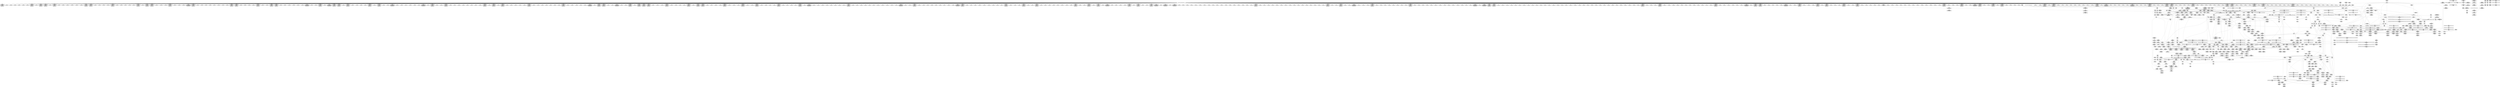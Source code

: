 digraph {
	CE0x3f68400 [shape=record,shape=Mrecord,label="{CE0x3f68400|inode_has_perm:_retval.0}"]
	CE0x3f335f0 [shape=record,shape=Mrecord,label="{CE0x3f335f0|__validate_creds:_conv|include/linux/cred.h,173|*SummSink*}"]
	CE0x3f52240 [shape=record,shape=Mrecord,label="{CE0x3f52240|12:_i32,_56:_i8*,_:_CRE_584,585_}"]
	CE0x3edb340 [shape=record,shape=Mrecord,label="{CE0x3edb340|i64*_getelementptr_inbounds_(_8_x_i64_,_8_x_i64_*___llvm_gcov_ctr154,_i64_0,_i64_2)|*Constant*|*SummSource*}"]
	CE0x3f25280 [shape=record,shape=Mrecord,label="{CE0x3f25280|__validate_creds:_file|Function::__validate_creds&Arg::file::|*SummSink*}"]
	CE0x3ec4190 [shape=record,shape=Mrecord,label="{CE0x3ec4190|selinux_quota_on:_tobool|security/selinux/hooks.c,2044}"]
	CE0x3f40fa0 [shape=record,shape=Mrecord,label="{CE0x3f40fa0|12:_i32,_56:_i8*,_:_CRE_8,12_|*MultipleSource*|Function::inode_has_perm&Arg::inode::|*LoadInst*|security/selinux/hooks.c,1627|security/selinux/hooks.c,1611}"]
	CE0x3f12df0 [shape=record,shape=Mrecord,label="{CE0x3f12df0|12:_i32,_56:_i8*,_:_CRE_155,156_}"]
	CE0x3f471b0 [shape=record,shape=Mrecord,label="{CE0x3f471b0|12:_i32,_56:_i8*,_:_CRE_265,266_}"]
	CE0x3ee29d0 [shape=record,shape=Mrecord,label="{CE0x3ee29d0|i8_1|*Constant*|*SummSource*}"]
	CE0x3f47ff0 [shape=record,shape=Mrecord,label="{CE0x3f47ff0|12:_i32,_56:_i8*,_:_CRE_277,278_}"]
	CE0x3f4adf0 [shape=record,shape=Mrecord,label="{CE0x3f4adf0|12:_i32,_56:_i8*,_:_CRE_336,344_|*MultipleSource*|Function::inode_has_perm&Arg::inode::|*LoadInst*|security/selinux/hooks.c,1627|security/selinux/hooks.c,1611}"]
	CE0x3f2a640 [shape=record,shape=Mrecord,label="{CE0x3f2a640|104:_%struct.inode*,_:_CRE_161,162_}"]
	CE0x3f4e220 [shape=record,shape=Mrecord,label="{CE0x3f4e220|12:_i32,_56:_i8*,_:_CRE_486,487_}"]
	CE0x3ec6140 [shape=record,shape=Mrecord,label="{CE0x3ec6140|i64_3|*Constant*}"]
	CE0x3f55420 [shape=record,shape=Mrecord,label="{CE0x3f55420|12:_i32,_56:_i8*,_:_CRE_640,648_|*MultipleSource*|Function::inode_has_perm&Arg::inode::|*LoadInst*|security/selinux/hooks.c,1627|security/selinux/hooks.c,1611}"]
	CE0x3f371d0 [shape=record,shape=Mrecord,label="{CE0x3f371d0|GLOBAL:___llvm_gcov_ctr155|Global_var:__llvm_gcov_ctr155|*SummSource*}"]
	CE0x3f19790 [shape=record,shape=Mrecord,label="{CE0x3f19790|104:_%struct.inode*,_:_CRE_307,308_}"]
	CE0x3f4d6d0 [shape=record,shape=Mrecord,label="{CE0x3f4d6d0|12:_i32,_56:_i8*,_:_CRE_476,477_}"]
	CE0x3eda660 [shape=record,shape=Mrecord,label="{CE0x3eda660|__validate_creds:_if.then}"]
	CE0x3edf6b0 [shape=record,shape=Mrecord,label="{CE0x3edf6b0|i1_true|*Constant*|*SummSink*}"]
	CE0x3f52110 [shape=record,shape=Mrecord,label="{CE0x3f52110|12:_i32,_56:_i8*,_:_CRE_583,584_}"]
	CE0x5a93910 [shape=record,shape=Mrecord,label="{CE0x5a93910|selinux_quota_on:_tmp7|security/selinux/hooks.c,2044|*SummSource*}"]
	CE0x3f23e30 [shape=record,shape=Mrecord,label="{CE0x3f23e30|_call_void_mcount()_#3|*SummSink*}"]
	CE0x3f50360 [shape=record,shape=Mrecord,label="{CE0x3f50360|12:_i32,_56:_i8*,_:_CRE_558,559_}"]
	CE0x3f5a980 [shape=record,shape=Mrecord,label="{CE0x3f5a980|12:_i32,_56:_i8*,_:_CRE_886,887_}"]
	CE0x3f70400 [shape=record,shape=Mrecord,label="{CE0x3f70400|inode_has_perm:_tmp7|security/selinux/hooks.c,1611}"]
	CE0x3f17680 [shape=record,shape=Mrecord,label="{CE0x3f17680|inode_has_perm:_inode|Function::inode_has_perm&Arg::inode::}"]
	CE0x3f5a4c0 [shape=record,shape=Mrecord,label="{CE0x3f5a4c0|12:_i32,_56:_i8*,_:_CRE_882,883_}"]
	CE0x3f6c5d0 [shape=record,shape=Mrecord,label="{CE0x3f6c5d0|inode_has_perm:_sid3|security/selinux/hooks.c,1617}"]
	CE0x3ed9f30 [shape=record,shape=Mrecord,label="{CE0x3ed9f30|__validate_creds:_bb|*SummSource*}"]
	CE0x3ef1f40 [shape=record,shape=Mrecord,label="{CE0x3ef1f40|104:_%struct.inode*,_:_CRE_206,207_}"]
	CE0x3ef8f50 [shape=record,shape=Mrecord,label="{CE0x3ef8f50|__validate_creds:_entry|*SummSource*}"]
	CE0x3ecc580 [shape=record,shape=Mrecord,label="{CE0x3ecc580|selinux_quota_on:_do.body}"]
	CE0x3f6f3b0 [shape=record,shape=Mrecord,label="{CE0x3f6f3b0|GLOBAL:_llvm.expect.i64|*Constant*}"]
	CE0x3ed5830 [shape=record,shape=Mrecord,label="{CE0x3ed5830|selinux_quota_on:_tmp8|security/selinux/hooks.c,2044}"]
	CE0x3ed10b0 [shape=record,shape=Mrecord,label="{CE0x3ed10b0|_ret_%struct.task_struct*_%tmp4,_!dbg_!27714|./arch/x86/include/asm/current.h,14|*SummSink*}"]
	CE0x3f50490 [shape=record,shape=Mrecord,label="{CE0x3f50490|12:_i32,_56:_i8*,_:_CRE_559,560_}"]
	CE0x3f4de90 [shape=record,shape=Mrecord,label="{CE0x3f4de90|12:_i32,_56:_i8*,_:_CRE_483,484_}"]
	CE0x3f5c270 [shape=record,shape=Mrecord,label="{CE0x3f5c270|12:_i32,_56:_i8*,_:_CRE_907,908_}"]
	CE0x3ef61a0 [shape=record,shape=Mrecord,label="{CE0x3ef61a0|inode_has_perm:_tmp1}"]
	CE0x3f87bd0 [shape=record,shape=Mrecord,label="{CE0x3f87bd0|inode_has_perm:_tmp16|security/selinux/hooks.c,1615|*SummSink*}"]
	CE0x3efafb0 [shape=record,shape=Mrecord,label="{CE0x3efafb0|dentry_has_perm:_dentry|Function::dentry_has_perm&Arg::dentry::}"]
	CE0x3ec9ae0 [shape=record,shape=Mrecord,label="{CE0x3ec9ae0|selinux_quota_on:_tmp12|security/selinux/hooks.c,2044|*SummSource*}"]
	CE0x3f47c60 [shape=record,shape=Mrecord,label="{CE0x3f47c60|12:_i32,_56:_i8*,_:_CRE_274,275_}"]
	CE0x3f59180 [shape=record,shape=Mrecord,label="{CE0x3f59180|12:_i32,_56:_i8*,_:_CRE_866,867_}"]
	CE0x3f2b450 [shape=record,shape=Mrecord,label="{CE0x3f2b450|104:_%struct.inode*,_:_CRE_176,177_}"]
	CE0x3f68740 [shape=record,shape=Mrecord,label="{CE0x3f68740|avc_has_perm:_auditdata|Function::avc_has_perm&Arg::auditdata::|*SummSink*}"]
	CE0x3f59450 [shape=record,shape=Mrecord,label="{CE0x3f59450|12:_i32,_56:_i8*,_:_CRE_868,869_}"]
	CE0x3f73860 [shape=record,shape=Mrecord,label="{CE0x3f73860|i32_512|*Constant*|*SummSink*}"]
	CE0x3f14530 [shape=record,shape=Mrecord,label="{CE0x3f14530|104:_%struct.inode*,_:_CRE_191,192_}"]
	CE0x3f5abe0 [shape=record,shape=Mrecord,label="{CE0x3f5abe0|12:_i32,_56:_i8*,_:_CRE_888,889_}"]
	CE0x3f324d0 [shape=record,shape=Mrecord,label="{CE0x3f324d0|cred_sid:_tmp1}"]
	CE0x3f25700 [shape=record,shape=Mrecord,label="{CE0x3f25700|cred_sid:_tmp3}"]
	CE0x3f14e90 [shape=record,shape=Mrecord,label="{CE0x3f14e90|104:_%struct.inode*,_:_CRE_201,202_}"]
	CE0x3ed23c0 [shape=record,shape=Mrecord,label="{CE0x3ed23c0|selinux_quota_on:_bb|*SummSink*}"]
	CE0x3eff5d0 [shape=record,shape=Mrecord,label="{CE0x3eff5d0|i64*_getelementptr_inbounds_(_11_x_i64_,_11_x_i64_*___llvm_gcov_ctr152,_i64_0,_i64_6)|*Constant*}"]
	CE0x3f2c210 [shape=record,shape=Mrecord,label="{CE0x3f2c210|i64*_getelementptr_inbounds_(_2_x_i64_,_2_x_i64_*___llvm_gcov_ctr98,_i64_0,_i64_0)|*Constant*|*SummSource*}"]
	CE0x3f01890 [shape=record,shape=Mrecord,label="{CE0x3f01890|selinux_quota_on:_tmp10|security/selinux/hooks.c,2044|*SummSource*}"]
	CE0x3f46bc0 [shape=record,shape=Mrecord,label="{CE0x3f46bc0|12:_i32,_56:_i8*,_:_CRE_260,261_}"]
	CE0x3f6fee0 [shape=record,shape=Mrecord,label="{CE0x3f6fee0|inode_has_perm:_tobool2|security/selinux/hooks.c,1611|*SummSource*}"]
	CE0x3f58b20 [shape=record,shape=Mrecord,label="{CE0x3f58b20|12:_i32,_56:_i8*,_:_CRE_856,864_|*MultipleSource*|Function::inode_has_perm&Arg::inode::|*LoadInst*|security/selinux/hooks.c,1627|security/selinux/hooks.c,1611}"]
	CE0x3ed5ae0 [shape=record,shape=Mrecord,label="{CE0x3ed5ae0|i64*_getelementptr_inbounds_(_2_x_i64_,_2_x_i64_*___llvm_gcov_ctr153,_i64_0,_i64_1)|*Constant*|*SummSink*}"]
	CE0x3ec7060 [shape=record,shape=Mrecord,label="{CE0x3ec7060|i64_3|*Constant*|*SummSource*}"]
	CE0x3ef2f30 [shape=record,shape=Mrecord,label="{CE0x3ef2f30|104:_%struct.inode*,_:_CRE_223,224_}"]
	CE0x3f722d0 [shape=record,shape=Mrecord,label="{CE0x3f722d0|inode_has_perm:_tmp10|security/selinux/hooks.c,1611|*SummSource*}"]
	CE0x3f72440 [shape=record,shape=Mrecord,label="{CE0x3f72440|inode_has_perm:_tmp10|security/selinux/hooks.c,1611|*SummSink*}"]
	CE0x3f593a0 [shape=record,shape=Mrecord,label="{CE0x3f593a0|12:_i32,_56:_i8*,_:_CRE_867,868_}"]
	CE0x3f26bf0 [shape=record,shape=Mrecord,label="{CE0x3f26bf0|COLLAPSED:_GCMRE___llvm_gcov_ctr154_internal_global_8_x_i64_zeroinitializer:_elem_0:default:}"]
	CE0x3ed1be0 [shape=record,shape=Mrecord,label="{CE0x3ed1be0|get_current:_tmp1|*SummSource*}"]
	CE0x3f525d0 [shape=record,shape=Mrecord,label="{CE0x3f525d0|12:_i32,_56:_i8*,_:_CRE_587,588_}"]
	CE0x3f399d0 [shape=record,shape=Mrecord,label="{CE0x3f399d0|12:_i32,_56:_i8*,_:_CRE_104,112_|*MultipleSource*|Function::inode_has_perm&Arg::inode::|*LoadInst*|security/selinux/hooks.c,1627|security/selinux/hooks.c,1611}"]
	CE0x3f512d0 [shape=record,shape=Mrecord,label="{CE0x3f512d0|12:_i32,_56:_i8*,_:_CRE_571,572_}"]
	CE0x3f54f60 [shape=record,shape=Mrecord,label="{CE0x3f54f60|12:_i32,_56:_i8*,_:_CRE_622,623_}"]
	CE0x3f12790 [shape=record,shape=Mrecord,label="{CE0x3f12790|104:_%struct.inode*,_:_CRE_24,40_|*MultipleSource*|Function::selinux_quota_on&Arg::dentry::|Function::dentry_has_perm&Arg::dentry::|security/selinux/hooks.c,1627}"]
	CE0x3ec52d0 [shape=record,shape=Mrecord,label="{CE0x3ec52d0|i64_1|*Constant*|*SummSource*}"]
	CE0x3f65af0 [shape=record,shape=Mrecord,label="{CE0x3f65af0|inode_has_perm:_sid3|security/selinux/hooks.c,1617|*SummSink*}"]
	CE0x3ecd7f0 [shape=record,shape=Mrecord,label="{CE0x3ecd7f0|GLOBAL:_lockdep_rcu_suspicious|*Constant*}"]
	CE0x3ee8200 [shape=record,shape=Mrecord,label="{CE0x3ee8200|selinux_quota_on:_tmp21|security/selinux/hooks.c,2044|*SummSource*}"]
	CE0x3f5eb70 [shape=record,shape=Mrecord,label="{CE0x3f5eb70|12:_i32,_56:_i8*,_:_CRE_968,976_|*MultipleSource*|Function::inode_has_perm&Arg::inode::|*LoadInst*|security/selinux/hooks.c,1627|security/selinux/hooks.c,1611}"]
	CE0x3f537a0 [shape=record,shape=Mrecord,label="{CE0x3f537a0|12:_i32,_56:_i8*,_:_CRE_602,603_}"]
	CE0x3f30e60 [shape=record,shape=Mrecord,label="{CE0x3f30e60|i64_0|*Constant*}"]
	CE0x3f1b4e0 [shape=record,shape=Mrecord,label="{CE0x3f1b4e0|avc_has_perm:_ssid|Function::avc_has_perm&Arg::ssid::|*SummSource*}"]
	CE0x3ec4d10 [shape=record,shape=Mrecord,label="{CE0x3ec4d10|selinux_quota_on:_do.body|*SummSource*}"]
	CE0x3f1d070 [shape=record,shape=Mrecord,label="{CE0x3f1d070|i32_(i32,_i32,_i16,_i32,_%struct.common_audit_data*)*_bitcast_(i32_(i32,_i32,_i16,_i32,_%struct.common_audit_data.495*)*_avc_has_perm_to_i32_(i32,_i32,_i16,_i32,_%struct.common_audit_data*)*)|*Constant*|*SummSink*}"]
	CE0x3ec8bd0 [shape=record,shape=Mrecord,label="{CE0x3ec8bd0|104:_%struct.inode*,_:_CRE_93,94_}"]
	CE0x3f680f0 [shape=record,shape=Mrecord,label="{CE0x3f680f0|inode_has_perm:_tmp17|security/selinux/hooks.c,1617|*SummSource*}"]
	CE0x3f56df0 [shape=record,shape=Mrecord,label="{CE0x3f56df0|12:_i32,_56:_i8*,_:_CRE_736,740_|*MultipleSource*|Function::inode_has_perm&Arg::inode::|*LoadInst*|security/selinux/hooks.c,1627|security/selinux/hooks.c,1611}"]
	CE0x3ec56f0 [shape=record,shape=Mrecord,label="{CE0x3ec56f0|selinux_quota_on:_land.lhs.true2|*SummSource*}"]
	CE0x3f59ed0 [shape=record,shape=Mrecord,label="{CE0x3f59ed0|12:_i32,_56:_i8*,_:_CRE_877,878_}"]
	CE0x3ed98e0 [shape=record,shape=Mrecord,label="{CE0x3ed98e0|inode_has_perm:_if.then}"]
	CE0x3f4bef0 [shape=record,shape=Mrecord,label="{CE0x3f4bef0|12:_i32,_56:_i8*,_:_CRE_408,416_|*MultipleSource*|Function::inode_has_perm&Arg::inode::|*LoadInst*|security/selinux/hooks.c,1627|security/selinux/hooks.c,1611}"]
	CE0x3f45c50 [shape=record,shape=Mrecord,label="{CE0x3f45c50|12:_i32,_56:_i8*,_:_CRE_247,248_}"]
	CE0x3f5af70 [shape=record,shape=Mrecord,label="{CE0x3f5af70|12:_i32,_56:_i8*,_:_CRE_891,892_}"]
	CE0x3f3f1d0 [shape=record,shape=Mrecord,label="{CE0x3f3f1d0|i64*_getelementptr_inbounds_(_8_x_i64_,_8_x_i64_*___llvm_gcov_ctr154,_i64_0,_i64_6)|*Constant*|*SummSink*}"]
	CE0x3f48250 [shape=record,shape=Mrecord,label="{CE0x3f48250|12:_i32,_56:_i8*,_:_CRE_279,280_}"]
	CE0x3f72ed0 [shape=record,shape=Mrecord,label="{CE0x3f72ed0|inode_has_perm:_tmp11|security/selinux/hooks.c,1612}"]
	CE0x3ef03a0 [shape=record,shape=Mrecord,label="{CE0x3ef03a0|i8_10|*Constant*}"]
	CE0x3f132b0 [shape=record,shape=Mrecord,label="{CE0x3f132b0|12:_i32,_56:_i8*,_:_CRE_159,160_}"]
	CE0x3f42cb0 [shape=record,shape=Mrecord,label="{CE0x3f42cb0|12:_i32,_56:_i8*,_:_CRE_184,185_}"]
	CE0x3f5f3c0 [shape=record,shape=Mrecord,label="{CE0x3f5f3c0|12:_i32,_56:_i8*,_:_CRE_979,980_}"]
	CE0x3f69350 [shape=record,shape=Mrecord,label="{CE0x3f69350|i64*_getelementptr_inbounds_(_8_x_i64_,_8_x_i64_*___llvm_gcov_ctr154,_i64_0,_i64_7)|*Constant*}"]
	CE0x3f5e610 [shape=record,shape=Mrecord,label="{CE0x3f5e610|12:_i32,_56:_i8*,_:_CRE_944,952_|*MultipleSource*|Function::inode_has_perm&Arg::inode::|*LoadInst*|security/selinux/hooks.c,1627|security/selinux/hooks.c,1611}"]
	CE0x3f4a260 [shape=record,shape=Mrecord,label="{CE0x3f4a260|12:_i32,_56:_i8*,_:_CRE_306,307_}"]
	CE0x3ee08a0 [shape=record,shape=Mrecord,label="{CE0x3ee08a0|selinux_quota_on:_call5|security/selinux/hooks.c,2046}"]
	CE0x3f4b230 [shape=record,shape=Mrecord,label="{CE0x3f4b230|12:_i32,_56:_i8*,_:_CRE_352,360_|*MultipleSource*|Function::inode_has_perm&Arg::inode::|*LoadInst*|security/selinux/hooks.c,1627|security/selinux/hooks.c,1611}"]
	CE0x3f16260 [shape=record,shape=Mrecord,label="{CE0x3f16260|dentry_has_perm:_dentry1|security/selinux/hooks.c,1631}"]
	CE0x3f8d880 [shape=record,shape=Mrecord,label="{CE0x3f8d880|i64*_getelementptr_inbounds_(_5_x_i64_,_5_x_i64_*___llvm_gcov_ctr155,_i64_0,_i64_4)|*Constant*}"]
	CE0x3f161d0 [shape=record,shape=Mrecord,label="{CE0x3f161d0|dentry_has_perm:_call|security/selinux/hooks.c,1632}"]
	CE0x3f698e0 [shape=record,shape=Mrecord,label="{CE0x3f698e0|inode_has_perm:_tmp19|security/selinux/hooks.c,1618|*SummSink*}"]
	CE0x3f19da0 [shape=record,shape=Mrecord,label="{CE0x3f19da0|104:_%struct.inode*,_:_CRE_313,314_}"]
	CE0x3f43c20 [shape=record,shape=Mrecord,label="{CE0x3f43c20|12:_i32,_56:_i8*,_:_CRE_197,198_}"]
	CE0x3f518c0 [shape=record,shape=Mrecord,label="{CE0x3f518c0|12:_i32,_56:_i8*,_:_CRE_576,577_}"]
	CE0x3f27f40 [shape=record,shape=Mrecord,label="{CE0x3f27f40|GLOBAL:_creds_are_invalid|*Constant*|*SummSink*}"]
	CE0x3f1c4b0 [shape=record,shape=Mrecord,label="{CE0x3f1c4b0|inode_has_perm:_tmp18|security/selinux/hooks.c,1617|*SummSink*}"]
	CE0x3f42330 [shape=record,shape=Mrecord,label="{CE0x3f42330|12:_i32,_56:_i8*,_:_CRE_176,177_}"]
	CE0x3edea40 [shape=record,shape=Mrecord,label="{CE0x3edea40|selinux_quota_on:_call3|security/selinux/hooks.c,2044|*SummSource*}"]
	CE0x3f66f40 [shape=record,shape=Mrecord,label="{CE0x3f66f40|28:_i32,_32:_i16,_:_CRE_32,34_|*MultipleSource*|*LoadInst*|security/selinux/hooks.c,1615|security/selinux/hooks.c,1615|security/selinux/hooks.c,1617}"]
	CE0x3ee4930 [shape=record,shape=Mrecord,label="{CE0x3ee4930|dentry_has_perm:_entry|*SummSink*}"]
	CE0x3f64c10 [shape=record,shape=Mrecord,label="{CE0x3f64c10|cred_sid:_cred|Function::cred_sid&Arg::cred::|*SummSink*}"]
	CE0x3f8d620 [shape=record,shape=Mrecord,label="{CE0x3f8d620|i64*_getelementptr_inbounds_(_5_x_i64_,_5_x_i64_*___llvm_gcov_ctr155,_i64_0,_i64_4)|*Constant*|*SummSource*}"]
	CE0x3f2dd00 [shape=record,shape=Mrecord,label="{CE0x3f2dd00|_call_void___invalid_creds(%struct.cred*_%cred,_i8*_%file,_i32_%line)_#10,_!dbg_!27721|include/linux/cred.h,174|*SummSource*}"]
	CE0x3f53d90 [shape=record,shape=Mrecord,label="{CE0x3f53d90|12:_i32,_56:_i8*,_:_CRE_607,608_}"]
	CE0x3eedce0 [shape=record,shape=Mrecord,label="{CE0x3eedce0|12:_i32,_56:_i8*,_:_CRE_146,147_}"]
	CE0x3f4a000 [shape=record,shape=Mrecord,label="{CE0x3f4a000|12:_i32,_56:_i8*,_:_CRE_304,305_}"]
	CE0x3f711a0 [shape=record,shape=Mrecord,label="{CE0x3f711a0|inode_has_perm:_tmp8|security/selinux/hooks.c,1611|*SummSink*}"]
	CE0x3f37160 [shape=record,shape=Mrecord,label="{CE0x3f37160|i64*_getelementptr_inbounds_(_5_x_i64_,_5_x_i64_*___llvm_gcov_ctr155,_i64_0,_i64_3)|*Constant*}"]
	CE0x3f14170 [shape=record,shape=Mrecord,label="{CE0x3f14170|104:_%struct.inode*,_:_CRE_187,188_}"]
	CE0x3ebaf30 [shape=record,shape=Mrecord,label="{CE0x3ebaf30|selinux_quota_on:_if.then|*SummSink*}"]
	CE0x3ed6470 [shape=record,shape=Mrecord,label="{CE0x3ed6470|GLOBAL:_dentry_has_perm|*Constant*|*SummSource*}"]
	CE0x3eeea80 [shape=record,shape=Mrecord,label="{CE0x3eeea80|__validate_creds:_tmp5|include/linux/cred.h,173|*SummSource*}"]
	CE0x3ef2c60 [shape=record,shape=Mrecord,label="{CE0x3ef2c60|104:_%struct.inode*,_:_CRE_220,221_}"]
	CE0x3ecd6a0 [shape=record,shape=Mrecord,label="{CE0x3ecd6a0|i8*_getelementptr_inbounds_(_25_x_i8_,_25_x_i8_*_.str3,_i32_0,_i32_0)|*Constant*|*SummSource*}"]
	CE0x3ec74c0 [shape=record,shape=Mrecord,label="{CE0x3ec74c0|i32_0|*Constant*}"]
	CE0x3ec0c10 [shape=record,shape=Mrecord,label="{CE0x3ec0c10|selinux_quota_on:_tmp6|security/selinux/hooks.c,2044|*SummSource*}"]
	CE0x3f404d0 [shape=record,shape=Mrecord,label="{CE0x3f404d0|inode_has_perm:_i_security|security/selinux/hooks.c,1615|*SummSink*}"]
	CE0x3ecea40 [shape=record,shape=Mrecord,label="{CE0x3ecea40|12:_i32,_56:_i8*,_:_CRE_24,32_|*MultipleSource*|Function::inode_has_perm&Arg::inode::|*LoadInst*|security/selinux/hooks.c,1627|security/selinux/hooks.c,1611}"]
	CE0x3f65c70 [shape=record,shape=Mrecord,label="{CE0x3f65c70|inode_has_perm:_tmp15|*LoadInst*|security/selinux/hooks.c,1615|*SummSource*}"]
	CE0x3f45870 [shape=record,shape=Mrecord,label="{CE0x3f45870|12:_i32,_56:_i8*,_:_CRE_243,244_}"]
	CE0x3f6d4e0 [shape=record,shape=Mrecord,label="{CE0x3f6d4e0|inode_has_perm:_and|security/selinux/hooks.c,1611|*SummSource*}"]
	CE0x3f87ec0 [shape=record,shape=Mrecord,label="{CE0x3f87ec0|i32_3|*Constant*}"]
	CE0x3f12960 [shape=record,shape=Mrecord,label="{CE0x3f12960|104:_%struct.inode*,_:_CRE_16,24_|*MultipleSource*|Function::selinux_quota_on&Arg::dentry::|Function::dentry_has_perm&Arg::dentry::|security/selinux/hooks.c,1627}"]
	CE0x3f48e30 [shape=record,shape=Mrecord,label="{CE0x3f48e30|12:_i32,_56:_i8*,_:_CRE_289,290_}"]
	CE0x3f1ad20 [shape=record,shape=Mrecord,label="{CE0x3f1ad20|GLOBAL:_current_task|Global_var:current_task|*SummSource*}"]
	CE0x3f17bd0 [shape=record,shape=Mrecord,label="{CE0x3f17bd0|inode_has_perm:_perms|Function::inode_has_perm&Arg::perms::}"]
	CE0x3f491c0 [shape=record,shape=Mrecord,label="{CE0x3f491c0|12:_i32,_56:_i8*,_:_CRE_292,293_}"]
	CE0x3f5c600 [shape=record,shape=Mrecord,label="{CE0x3f5c600|12:_i32,_56:_i8*,_:_CRE_910,911_}"]
	CE0x3f70ab0 [shape=record,shape=Mrecord,label="{CE0x3f70ab0|GLOBAL:___llvm_gcov_ctr154|Global_var:__llvm_gcov_ctr154}"]
	CE0x3ee4de0 [shape=record,shape=Mrecord,label="{CE0x3ee4de0|dentry_has_perm:_cred|Function::dentry_has_perm&Arg::cred::|*SummSink*}"]
	CE0x3f2f3b0 [shape=record,shape=Mrecord,label="{CE0x3f2f3b0|dentry_has_perm:_type|security/selinux/hooks.c,1630|*SummSource*}"]
	CE0x3edab70 [shape=record,shape=Mrecord,label="{CE0x3edab70|__validate_creds:_line|Function::__validate_creds&Arg::line::}"]
	CE0x3f5b690 [shape=record,shape=Mrecord,label="{CE0x3f5b690|12:_i32,_56:_i8*,_:_CRE_897,898_}"]
	CE0x3ecced0 [shape=record,shape=Mrecord,label="{CE0x3ecced0|selinux_quota_on:_tmp6|security/selinux/hooks.c,2044}"]
	CE0x3f2b270 [shape=record,shape=Mrecord,label="{CE0x3f2b270|104:_%struct.inode*,_:_CRE_174,175_}"]
	CE0x3f27b20 [shape=record,shape=Mrecord,label="{CE0x3f27b20|inode_has_perm:_return|*SummSource*}"]
	CE0x3f69800 [shape=record,shape=Mrecord,label="{CE0x3f69800|inode_has_perm:_tmp19|security/selinux/hooks.c,1618}"]
	CE0x3efd160 [shape=record,shape=Mrecord,label="{CE0x3efd160|i64_5|*Constant*}"]
	CE0x3ec8300 [shape=record,shape=Mrecord,label="{CE0x3ec8300|104:_%struct.inode*,_:_CRE_72,80_|*MultipleSource*|Function::selinux_quota_on&Arg::dentry::|Function::dentry_has_perm&Arg::dentry::|security/selinux/hooks.c,1627}"]
	CE0x3ef1920 [shape=record,shape=Mrecord,label="{CE0x3ef1920|get_current:_tmp3|*SummSource*}"]
	CE0x3f31970 [shape=record,shape=Mrecord,label="{CE0x3f31970|GLOBAL:___llvm_gcov_ctr155|Global_var:__llvm_gcov_ctr155}"]
	CE0x3f53c60 [shape=record,shape=Mrecord,label="{CE0x3f53c60|12:_i32,_56:_i8*,_:_CRE_606,607_}"]
	CE0x3f6d920 [shape=record,shape=Mrecord,label="{CE0x3f6d920|inode_has_perm:_tobool|security/selinux/hooks.c,1611}"]
	CE0x3ee0830 [shape=record,shape=Mrecord,label="{CE0x3ee0830|dentry_has_perm:_entry}"]
	CE0x3f427f0 [shape=record,shape=Mrecord,label="{CE0x3f427f0|12:_i32,_56:_i8*,_:_CRE_180,181_}"]
	CE0x3ef6970 [shape=record,shape=Mrecord,label="{CE0x3ef6970|inode_has_perm:_tmp1|*SummSource*}"]
	CE0x3f183f0 [shape=record,shape=Mrecord,label="{CE0x3f183f0|i64*_getelementptr_inbounds_(_2_x_i64_,_2_x_i64_*___llvm_gcov_ctr153,_i64_0,_i64_0)|*Constant*|*SummSink*}"]
	CE0x3f6a360 [shape=record,shape=Mrecord,label="{CE0x3f6a360|__validate_creds:_bb}"]
	CE0x3f42f10 [shape=record,shape=Mrecord,label="{CE0x3f42f10|12:_i32,_56:_i8*,_:_CRE_186,187_}"]
	CE0x3efe2b0 [shape=record,shape=Mrecord,label="{CE0x3efe2b0|i64_4|*Constant*|*SummSink*}"]
	CE0x3f4e480 [shape=record,shape=Mrecord,label="{CE0x3f4e480|12:_i32,_56:_i8*,_:_CRE_488,496_|*MultipleSource*|Function::inode_has_perm&Arg::inode::|*LoadInst*|security/selinux/hooks.c,1627|security/selinux/hooks.c,1611}"]
	CE0x3f52f50 [shape=record,shape=Mrecord,label="{CE0x3f52f50|12:_i32,_56:_i8*,_:_CRE_595,596_}"]
	CE0x3eec9d0 [shape=record,shape=Mrecord,label="{CE0x3eec9d0|cred_sid:_tmp4|*LoadInst*|security/selinux/hooks.c,196|*SummSource*}"]
	CE0x3f47410 [shape=record,shape=Mrecord,label="{CE0x3f47410|12:_i32,_56:_i8*,_:_CRE_267,268_}"]
	CE0x3ed6a10 [shape=record,shape=Mrecord,label="{CE0x3ed6a10|i32_2044|*Constant*|*SummSink*}"]
	CE0x3f4db00 [shape=record,shape=Mrecord,label="{CE0x3f4db00|12:_i32,_56:_i8*,_:_CRE_480,481_}"]
	CE0x3f1ff90 [shape=record,shape=Mrecord,label="{CE0x3f1ff90|__validate_creds:_tmp3|include/linux/cred.h,173}"]
	CE0x3ee1760 [shape=record,shape=Mrecord,label="{CE0x3ee1760|_ret_i32_%call,_!dbg_!27723|security/selinux/hooks.c,1632}"]
	CE0x3ee9b40 [shape=record,shape=Mrecord,label="{CE0x3ee9b40|i32_32768|*Constant*|*SummSink*}"]
	CE0x3f55c90 [shape=record,shape=Mrecord,label="{CE0x3f55c90|12:_i32,_56:_i8*,_:_CRE_672,680_|*MultipleSource*|Function::inode_has_perm&Arg::inode::|*LoadInst*|security/selinux/hooks.c,1627|security/selinux/hooks.c,1611}"]
	CE0x3f15470 [shape=record,shape=Mrecord,label="{CE0x3f15470|i8_10|*Constant*|*SummSink*}"]
	CE0x3f6f030 [shape=record,shape=Mrecord,label="{CE0x3f6f030|inode_has_perm:_expval|security/selinux/hooks.c,1611}"]
	CE0x3f4bcd0 [shape=record,shape=Mrecord,label="{CE0x3f4bcd0|12:_i32,_56:_i8*,_:_CRE_400,408_|*MultipleSource*|Function::inode_has_perm&Arg::inode::|*LoadInst*|security/selinux/hooks.c,1627|security/selinux/hooks.c,1611}"]
	CE0x3ec5010 [shape=record,shape=Mrecord,label="{CE0x3ec5010|selinux_quota_on:_call|security/selinux/hooks.c,2044|*SummSink*}"]
	CE0x3ee93d0 [shape=record,shape=Mrecord,label="{CE0x3ee93d0|selinux_quota_on:_tmp2}"]
	CE0x3f6f8f0 [shape=record,shape=Mrecord,label="{CE0x3f6f8f0|inode_has_perm:_expval|security/selinux/hooks.c,1611|*SummSource*}"]
	CE0x3f31190 [shape=record,shape=Mrecord,label="{CE0x3f31190|inode_has_perm:_i_flags|security/selinux/hooks.c,1611}"]
	CE0x3ef4830 [shape=record,shape=Mrecord,label="{CE0x3ef4830|i32_22|*Constant*|*SummSource*}"]
	CE0x3f47540 [shape=record,shape=Mrecord,label="{CE0x3f47540|12:_i32,_56:_i8*,_:_CRE_268,269_}"]
	CE0x3ef5bb0 [shape=record,shape=Mrecord,label="{CE0x3ef5bb0|__validate_creds:_cred|Function::__validate_creds&Arg::cred::}"]
	CE0x3f24560 [shape=record,shape=Mrecord,label="{CE0x3f24560|i32_1609|*Constant*}"]
	CE0x3f47080 [shape=record,shape=Mrecord,label="{CE0x3f47080|12:_i32,_56:_i8*,_:_CRE_264,265_}"]
	CE0x3f6a3d0 [shape=record,shape=Mrecord,label="{CE0x3f6a3d0|__validate_creds:_if.end}"]
	CE0x3f5aab0 [shape=record,shape=Mrecord,label="{CE0x3f5aab0|12:_i32,_56:_i8*,_:_CRE_887,888_}"]
	CE0x3f6a500 [shape=record,shape=Mrecord,label="{CE0x3f6a500|__validate_creds:_if.end|*SummSource*}"]
	CE0x3f4a4c0 [shape=record,shape=Mrecord,label="{CE0x3f4a4c0|12:_i32,_56:_i8*,_:_CRE_308,309_}"]
	CE0x3f41190 [shape=record,shape=Mrecord,label="{CE0x3f41190|12:_i32,_56:_i8*,_:_CRE_4,8_|*MultipleSource*|Function::inode_has_perm&Arg::inode::|*LoadInst*|security/selinux/hooks.c,1627|security/selinux/hooks.c,1611}"]
	CE0x3f5ed90 [shape=record,shape=Mrecord,label="{CE0x3f5ed90|12:_i32,_56:_i8*,_:_CRE_976,977_}"]
	CE0x3f14260 [shape=record,shape=Mrecord,label="{CE0x3f14260|104:_%struct.inode*,_:_CRE_188,189_}"]
	CE0x3f48710 [shape=record,shape=Mrecord,label="{CE0x3f48710|12:_i32,_56:_i8*,_:_CRE_283,284_}"]
	CE0x3f4cfc0 [shape=record,shape=Mrecord,label="{CE0x3f4cfc0|12:_i32,_56:_i8*,_:_CRE_472,473_}"]
	CE0x3f52700 [shape=record,shape=Mrecord,label="{CE0x3f52700|12:_i32,_56:_i8*,_:_CRE_588,589_}"]
	CE0x3f8d3b0 [shape=record,shape=Mrecord,label="{CE0x3f8d3b0|GLOBAL:___invalid_creds|*Constant*|*SummSource*}"]
	CE0x3ece360 [shape=record,shape=Mrecord,label="{CE0x3ece360|_call_void___validate_creds(%struct.cred*_%cred,_i8*_getelementptr_inbounds_(_25_x_i8_,_25_x_i8_*_.str3,_i32_0,_i32_0),_i32_1609)_#10,_!dbg_!27719|security/selinux/hooks.c,1609}"]
	CE0x3ef4900 [shape=record,shape=Mrecord,label="{CE0x3ef4900|i32_22|*Constant*|*SummSink*}"]
	CE0x3eda4d0 [shape=record,shape=Mrecord,label="{CE0x3eda4d0|__validate_creds:_if.then|*SummSink*}"]
	CE0x3f16f70 [shape=record,shape=Mrecord,label="{CE0x3f16f70|inode_has_perm:_cred|Function::inode_has_perm&Arg::cred::}"]
	CE0x3f4fe90 [shape=record,shape=Mrecord,label="{CE0x3f4fe90|12:_i32,_56:_i8*,_:_CRE_554,555_}"]
	CE0x3f5b560 [shape=record,shape=Mrecord,label="{CE0x3f5b560|12:_i32,_56:_i8*,_:_CRE_896,897_}"]
	CE0x3f580e0 [shape=record,shape=Mrecord,label="{CE0x3f580e0|12:_i32,_56:_i8*,_:_CRE_816,824_|*MultipleSource*|Function::inode_has_perm&Arg::inode::|*LoadInst*|security/selinux/hooks.c,1627|security/selinux/hooks.c,1611}"]
	CE0x3f4cb80 [shape=record,shape=Mrecord,label="{CE0x3f4cb80|12:_i32,_56:_i8*,_:_CRE_456,464_|*MultipleSource*|Function::inode_has_perm&Arg::inode::|*LoadInst*|security/selinux/hooks.c,1627|security/selinux/hooks.c,1611}"]
	CE0x3ed4640 [shape=record,shape=Mrecord,label="{CE0x3ed4640|i64*_getelementptr_inbounds_(_11_x_i64_,_11_x_i64_*___llvm_gcov_ctr152,_i64_0,_i64_10)|*Constant*|*SummSource*}"]
	CE0x3ecdf40 [shape=record,shape=Mrecord,label="{CE0x3ecdf40|selinux_quota_on:_tmp14|security/selinux/hooks.c,2044}"]
	CE0x3f2a410 [shape=record,shape=Mrecord,label="{CE0x3f2a410|104:_%struct.inode*,_:_CRE_159,160_}"]
	CE0x3ef4e70 [shape=record,shape=Mrecord,label="{CE0x3ef4e70|cred_sid:_security|security/selinux/hooks.c,196|*SummSink*}"]
	CE0x3f32460 [shape=record,shape=Mrecord,label="{CE0x3f32460|i64*_getelementptr_inbounds_(_2_x_i64_,_2_x_i64_*___llvm_gcov_ctr131,_i64_0,_i64_1)|*Constant*|*SummSink*}"]
	CE0x3f50160 [shape=record,shape=Mrecord,label="{CE0x3f50160|12:_i32,_56:_i8*,_:_CRE_556,557_}"]
	CE0x3f6ed10 [shape=record,shape=Mrecord,label="{CE0x3f6ed10|i64_0|*Constant*}"]
	CE0x3f26c60 [shape=record,shape=Mrecord,label="{CE0x3f26c60|inode_has_perm:_tmp|*SummSource*}"]
	CE0x3ee6a30 [shape=record,shape=Mrecord,label="{CE0x3ee6a30|dentry_has_perm:_bb}"]
	CE0x3ed0f00 [shape=record,shape=Mrecord,label="{CE0x3ed0f00|_ret_%struct.task_struct*_%tmp4,_!dbg_!27714|./arch/x86/include/asm/current.h,14|*SummSource*}"]
	CE0x5d59a40 [shape=record,shape=Mrecord,label="{CE0x5d59a40|selinux_quota_on:_tmp6|security/selinux/hooks.c,2044|*SummSink*}"]
	CE0x3ef3ad0 [shape=record,shape=Mrecord,label="{CE0x3ef3ad0|inode_has_perm:_do.end|*SummSource*}"]
	CE0x3ef28a0 [shape=record,shape=Mrecord,label="{CE0x3ef28a0|104:_%struct.inode*,_:_CRE_216,217_}"]
	CE0x3f472e0 [shape=record,shape=Mrecord,label="{CE0x3f472e0|12:_i32,_56:_i8*,_:_CRE_266,267_}"]
	CE0x3f66e10 [shape=record,shape=Mrecord,label="{CE0x3f66e10|28:_i32,_32:_i16,_:_CRE_28,32_|*MultipleSource*|*LoadInst*|security/selinux/hooks.c,1615|security/selinux/hooks.c,1615|security/selinux/hooks.c,1617}"]
	CE0x3efa6e0 [shape=record,shape=Mrecord,label="{CE0x3efa6e0|dentry_has_perm:_tmp|*SummSource*}"]
	CE0x3f58520 [shape=record,shape=Mrecord,label="{CE0x3f58520|12:_i32,_56:_i8*,_:_CRE_832,840_|*MultipleSource*|Function::inode_has_perm&Arg::inode::|*LoadInst*|security/selinux/hooks.c,1627|security/selinux/hooks.c,1611}"]
	CE0x3f46830 [shape=record,shape=Mrecord,label="{CE0x3f46830|12:_i32,_56:_i8*,_:_CRE_257,258_}"]
	CE0x3f58930 [shape=record,shape=Mrecord,label="{CE0x3f58930|12:_i32,_56:_i8*,_:_CRE_848,856_|*MultipleSource*|Function::inode_has_perm&Arg::inode::|*LoadInst*|security/selinux/hooks.c,1627|security/selinux/hooks.c,1611}"]
	CE0x3ee1480 [shape=record,shape=Mrecord,label="{CE0x3ee1480|dentry_has_perm:_av|Function::dentry_has_perm&Arg::av::|*SummSource*}"]
	CE0x3f48840 [shape=record,shape=Mrecord,label="{CE0x3f48840|12:_i32,_56:_i8*,_:_CRE_284,285_}"]
	CE0x3ec2460 [shape=record,shape=Mrecord,label="{CE0x3ec2460|selinux_quota_on:_call|security/selinux/hooks.c,2044|*SummSource*}"]
	CE0x3f5a000 [shape=record,shape=Mrecord,label="{CE0x3f5a000|12:_i32,_56:_i8*,_:_CRE_878,879_}"]
	CE0x3ef51e0 [shape=record,shape=Mrecord,label="{CE0x3ef51e0|inode_has_perm:_tmp2|*SummSink*}"]
	CE0x3f49b40 [shape=record,shape=Mrecord,label="{CE0x3f49b40|12:_i32,_56:_i8*,_:_CRE_300,301_}"]
	CE0x539fbe0 [shape=record,shape=Mrecord,label="{CE0x539fbe0|selinux_quota_on:_tmp16|security/selinux/hooks.c,2044|*SummSource*}"]
	CE0x3ef4c30 [shape=record,shape=Mrecord,label="{CE0x3ef4c30|i32_0|*Constant*}"]
	CE0x3f597b0 [shape=record,shape=Mrecord,label="{CE0x3f597b0|12:_i32,_56:_i8*,_:_CRE_871,872_}"]
	CE0x3f5ba20 [shape=record,shape=Mrecord,label="{CE0x3f5ba20|12:_i32,_56:_i8*,_:_CRE_900,901_}"]
	CE0x3f46370 [shape=record,shape=Mrecord,label="{CE0x3f46370|12:_i32,_56:_i8*,_:_CRE_253,254_}"]
	CE0x3f56320 [shape=record,shape=Mrecord,label="{CE0x3f56320|12:_i32,_56:_i8*,_:_CRE_688,692_|*MultipleSource*|Function::inode_has_perm&Arg::inode::|*LoadInst*|security/selinux/hooks.c,1627|security/selinux/hooks.c,1611}"]
	CE0x3f2b180 [shape=record,shape=Mrecord,label="{CE0x3f2b180|104:_%struct.inode*,_:_CRE_173,174_}"]
	CE0x3f6eb30 [shape=record,shape=Mrecord,label="{CE0x3f6eb30|inode_has_perm:_lnot.ext|security/selinux/hooks.c,1611|*SummSource*}"]
	CE0x3f702d0 [shape=record,shape=Mrecord,label="{CE0x3f702d0|i64_4|*Constant*}"]
	CE0x3f492f0 [shape=record,shape=Mrecord,label="{CE0x3f492f0|12:_i32,_56:_i8*,_:_CRE_293,294_}"]
	CE0x3f19840 [shape=record,shape=Mrecord,label="{CE0x3f19840|104:_%struct.inode*,_:_CRE_308,309_}"]
	CE0x3f1b160 [shape=record,shape=Mrecord,label="{CE0x3f1b160|i64*_getelementptr_inbounds_(_2_x_i64_,_2_x_i64_*___llvm_gcov_ctr153,_i64_0,_i64_1)|*Constant*|*SummSource*}"]
	CE0x3f5e3b0 [shape=record,shape=Mrecord,label="{CE0x3f5e3b0|12:_i32,_56:_i8*,_:_CRE_935,936_}"]
	CE0x3f266d0 [shape=record,shape=Mrecord,label="{CE0x3f266d0|cred_sid:_tmp2|*SummSink*}"]
	CE0x3ec6fb0 [shape=record,shape=Mrecord,label="{CE0x3ec6fb0|i64_3|*Constant*|*SummSink*}"]
	CE0x3ef7a60 [shape=record,shape=Mrecord,label="{CE0x3ef7a60|inode_has_perm:_bb|*SummSink*}"]
	CE0x3eee070 [shape=record,shape=Mrecord,label="{CE0x3eee070|12:_i32,_56:_i8*,_:_CRE_149,150_}"]
	CE0x3f651a0 [shape=record,shape=Mrecord,label="{CE0x3f651a0|i32_10|*Constant*}"]
	CE0x3f6dc70 [shape=record,shape=Mrecord,label="{CE0x3f6dc70|inode_has_perm:_lnot|security/selinux/hooks.c,1611|*SummSink*}"]
	CE0x3f5bee0 [shape=record,shape=Mrecord,label="{CE0x3f5bee0|12:_i32,_56:_i8*,_:_CRE_904,905_}"]
	CE0x3ed6870 [shape=record,shape=Mrecord,label="{CE0x3ed6870|i8*_getelementptr_inbounds_(_45_x_i8_,_45_x_i8_*_.str12,_i32_0,_i32_0)|*Constant*}"]
	CE0x3ed3b40 [shape=record,shape=Mrecord,label="{CE0x3ed3b40|selinux_quota_on:_tmp2|*SummSink*}"]
	CE0x3f65de0 [shape=record,shape=Mrecord,label="{CE0x3f65de0|inode_has_perm:_tmp15|*LoadInst*|security/selinux/hooks.c,1615|*SummSink*}"]
	CE0x3eed2b0 [shape=record,shape=Mrecord,label="{CE0x3eed2b0|cred_sid:_tmp5|security/selinux/hooks.c,196|*SummSink*}"]
	CE0x3f43630 [shape=record,shape=Mrecord,label="{CE0x3f43630|12:_i32,_56:_i8*,_:_CRE_192,193_}"]
	CE0x3f383f0 [shape=record,shape=Mrecord,label="{CE0x3f383f0|i32_5|*Constant*}"]
	CE0x3f31050 [shape=record,shape=Mrecord,label="{CE0x3f31050|__validate_creds:_lnot1|include/linux/cred.h,173|*SummSource*}"]
	CE0x3ef5100 [shape=record,shape=Mrecord,label="{CE0x3ef5100|inode_has_perm:_tmp2}"]
	CE0x3ef74a0 [shape=record,shape=Mrecord,label="{CE0x3ef74a0|__validate_creds:_tmp|*SummSink*}"]
	CE0x3eda330 [shape=record,shape=Mrecord,label="{CE0x3eda330|inode_has_perm:_tmp5|security/selinux/hooks.c,1609|*SummSource*}"]
	CE0x3f2cfb0 [shape=record,shape=Mrecord,label="{CE0x3f2cfb0|_call_void_mcount()_#3|*SummSink*}"]
	CE0x3eca930 [shape=record,shape=Mrecord,label="{CE0x3eca930|i8*_getelementptr_inbounds_(_45_x_i8_,_45_x_i8_*_.str12,_i32_0,_i32_0)|*Constant*|*SummSink*}"]
	CE0x3ef23f0 [shape=record,shape=Mrecord,label="{CE0x3ef23f0|104:_%struct.inode*,_:_CRE_211,212_}"]
	CE0x3eda8c0 [shape=record,shape=Mrecord,label="{CE0x3eda8c0|i32_1609|*Constant*|*SummSink*}"]
	CE0x3f44470 [shape=record,shape=Mrecord,label="{CE0x3f44470|12:_i32,_56:_i8*,_:_CRE_204,205_}"]
	CE0x3ec8710 [shape=record,shape=Mrecord,label="{CE0x3ec8710|104:_%struct.inode*,_:_CRE_89,90_}"]
	CE0x3ef9a90 [shape=record,shape=Mrecord,label="{CE0x3ef9a90|12:_i32,_56:_i8*,_:_CRE_88,96_|*MultipleSource*|Function::inode_has_perm&Arg::inode::|*LoadInst*|security/selinux/hooks.c,1627|security/selinux/hooks.c,1611}"]
	CE0x3ef19e0 [shape=record,shape=Mrecord,label="{CE0x3ef19e0|get_current:_tmp3|*SummSink*}"]
	CE0x3f1b1f0 [shape=record,shape=Mrecord,label="{CE0x3f1b1f0|avc_has_perm:_requested|Function::avc_has_perm&Arg::requested::|*SummSink*}"]
	CE0x3edfdf0 [shape=record,shape=Mrecord,label="{CE0x3edfdf0|i32_1|*Constant*|*SummSink*}"]
	CE0x3f323d0 [shape=record,shape=Mrecord,label="{CE0x3f323d0|cred_sid:_tmp|*SummSink*}"]
	CE0x3f47b30 [shape=record,shape=Mrecord,label="{CE0x3f47b30|12:_i32,_56:_i8*,_:_CRE_273,274_}"]
	CE0x3f653c0 [shape=record,shape=Mrecord,label="{CE0x3f653c0|i32_10|*Constant*|*SummSink*}"]
	CE0x3f532e0 [shape=record,shape=Mrecord,label="{CE0x3f532e0|12:_i32,_56:_i8*,_:_CRE_598,599_}"]
	CE0x3ed7760 [shape=record,shape=Mrecord,label="{CE0x3ed7760|selinux_quota_on:_tmp3|*SummSource*}"]
	CE0x3f24e90 [shape=record,shape=Mrecord,label="{CE0x3f24e90|__validate_creds:_tmp2|include/linux/cred.h,173|*SummSource*}"]
	CE0x3f46e20 [shape=record,shape=Mrecord,label="{CE0x3f46e20|12:_i32,_56:_i8*,_:_CRE_262,263_}"]
	CE0x3f54250 [shape=record,shape=Mrecord,label="{CE0x3f54250|12:_i32,_56:_i8*,_:_CRE_611,612_}"]
	CE0x3ec5a60 [shape=record,shape=Mrecord,label="{CE0x3ec5a60|COLLAPSED:_GCMRE___llvm_gcov_ctr152_internal_global_11_x_i64_zeroinitializer:_elem_0:default:}"]
	CE0x3f2d4d0 [shape=record,shape=Mrecord,label="{CE0x3f2d4d0|__validate_creds:_tmp6|include/linux/cred.h,174|*SummSink*}"]
	CE0x3f17960 [shape=record,shape=Mrecord,label="{CE0x3f17960|inode_has_perm:_inode|Function::inode_has_perm&Arg::inode::|*SummSink*}"]
	CE0x3f6ed80 [shape=record,shape=Mrecord,label="{CE0x3f6ed80|inode_has_perm:_conv|security/selinux/hooks.c,1611|*SummSource*}"]
	CE0x3ef7090 [shape=record,shape=Mrecord,label="{CE0x3ef7090|_call_void___validate_creds(%struct.cred*_%cred,_i8*_getelementptr_inbounds_(_25_x_i8_,_25_x_i8_*_.str3,_i32_0,_i32_0),_i32_1609)_#10,_!dbg_!27719|security/selinux/hooks.c,1609|*SummSource*}"]
	CE0x3f4fa50 [shape=record,shape=Mrecord,label="{CE0x3f4fa50|12:_i32,_56:_i8*,_:_CRE_552,553_}"]
	CE0x3f5b0a0 [shape=record,shape=Mrecord,label="{CE0x3f5b0a0|12:_i32,_56:_i8*,_:_CRE_892,893_}"]
	CE0x3f58300 [shape=record,shape=Mrecord,label="{CE0x3f58300|12:_i32,_56:_i8*,_:_CRE_824,832_|*MultipleSource*|Function::inode_has_perm&Arg::inode::|*LoadInst*|security/selinux/hooks.c,1627|security/selinux/hooks.c,1611}"]
	CE0x3f5d0b0 [shape=record,shape=Mrecord,label="{CE0x3f5d0b0|12:_i32,_56:_i8*,_:_CRE_919,920_}"]
	CE0x3f3fff0 [shape=record,shape=Mrecord,label="{CE0x3f3fff0|inode_has_perm:_tmp14|security/selinux/hooks.c,1614}"]
	CE0x3eed3c0 [shape=record,shape=Mrecord,label="{CE0x3eed3c0|cred_sid:_sid|security/selinux/hooks.c,197|*SummSource*}"]
	CE0x3ecda50 [shape=record,shape=Mrecord,label="{CE0x3ecda50|inode_has_perm:_tmp5|security/selinux/hooks.c,1609|*SummSink*}"]
	CE0x3f304d0 [shape=record,shape=Mrecord,label="{CE0x3f304d0|12:_i32,_56:_i8*,_:_CRE_48,56_|*MultipleSource*|Function::inode_has_perm&Arg::inode::|*LoadInst*|security/selinux/hooks.c,1627|security/selinux/hooks.c,1611}"]
	CE0x3f4ed60 [shape=record,shape=Mrecord,label="{CE0x3f4ed60|12:_i32,_56:_i8*,_:_CRE_512,520_|*MultipleSource*|Function::inode_has_perm&Arg::inode::|*LoadInst*|security/selinux/hooks.c,1627|security/selinux/hooks.c,1611}"]
	CE0x3f43890 [shape=record,shape=Mrecord,label="{CE0x3f43890|12:_i32,_56:_i8*,_:_CRE_194,195_}"]
	CE0x3f5e740 [shape=record,shape=Mrecord,label="{CE0x3f5e740|12:_i32,_56:_i8*,_:_CRE_952,960_|*MultipleSource*|Function::inode_has_perm&Arg::inode::|*LoadInst*|security/selinux/hooks.c,1627|security/selinux/hooks.c,1611}"]
	CE0x3ecdd00 [shape=record,shape=Mrecord,label="{CE0x3ecdd00|selinux_quota_on:_tmp13|security/selinux/hooks.c,2044|*SummSink*}"]
	CE0x3ed3380 [shape=record,shape=Mrecord,label="{CE0x3ed3380|inode_has_perm:_tmp4|security/selinux/hooks.c,1609|*SummSource*}"]
	CE0x3eee2d0 [shape=record,shape=Mrecord,label="{CE0x3eee2d0|12:_i32,_56:_i8*,_:_CRE_151,152_}"]
	CE0x3f506f0 [shape=record,shape=Mrecord,label="{CE0x3f506f0|12:_i32,_56:_i8*,_:_CRE_561,562_}"]
	CE0x3f20c00 [shape=record,shape=Mrecord,label="{CE0x3f20c00|__validate_creds:_bb|*SummSink*}"]
	CE0x3f14cb0 [shape=record,shape=Mrecord,label="{CE0x3f14cb0|104:_%struct.inode*,_:_CRE_199,200_}"]
	CE0x3f8e810 [shape=record,shape=Mrecord,label="{CE0x3f8e810|cred_sid:_bb}"]
	CE0x3eff560 [shape=record,shape=Mrecord,label="{CE0x3eff560|selinux_quota_on:_tmp9|security/selinux/hooks.c,2044|*SummSource*}"]
	CE0x3ef2990 [shape=record,shape=Mrecord,label="{CE0x3ef2990|104:_%struct.inode*,_:_CRE_217,218_}"]
	CE0x3f29980 [shape=record,shape=Mrecord,label="{CE0x3f29980|104:_%struct.inode*,_:_CRE_147,148_}"]
	CE0x5a938a0 [shape=record,shape=Mrecord,label="{CE0x5a938a0|GLOBAL:_selinux_quota_on.__warned|Global_var:selinux_quota_on.__warned|*SummSource*}"]
	CE0x3ed5930 [shape=record,shape=Mrecord,label="{CE0x3ed5930|selinux_quota_on:_tmp8|security/selinux/hooks.c,2044|*SummSink*}"]
	CE0x3f3d990 [shape=record,shape=Mrecord,label="{CE0x3f3d990|0:_i32,_4:_i32,_8:_i32,_12:_i32,_:_CMRE_16,20_|*MultipleSource*|security/selinux/hooks.c,196|security/selinux/hooks.c,197|*LoadInst*|security/selinux/hooks.c,196}"]
	CE0x3f29ba0 [shape=record,shape=Mrecord,label="{CE0x3f29ba0|104:_%struct.inode*,_:_CRE_150,151_}"]
	CE0x3f1a5f0 [shape=record,shape=Mrecord,label="{CE0x3f1a5f0|dentry_has_perm:_tmp4|*LoadInst*|security/selinux/hooks.c,1627}"]
	CE0x3ec4500 [shape=record,shape=Mrecord,label="{CE0x3ec4500|selinux_quota_on:_if.then}"]
	CE0x3f28700 [shape=record,shape=Mrecord,label="{CE0x3f28700|cred_sid:_tmp2}"]
	CE0x3f242c0 [shape=record,shape=Mrecord,label="{CE0x3f242c0|__validate_creds:_cred|Function::__validate_creds&Arg::cred::|*SummSource*}"]
	CE0x3f314b0 [shape=record,shape=Mrecord,label="{CE0x3f314b0|12:_i32,_56:_i8*,_:_CRE_0,2_|*MultipleSource*|Function::inode_has_perm&Arg::inode::|*LoadInst*|security/selinux/hooks.c,1627|security/selinux/hooks.c,1611}"]
	CE0x3f5f8a0 [shape=record,shape=Mrecord,label="{CE0x3f5f8a0|12:_i32,_56:_i8*,_:_CRE_984,988_|*MultipleSource*|Function::inode_has_perm&Arg::inode::|*LoadInst*|security/selinux/hooks.c,1627|security/selinux/hooks.c,1611}"]
	CE0x3f4d1e0 [shape=record,shape=Mrecord,label="{CE0x3f4d1e0|12:_i32,_56:_i8*,_:_CRE_473,474_}"]
	CE0x3ed51e0 [shape=record,shape=Mrecord,label="{CE0x3ed51e0|%struct.task_struct*_(%struct.task_struct**)*_asm_movq_%gs:$_1:P_,$0_,_r,im,_dirflag_,_fpsr_,_flags_|*SummSource*}"]
	CE0x3ec4030 [shape=record,shape=Mrecord,label="{CE0x3ec4030|selinux_quota_on:_tmp}"]
	CE0x3ec4ee0 [shape=record,shape=Mrecord,label="{CE0x3ec4ee0|selinux_quota_on:_if.then|*SummSource*}"]
	CE0x3f12c70 [shape=record,shape=Mrecord,label="{CE0x3f12c70|12:_i32,_56:_i8*,_:_CRE_154,155_}"]
	CE0x3f5db60 [shape=record,shape=Mrecord,label="{CE0x3f5db60|12:_i32,_56:_i8*,_:_CRE_928,929_}"]
	CE0x3f195b0 [shape=record,shape=Mrecord,label="{CE0x3f195b0|104:_%struct.inode*,_:_CRE_306,307_}"]
	CE0x3ecbe60 [shape=record,shape=Mrecord,label="{CE0x3ecbe60|_call_void_mcount()_#3|*SummSink*}"]
	CE0x3ef3b70 [shape=record,shape=Mrecord,label="{CE0x3ef3b70|inode_has_perm:_do.end|*SummSink*}"]
	CE0x3f4aab0 [shape=record,shape=Mrecord,label="{CE0x3f4aab0|12:_i32,_56:_i8*,_:_CRE_320,328_|*MultipleSource*|Function::inode_has_perm&Arg::inode::|*LoadInst*|security/selinux/hooks.c,1627|security/selinux/hooks.c,1611}"]
	CE0x3ef5520 [shape=record,shape=Mrecord,label="{CE0x3ef5520|__validate_creds:_expval|include/linux/cred.h,173|*SummSource*}"]
	CE0x3f4d620 [shape=record,shape=Mrecord,label="{CE0x3f4d620|12:_i32,_56:_i8*,_:_CRE_475,476_}"]
	CE0x3efad80 [shape=record,shape=Mrecord,label="{CE0x3efad80|selinux_quota_on:_dentry|Function::selinux_quota_on&Arg::dentry::|*SummSource*}"]
	CE0x3f006d0 [shape=record,shape=Mrecord,label="{CE0x3f006d0|selinux_quota_on:_tmp9|security/selinux/hooks.c,2044|*SummSink*}"]
	CE0x3f5c4d0 [shape=record,shape=Mrecord,label="{CE0x3f5c4d0|12:_i32,_56:_i8*,_:_CRE_909,910_}"]
	CE0x3f41ae0 [shape=record,shape=Mrecord,label="{CE0x3f41ae0|12:_i32,_56:_i8*,_:_CRE_169,170_}"]
	CE0x3f27c00 [shape=record,shape=Mrecord,label="{CE0x3f27c00|__validate_creds:_call|include/linux/cred.h,173|*SummSink*}"]
	CE0x3ec6ae0 [shape=record,shape=Mrecord,label="{CE0x3ec6ae0|selinux_quota_on:_tmp4|security/selinux/hooks.c,2044|*SummSink*}"]
	CE0x3f33860 [shape=record,shape=Mrecord,label="{CE0x3f33860|GLOBAL:___validate_creds|*Constant*|*SummSink*}"]
	CE0x3f1cf00 [shape=record,shape=Mrecord,label="{CE0x3f1cf00|i32_(i32,_i32,_i16,_i32,_%struct.common_audit_data*)*_bitcast_(i32_(i32,_i32,_i16,_i32,_%struct.common_audit_data.495*)*_avc_has_perm_to_i32_(i32,_i32,_i16,_i32,_%struct.common_audit_data*)*)|*Constant*|*SummSource*}"]
	CE0x3ee0a00 [shape=record,shape=Mrecord,label="{CE0x3ee0a00|selinux_quota_on:_call5|security/selinux/hooks.c,2046|*SummSource*}"]
	CE0x3f46700 [shape=record,shape=Mrecord,label="{CE0x3f46700|12:_i32,_56:_i8*,_:_CRE_256,257_}"]
	CE0x3f12040 [shape=record,shape=Mrecord,label="{CE0x3f12040|i32_5|*Constant*|*SummSink*}"]
	CE0x3f13b00 [shape=record,shape=Mrecord,label="{CE0x3f13b00|12:_i32,_56:_i8*,_:_CRE_166,167_}"]
	CE0x3f4b010 [shape=record,shape=Mrecord,label="{CE0x3f4b010|12:_i32,_56:_i8*,_:_CRE_344,352_|*MultipleSource*|Function::inode_has_perm&Arg::inode::|*LoadInst*|security/selinux/hooks.c,1627|security/selinux/hooks.c,1611}"]
	CE0x3f26180 [shape=record,shape=Mrecord,label="{CE0x3f26180|_call_void_mcount()_#3|*SummSource*}"]
	CE0x3eef1f0 [shape=record,shape=Mrecord,label="{CE0x3eef1f0|i64*_getelementptr_inbounds_(_5_x_i64_,_5_x_i64_*___llvm_gcov_ctr155,_i64_0,_i64_3)|*Constant*|*SummSink*}"]
	CE0x3ee92d0 [shape=record,shape=Mrecord,label="{CE0x3ee92d0|selinux_quota_on:_tmp18|security/selinux/hooks.c,2044|*SummSink*}"]
	CE0x3f51eb0 [shape=record,shape=Mrecord,label="{CE0x3f51eb0|12:_i32,_56:_i8*,_:_CRE_581,582_}"]
	CE0x3ebba00 [shape=record,shape=Mrecord,label="{CE0x3ebba00|i64*_getelementptr_inbounds_(_11_x_i64_,_11_x_i64_*___llvm_gcov_ctr152,_i64_0,_i64_1)|*Constant*|*SummSink*}"]
	CE0x3f57670 [shape=record,shape=Mrecord,label="{CE0x3f57670|12:_i32,_56:_i8*,_:_CRE_768,776_|*MultipleSource*|Function::inode_has_perm&Arg::inode::|*LoadInst*|security/selinux/hooks.c,1627|security/selinux/hooks.c,1611}"]
	"CONST[source:0(mediator),value:2(dynamic)][purpose:{object}]"
	CE0x3ec4e30 [shape=record,shape=Mrecord,label="{CE0x3ec4e30|i64_1|*Constant*}"]
	CE0x3ecd250 [shape=record,shape=Mrecord,label="{CE0x3ecd250|selinux_quota_on:_tmp11|security/selinux/hooks.c,2044}"]
	CE0x3f565a0 [shape=record,shape=Mrecord,label="{CE0x3f565a0|12:_i32,_56:_i8*,_:_CRE_696,704_|*MultipleSource*|Function::inode_has_perm&Arg::inode::|*LoadInst*|security/selinux/hooks.c,1627|security/selinux/hooks.c,1611}"]
	CE0x3f70570 [shape=record,shape=Mrecord,label="{CE0x3f70570|i64*_getelementptr_inbounds_(_8_x_i64_,_8_x_i64_*___llvm_gcov_ctr154,_i64_0,_i64_5)|*Constant*|*SummSink*}"]
	CE0x3f2b810 [shape=record,shape=Mrecord,label="{CE0x3f2b810|104:_%struct.inode*,_:_CRE_180,181_}"]
	CE0x3f2a910 [shape=record,shape=Mrecord,label="{CE0x3f2a910|104:_%struct.inode*,_:_CRE_164,165_}"]
	CE0x3f465d0 [shape=record,shape=Mrecord,label="{CE0x3f465d0|12:_i32,_56:_i8*,_:_CRE_255,256_}"]
	CE0x3f56ba0 [shape=record,shape=Mrecord,label="{CE0x3f56ba0|12:_i32,_56:_i8*,_:_CRE_728,736_|*MultipleSource*|Function::inode_has_perm&Arg::inode::|*LoadInst*|security/selinux/hooks.c,1627|security/selinux/hooks.c,1611}"]
	CE0x3ee46d0 [shape=record,shape=Mrecord,label="{CE0x3ee46d0|selinux_quota_on:_if.end}"]
	CE0x3f71030 [shape=record,shape=Mrecord,label="{CE0x3f71030|inode_has_perm:_tmp8|security/selinux/hooks.c,1611|*SummSource*}"]
	CE0x3ee97a0 [shape=record,shape=Mrecord,label="{CE0x3ee97a0|dentry_has_perm:_dentry|Function::dentry_has_perm&Arg::dentry::|*SummSink*}"]
	CE0x3f1a000 [shape=record,shape=Mrecord,label="{CE0x3f1a000|104:_%struct.inode*,_:_CRE_315,316_}"]
	CE0x3f445a0 [shape=record,shape=Mrecord,label="{CE0x3f445a0|12:_i32,_56:_i8*,_:_CRE_205,206_}"]
	CE0x3eed4c0 [shape=record,shape=Mrecord,label="{CE0x3eed4c0|cred_sid:_sid|security/selinux/hooks.c,197|*SummSink*}"]
	CE0x3f1a390 [shape=record,shape=Mrecord,label="{CE0x3f1a390|104:_%struct.inode*,_:_CRE_318,319_}"]
	CE0x3ec7d80 [shape=record,shape=Mrecord,label="{CE0x3ec7d80|104:_%struct.inode*,_:_CRE_40,48_|*MultipleSource*|Function::selinux_quota_on&Arg::dentry::|Function::dentry_has_perm&Arg::dentry::|security/selinux/hooks.c,1627}"]
	CE0x3f4b640 [shape=record,shape=Mrecord,label="{CE0x3f4b640|12:_i32,_56:_i8*,_:_CRE_376,384_|*MultipleSource*|Function::inode_has_perm&Arg::inode::|*LoadInst*|security/selinux/hooks.c,1627|security/selinux/hooks.c,1611}"]
	CE0x3ebbc10 [shape=record,shape=Mrecord,label="{CE0x3ebbc10|selinux_quota_on:_do.body|*SummSink*}"]
	CE0x3f177f0 [shape=record,shape=Mrecord,label="{CE0x3f177f0|inode_has_perm:_inode|Function::inode_has_perm&Arg::inode::|*SummSource*}"]
	CE0x3f478d0 [shape=record,shape=Mrecord,label="{CE0x3f478d0|12:_i32,_56:_i8*,_:_CRE_271,272_}"]
	CE0x3f13050 [shape=record,shape=Mrecord,label="{CE0x3f13050|12:_i32,_56:_i8*,_:_CRE_157,158_}"]
	CE0x3ef8970 [shape=record,shape=Mrecord,label="{CE0x3ef8970|12:_i32,_56:_i8*,_:_CRE_139,140_}"]
	CE0x3f49680 [shape=record,shape=Mrecord,label="{CE0x3f49680|12:_i32,_56:_i8*,_:_CRE_296,297_}"]
	CE0x3f16fe0 [shape=record,shape=Mrecord,label="{CE0x3f16fe0|inode_has_perm:_entry|*SummSink*}"]
	CE0x3f13180 [shape=record,shape=Mrecord,label="{CE0x3f13180|12:_i32,_56:_i8*,_:_CRE_158,159_}"]
	CE0x3f14620 [shape=record,shape=Mrecord,label="{CE0x3f14620|104:_%struct.inode*,_:_CRE_192,193_}"]
	CE0x3ef64a0 [shape=record,shape=Mrecord,label="{CE0x3ef64a0|__validate_creds:_call|include/linux/cred.h,173}"]
	CE0x3f44210 [shape=record,shape=Mrecord,label="{CE0x3f44210|12:_i32,_56:_i8*,_:_CRE_202,203_}"]
	CE0x3f72910 [shape=record,shape=Mrecord,label="{CE0x3f72910|i64*_getelementptr_inbounds_(_8_x_i64_,_8_x_i64_*___llvm_gcov_ctr154,_i64_0,_i64_5)|*Constant*|*SummSource*}"]
	CE0x3f51c50 [shape=record,shape=Mrecord,label="{CE0x3f51c50|12:_i32,_56:_i8*,_:_CRE_579,580_}"]
	CE0x3f690c0 [shape=record,shape=Mrecord,label="{CE0x3f690c0|inode_has_perm:_retval.0|*SummSink*}"]
	CE0x3f2c3d0 [shape=record,shape=Mrecord,label="{CE0x3f2c3d0|get_current:_tmp|*SummSource*}"]
	CE0x3f3fca0 [shape=record,shape=Mrecord,label="{CE0x3f3fca0|inode_has_perm:_tmp14|security/selinux/hooks.c,1614|*SummSink*}"]
	CE0x3f57890 [shape=record,shape=Mrecord,label="{CE0x3f57890|12:_i32,_56:_i8*,_:_CRE_776,792_|*MultipleSource*|Function::inode_has_perm&Arg::inode::|*LoadInst*|security/selinux/hooks.c,1627|security/selinux/hooks.c,1611}"]
	CE0x3ef6130 [shape=record,shape=Mrecord,label="{CE0x3ef6130|i64_1|*Constant*}"]
	CE0x3ec3f80 [shape=record,shape=Mrecord,label="{CE0x3ec3f80|GLOBAL:___llvm_gcov_ctr152|Global_var:__llvm_gcov_ctr152|*SummSource*}"]
	CE0x3f71df0 [shape=record,shape=Mrecord,label="{CE0x3f71df0|inode_has_perm:_tmp9|security/selinux/hooks.c,1611|*SummSource*}"]
	CE0x3f4b890 [shape=record,shape=Mrecord,label="{CE0x3f4b890|12:_i32,_56:_i8*,_:_CRE_384,388_|*MultipleSource*|Function::inode_has_perm&Arg::inode::|*LoadInst*|security/selinux/hooks.c,1627|security/selinux/hooks.c,1611}"]
	CE0x3f3d740 [shape=record,shape=Mrecord,label="{CE0x3f3d740|0:_i32,_4:_i32,_8:_i32,_12:_i32,_:_CMRE_12,16_|*MultipleSource*|security/selinux/hooks.c,196|security/selinux/hooks.c,197|*LoadInst*|security/selinux/hooks.c,196}"]
	CE0x3ed9620 [shape=record,shape=Mrecord,label="{CE0x3ed9620|_ret_i32_%retval.0,_!dbg_!27739|security/selinux/hooks.c,1618|*SummSink*}"]
	CE0x3ecb440 [shape=record,shape=Mrecord,label="{CE0x3ecb440|i8_1|*Constant*}"]
	CE0x3f5ddc0 [shape=record,shape=Mrecord,label="{CE0x3f5ddc0|12:_i32,_56:_i8*,_:_CRE_930,931_}"]
	CE0x3f40540 [shape=record,shape=Mrecord,label="{CE0x3f40540|inode_has_perm:_call|security/selinux/hooks.c,1614}"]
	CE0x3f879c0 [shape=record,shape=Mrecord,label="{CE0x3f879c0|inode_has_perm:_tmp16|security/selinux/hooks.c,1615|*SummSource*}"]
	CE0x3eee900 [shape=record,shape=Mrecord,label="{CE0x3eee900|__validate_creds:_tmp5|include/linux/cred.h,173}"]
	CE0x3f5dc90 [shape=record,shape=Mrecord,label="{CE0x3f5dc90|12:_i32,_56:_i8*,_:_CRE_929,930_}"]
	CE0x3f50260 [shape=record,shape=Mrecord,label="{CE0x3f50260|12:_i32,_56:_i8*,_:_CRE_557,558_}"]
	CE0x3ec88f0 [shape=record,shape=Mrecord,label="{CE0x3ec88f0|104:_%struct.inode*,_:_CRE_90,91_}"]
	CE0x3f44b90 [shape=record,shape=Mrecord,label="{CE0x3f44b90|12:_i32,_56:_i8*,_:_CRE_216,224_|*MultipleSource*|Function::inode_has_perm&Arg::inode::|*LoadInst*|security/selinux/hooks.c,1627|security/selinux/hooks.c,1611}"]
	CE0x3f2a320 [shape=record,shape=Mrecord,label="{CE0x3f2a320|104:_%struct.inode*,_:_CRE_158,159_}"]
	CE0x3f54120 [shape=record,shape=Mrecord,label="{CE0x3f54120|12:_i32,_56:_i8*,_:_CRE_610,611_}"]
	CE0x3f30af0 [shape=record,shape=Mrecord,label="{CE0x3f30af0|12:_i32,_56:_i8*,_:_CRE_72,76_|*MultipleSource*|Function::inode_has_perm&Arg::inode::|*LoadInst*|security/selinux/hooks.c,1627|security/selinux/hooks.c,1611}"]
	CE0x3f4c740 [shape=record,shape=Mrecord,label="{CE0x3f4c740|12:_i32,_56:_i8*,_:_CRE_440,448_|*MultipleSource*|Function::inode_has_perm&Arg::inode::|*LoadInst*|security/selinux/hooks.c,1627|security/selinux/hooks.c,1611}"]
	CE0x3f3db00 [shape=record,shape=Mrecord,label="{CE0x3f3db00|0:_i32,_4:_i32,_8:_i32,_12:_i32,_:_CMRE_20,24_|*MultipleSource*|security/selinux/hooks.c,196|security/selinux/hooks.c,197|*LoadInst*|security/selinux/hooks.c,196}"]
	CE0x3ee5bf0 [shape=record,shape=Mrecord,label="{CE0x3ee5bf0|GLOBAL:_get_current|*Constant*|*SummSink*}"]
	CE0x3f5a720 [shape=record,shape=Mrecord,label="{CE0x3f5a720|12:_i32,_56:_i8*,_:_CRE_884,885_}"]
	CE0x3f24740 [shape=record,shape=Mrecord,label="{CE0x3f24740|_call_void_mcount()_#3|*SummSource*}"]
	CE0x3f4d8d0 [shape=record,shape=Mrecord,label="{CE0x3f4d8d0|12:_i32,_56:_i8*,_:_CRE_478,479_}"]
	CE0x3ef5af0 [shape=record,shape=Mrecord,label="{CE0x3ef5af0|i8*_getelementptr_inbounds_(_25_x_i8_,_25_x_i8_*_.str3,_i32_0,_i32_0)|*Constant*}"]
	CE0x3f14350 [shape=record,shape=Mrecord,label="{CE0x3f14350|104:_%struct.inode*,_:_CRE_189,190_}"]
	CE0x3f52a90 [shape=record,shape=Mrecord,label="{CE0x3f52a90|12:_i32,_56:_i8*,_:_CRE_591,592_}"]
	CE0x3eec490 [shape=record,shape=Mrecord,label="{CE0x3eec490|selinux_quota_on:_tmp3}"]
	CE0x3ebb480 [shape=record,shape=Mrecord,label="{CE0x3ebb480|selinux_quota_on:_land.lhs.true2}"]
	CE0x3f297a0 [shape=record,shape=Mrecord,label="{CE0x3f297a0|104:_%struct.inode*,_:_CRE_146,147_}"]
	CE0x3f65720 [shape=record,shape=Mrecord,label="{CE0x3f65720|inode_has_perm:_i_security|security/selinux/hooks.c,1615|*SummSource*}"]
	CE0x3f5d440 [shape=record,shape=Mrecord,label="{CE0x3f5d440|12:_i32,_56:_i8*,_:_CRE_922,923_}"]
	CE0x3efa460 [shape=record,shape=Mrecord,label="{CE0x3efa460|i8*_getelementptr_inbounds_(_45_x_i8_,_45_x_i8_*_.str12,_i32_0,_i32_0)|*Constant*|*SummSource*}"]
	CE0x3ef3580 [shape=record,shape=Mrecord,label="{CE0x3ef3580|104:_%struct.inode*,_:_CRE_256,264_|*MultipleSource*|Function::selinux_quota_on&Arg::dentry::|Function::dentry_has_perm&Arg::dentry::|security/selinux/hooks.c,1627}"]
	CE0x3ed0fa0 [shape=record,shape=Mrecord,label="{CE0x3ed0fa0|_ret_%struct.task_struct*_%tmp4,_!dbg_!27714|./arch/x86/include/asm/current.h,14}"]
	CE0x3f36d30 [shape=record,shape=Mrecord,label="{CE0x3f36d30|__validate_creds:_tmp2|include/linux/cred.h,173|*SummSink*}"]
	CE0x3f2f280 [shape=record,shape=Mrecord,label="{CE0x3f2f280|dentry_has_perm:_type|security/selinux/hooks.c,1630}"]
	CE0x3f1b440 [shape=record,shape=Mrecord,label="{CE0x3f1b440|avc_has_perm:_ssid|Function::avc_has_perm&Arg::ssid::}"]
	CE0x3edafc0 [shape=record,shape=Mrecord,label="{CE0x3edafc0|GLOBAL:_llvm.expect.i64|*Constant*}"]
	CE0x3f5e020 [shape=record,shape=Mrecord,label="{CE0x3f5e020|12:_i32,_56:_i8*,_:_CRE_932,933_}"]
	CE0x3f55090 [shape=record,shape=Mrecord,label="{CE0x3f55090|12:_i32,_56:_i8*,_:_CRE_623,624_}"]
	CE0x3ecaa00 [shape=record,shape=Mrecord,label="{CE0x3ecaa00|i64*_getelementptr_inbounds_(_11_x_i64_,_11_x_i64_*___llvm_gcov_ctr152,_i64_0,_i64_9)|*Constant*}"]
	CE0x3f57ec0 [shape=record,shape=Mrecord,label="{CE0x3f57ec0|12:_i32,_56:_i8*,_:_CRE_808,816_|*MultipleSource*|Function::inode_has_perm&Arg::inode::|*LoadInst*|security/selinux/hooks.c,1627|security/selinux/hooks.c,1611}"]
	CE0x3f37300 [shape=record,shape=Mrecord,label="{CE0x3f37300|GLOBAL:___llvm_gcov_ctr155|Global_var:__llvm_gcov_ctr155|*SummSink*}"]
	CE0x3ee2bd0 [shape=record,shape=Mrecord,label="{CE0x3ee2bd0|_call_void_lockdep_rcu_suspicious(i8*_getelementptr_inbounds_(_25_x_i8_,_25_x_i8_*_.str3,_i32_0,_i32_0),_i32_2044,_i8*_getelementptr_inbounds_(_45_x_i8_,_45_x_i8_*_.str12,_i32_0,_i32_0))_#10,_!dbg_!27728|security/selinux/hooks.c,2044|*SummSource*}"]
	CE0x3eec420 [shape=record,shape=Mrecord,label="{CE0x3eec420|_call_void_mcount()_#3}"]
	CE0x3f1afe0 [shape=record,shape=Mrecord,label="{CE0x3f1afe0|i64*_getelementptr_inbounds_(_2_x_i64_,_2_x_i64_*___llvm_gcov_ctr153,_i64_0,_i64_1)|*Constant*}"]
	CE0x3f42b80 [shape=record,shape=Mrecord,label="{CE0x3f42b80|12:_i32,_56:_i8*,_:_CRE_183,184_}"]
	CE0x3f12350 [shape=record,shape=Mrecord,label="{CE0x3f12350|104:_%struct.inode*,_:_CRE_0,4_|*MultipleSource*|Function::selinux_quota_on&Arg::dentry::|Function::dentry_has_perm&Arg::dentry::|security/selinux/hooks.c,1627}"]
	CE0x3ed93a0 [shape=record,shape=Mrecord,label="{CE0x3ed93a0|_ret_i32_%retval.0,_!dbg_!27739|security/selinux/hooks.c,1618}"]
	CE0x3f5f9d0 [shape=record,shape=Mrecord,label="{CE0x3f5f9d0|12:_i32,_56:_i8*,_:_CRE_988,992_|*MultipleSource*|Function::inode_has_perm&Arg::inode::|*LoadInst*|security/selinux/hooks.c,1627|security/selinux/hooks.c,1611}"]
	CE0x3f2def0 [shape=record,shape=Mrecord,label="{CE0x3f2def0|_call_void___invalid_creds(%struct.cred*_%cred,_i8*_%file,_i32_%line)_#10,_!dbg_!27721|include/linux/cred.h,174}"]
	CE0x3f4a980 [shape=record,shape=Mrecord,label="{CE0x3f4a980|12:_i32,_56:_i8*,_:_CRE_312,320_|*MultipleSource*|Function::inode_has_perm&Arg::inode::|*LoadInst*|security/selinux/hooks.c,1627|security/selinux/hooks.c,1611}"]
	CE0x3edae30 [shape=record,shape=Mrecord,label="{CE0x3edae30|inode_has_perm:_return}"]
	CE0x3f5ae40 [shape=record,shape=Mrecord,label="{CE0x3f5ae40|12:_i32,_56:_i8*,_:_CRE_890,891_}"]
	CE0x3f4c110 [shape=record,shape=Mrecord,label="{CE0x3f4c110|12:_i32,_56:_i8*,_:_CRE_416,424_|*MultipleSource*|Function::inode_has_perm&Arg::inode::|*LoadInst*|security/selinux/hooks.c,1627|security/selinux/hooks.c,1611}"]
	CE0x3eec260 [shape=record,shape=Mrecord,label="{CE0x3eec260|selinux_quota_on:_tmp17|security/selinux/hooks.c,2044|*SummSink*}"]
	CE0x3f1af40 [shape=record,shape=Mrecord,label="{CE0x3f1af40|get_current:_tmp4|./arch/x86/include/asm/current.h,14|*SummSource*}"]
	CE0x3f2b540 [shape=record,shape=Mrecord,label="{CE0x3f2b540|104:_%struct.inode*,_:_CRE_177,178_}"]
	CE0x3ed9480 [shape=record,shape=Mrecord,label="{CE0x3ed9480|_ret_i32_%retval.0,_!dbg_!27739|security/selinux/hooks.c,1618|*SummSource*}"]
	CE0x3f15570 [shape=record,shape=Mrecord,label="{CE0x3f15570|dentry_has_perm:_u|security/selinux/hooks.c,1631}"]
	CE0x3ecb940 [shape=record,shape=Mrecord,label="{CE0x3ecb940|dentry_has_perm:_tmp3}"]
	CE0x3edb260 [shape=record,shape=Mrecord,label="{CE0x3edb260|__validate_creds:_expval|include/linux/cred.h,173|*SummSink*}"]
	CE0x3ed4ff0 [shape=record,shape=Mrecord,label="{CE0x3ed4ff0|GLOBAL:_current_task|Global_var:current_task|*SummSink*}"]
	CE0x3eebf10 [shape=record,shape=Mrecord,label="{CE0x3eebf10|selinux_quota_on:_do.end|*SummSource*}"]
	CE0x3ef4450 [shape=record,shape=Mrecord,label="{CE0x3ef4450|dentry_has_perm:_tmp}"]
	CE0x3f451b0 [shape=record,shape=Mrecord,label="{CE0x3f451b0|12:_i32,_56:_i8*,_:_CRE_240,241_}"]
	CE0x3f4a850 [shape=record,shape=Mrecord,label="{CE0x3f4a850|12:_i32,_56:_i8*,_:_CRE_311,312_}"]
	CE0x3edaf50 [shape=record,shape=Mrecord,label="{CE0x3edaf50|__validate_creds:_expval|include/linux/cred.h,173}"]
	CE0x3f1c760 [shape=record,shape=Mrecord,label="{CE0x3f1c760|avc_has_perm:_entry|*SummSource*}"]
	CE0x3f511a0 [shape=record,shape=Mrecord,label="{CE0x3f511a0|12:_i32,_56:_i8*,_:_CRE_570,571_}"]
	CE0x3f65b60 [shape=record,shape=Mrecord,label="{CE0x3f65b60|inode_has_perm:_tmp15|*LoadInst*|security/selinux/hooks.c,1615}"]
	CE0x3f4b420 [shape=record,shape=Mrecord,label="{CE0x3f4b420|12:_i32,_56:_i8*,_:_CRE_360,376_|*MultipleSource*|Function::inode_has_perm&Arg::inode::|*LoadInst*|security/selinux/hooks.c,1627|security/selinux/hooks.c,1611}"]
	CE0x3f1a130 [shape=record,shape=Mrecord,label="{CE0x3f1a130|104:_%struct.inode*,_:_CRE_316,317_}"]
	CE0x3ed47b0 [shape=record,shape=Mrecord,label="{CE0x3ed47b0|i64*_getelementptr_inbounds_(_11_x_i64_,_11_x_i64_*___llvm_gcov_ctr152,_i64_0,_i64_10)|*Constant*|*SummSink*}"]
	CE0x3ed1f00 [shape=record,shape=Mrecord,label="{CE0x3ed1f00|i64*_getelementptr_inbounds_(_11_x_i64_,_11_x_i64_*___llvm_gcov_ctr152,_i64_0,_i64_0)|*Constant*|*SummSource*}"]
	CE0x3f39680 [shape=record,shape=Mrecord,label="{CE0x3f39680|i1_true|*Constant*}"]
	CE0x3f28770 [shape=record,shape=Mrecord,label="{CE0x3f28770|cred_sid:_tmp2|*SummSource*}"]
	CE0x3f731c0 [shape=record,shape=Mrecord,label="{CE0x3f731c0|inode_has_perm:_tmp12|security/selinux/hooks.c,1612|*SummSink*}"]
	CE0x3f72f40 [shape=record,shape=Mrecord,label="{CE0x3f72f40|inode_has_perm:_tmp11|security/selinux/hooks.c,1612|*SummSource*}"]
	CE0x3ef7200 [shape=record,shape=Mrecord,label="{CE0x3ef7200|_call_void___validate_creds(%struct.cred*_%cred,_i8*_getelementptr_inbounds_(_25_x_i8_,_25_x_i8_*_.str3,_i32_0,_i32_0),_i32_1609)_#10,_!dbg_!27719|security/selinux/hooks.c,1609|*SummSink*}"]
	CE0x3f58740 [shape=record,shape=Mrecord,label="{CE0x3f58740|12:_i32,_56:_i8*,_:_CRE_840,848_|*MultipleSource*|Function::inode_has_perm&Arg::inode::|*LoadInst*|security/selinux/hooks.c,1627|security/selinux/hooks.c,1611}"]
	"CONST[source:2(external),value:2(dynamic)][purpose:{subject}]"
	CE0x3eec850 [shape=record,shape=Mrecord,label="{CE0x3eec850|cred_sid:_tmp4|*LoadInst*|security/selinux/hooks.c,196}"]
	CE0x3f41300 [shape=record,shape=Mrecord,label="{CE0x3f41300|inode_has_perm:_tobool|security/selinux/hooks.c,1611|*SummSink*}"]
	CE0x3ed6750 [shape=record,shape=Mrecord,label="{CE0x3ed6750|GLOBAL:_lockdep_rcu_suspicious|*Constant*|*SummSink*}"]
	CE0x3f1aa20 [shape=record,shape=Mrecord,label="{CE0x3f1aa20|dentry_has_perm:_ad|security/selinux/hooks.c, 1628|*SummSink*}"]
	CE0x3ee84f0 [shape=record,shape=Mrecord,label="{CE0x3ee84f0|selinux_quota_on:_tmp21|security/selinux/hooks.c,2044|*SummSink*}"]
	CE0x3f51530 [shape=record,shape=Mrecord,label="{CE0x3f51530|12:_i32,_56:_i8*,_:_CRE_573,574_}"]
	CE0x3f52960 [shape=record,shape=Mrecord,label="{CE0x3f52960|12:_i32,_56:_i8*,_:_CRE_590,591_}"]
	CE0x3f8eb00 [shape=record,shape=Mrecord,label="{CE0x3f8eb00|__validate_creds:_tmp9|include/linux/cred.h,175|*SummSource*}"]
	CE0x3ec4bb0 [shape=record,shape=Mrecord,label="{CE0x3ec4bb0|i64*_getelementptr_inbounds_(_11_x_i64_,_11_x_i64_*___llvm_gcov_ctr152,_i64_0,_i64_1)|*Constant*}"]
	CE0x3edb0f0 [shape=record,shape=Mrecord,label="{CE0x3edb0f0|i64_2|*Constant*}"]
	CE0x3ef3800 [shape=record,shape=Mrecord,label="{CE0x3ef3800|104:_%struct.inode*,_:_CRE_272,280_|*MultipleSource*|Function::selinux_quota_on&Arg::dentry::|Function::dentry_has_perm&Arg::dentry::|security/selinux/hooks.c,1627}"]
	CE0x3ef2a80 [shape=record,shape=Mrecord,label="{CE0x3ef2a80|104:_%struct.inode*,_:_CRE_218,219_}"]
	CE0x3f1c170 [shape=record,shape=Mrecord,label="{CE0x3f1c170|inode_has_perm:_sclass|security/selinux/hooks.c,1617|*SummSource*}"]
	CE0x3f5d6a0 [shape=record,shape=Mrecord,label="{CE0x3f5d6a0|12:_i32,_56:_i8*,_:_CRE_924,925_}"]
	CE0x3ec8cc0 [shape=record,shape=Mrecord,label="{CE0x3ec8cc0|104:_%struct.inode*,_:_CRE_94,95_}"]
	CE0x3ed1310 [shape=record,shape=Mrecord,label="{CE0x3ed1310|get_current:_tmp1|*SummSink*}"]
	CE0x3f13ea0 [shape=record,shape=Mrecord,label="{CE0x3f13ea0|104:_%struct.inode*,_:_CRE_184,185_}"]
	CE0x3f1c620 [shape=record,shape=Mrecord,label="{CE0x3f1c620|avc_has_perm:_entry}"]
	CE0x3f16840 [shape=record,shape=Mrecord,label="{CE0x3f16840|inode_has_perm:_entry|*SummSource*}"]
	CE0x3f5c3a0 [shape=record,shape=Mrecord,label="{CE0x3f5c3a0|12:_i32,_56:_i8*,_:_CRE_908,909_}"]
	CE0x3f48bd0 [shape=record,shape=Mrecord,label="{CE0x3f48bd0|12:_i32,_56:_i8*,_:_CRE_287,288_}"]
	CE0x3f1bfb0 [shape=record,shape=Mrecord,label="{CE0x3f1bfb0|inode_has_perm:_tmp18|security/selinux/hooks.c,1617}"]
	CE0x3ed1240 [shape=record,shape=Mrecord,label="{CE0x3ed1240|i64*_getelementptr_inbounds_(_11_x_i64_,_11_x_i64_*___llvm_gcov_ctr152,_i64_0,_i64_0)|*Constant*|*SummSink*}"]
	CE0x3eccf40 [shape=record,shape=Mrecord,label="{CE0x3eccf40|selinux_quota_on:_tmp5|security/selinux/hooks.c,2044|*SummSource*}"]
	CE0x3f6bb90 [shape=record,shape=Mrecord,label="{CE0x3f6bb90|avc_has_perm:_tclass|Function::avc_has_perm&Arg::tclass::}"]
	CE0x3f18e30 [shape=record,shape=Mrecord,label="{CE0x3f18e30|104:_%struct.inode*,_:_CRE_288,296_|*MultipleSource*|Function::selinux_quota_on&Arg::dentry::|Function::dentry_has_perm&Arg::dentry::|security/selinux/hooks.c,1627}"]
	CE0x3f47d90 [shape=record,shape=Mrecord,label="{CE0x3f47d90|12:_i32,_56:_i8*,_:_CRE_275,276_}"]
	CE0x3ee5e30 [shape=record,shape=Mrecord,label="{CE0x3ee5e30|selinux_quota_on:_tmp|*SummSource*}"]
	CE0x3ed68e0 [shape=record,shape=Mrecord,label="{CE0x3ed68e0|i32_2044|*Constant*}"]
	CE0x3f4c960 [shape=record,shape=Mrecord,label="{CE0x3f4c960|12:_i32,_56:_i8*,_:_CRE_448,456_|*MultipleSource*|Function::inode_has_perm&Arg::inode::|*LoadInst*|security/selinux/hooks.c,1627|security/selinux/hooks.c,1611}"]
	CE0x3f5bc80 [shape=record,shape=Mrecord,label="{CE0x3f5bc80|12:_i32,_56:_i8*,_:_CRE_902,903_}"]
	CE0x3f2f6e0 [shape=record,shape=Mrecord,label="{CE0x3f2f6e0|0:_i8,_8:_%struct.dentry*,_24:_%struct.selinux_audit_data*,_:_SCMRE_0,1_|*MultipleSource*|security/selinux/hooks.c,1630|security/selinux/hooks.c, 1628}"]
	CE0x3eda1c0 [shape=record,shape=Mrecord,label="{CE0x3eda1c0|inode_has_perm:_tmp5|security/selinux/hooks.c,1609}"]
	CE0x3ed8ea0 [shape=record,shape=Mrecord,label="{CE0x3ed8ea0|inode_has_perm:_adp|Function::inode_has_perm&Arg::adp::}"]
	CE0x3f20920 [shape=record,shape=Mrecord,label="{CE0x3f20920|i64*_getelementptr_inbounds_(_5_x_i64_,_5_x_i64_*___llvm_gcov_ctr155,_i64_0,_i64_0)|*Constant*}"]
	CE0x3f32ee0 [shape=record,shape=Mrecord,label="{CE0x3f32ee0|__validate_creds:_lnot.ext|include/linux/cred.h,173|*SummSource*}"]
	CE0x3f27d50 [shape=record,shape=Mrecord,label="{CE0x3f27d50|COLLAPSED:_CMRE:_elem_0:default:}"]
	CE0x3f12a40 [shape=record,shape=Mrecord,label="{CE0x3f12a40|dentry_has_perm:_type|security/selinux/hooks.c,1630|*SummSink*}"]
	CE0x3f1c090 [shape=record,shape=Mrecord,label="{CE0x3f1c090|inode_has_perm:_sclass|security/selinux/hooks.c,1617}"]
	CE0x3ed0d20 [shape=record,shape=Mrecord,label="{CE0x3ed0d20|get_current:_entry|*SummSink*}"]
	CE0x3f3ed40 [shape=record,shape=Mrecord,label="{CE0x3f3ed40|inode_has_perm:_tmp12|security/selinux/hooks.c,1612}"]
	CE0x3ed28b0 [shape=record,shape=Mrecord,label="{CE0x3ed28b0|get_current:_bb}"]
	CE0x3f149e0 [shape=record,shape=Mrecord,label="{CE0x3f149e0|104:_%struct.inode*,_:_CRE_196,197_}"]
	CE0x3f4c520 [shape=record,shape=Mrecord,label="{CE0x3f4c520|12:_i32,_56:_i8*,_:_CRE_432,440_|*MultipleSource*|Function::inode_has_perm&Arg::inode::|*LoadInst*|security/selinux/hooks.c,1627|security/selinux/hooks.c,1611}"]
	CE0x3f20480 [shape=record,shape=Mrecord,label="{CE0x3f20480|__validate_creds:_tmp4|include/linux/cred.h,173}"]
	CE0x3f00820 [shape=record,shape=Mrecord,label="{CE0x3f00820|selinux_quota_on:_tmp10|security/selinux/hooks.c,2044|*SummSink*}"]
	CE0x3f6d470 [shape=record,shape=Mrecord,label="{CE0x3f6d470|inode_has_perm:_and|security/selinux/hooks.c,1611}"]
	CE0x3f538d0 [shape=record,shape=Mrecord,label="{CE0x3f538d0|12:_i32,_56:_i8*,_:_CRE_603,604_}"]
	CE0x3f32050 [shape=record,shape=Mrecord,label="{CE0x3f32050|_call_void_mcount()_#3|*SummSink*}"]
	CE0x3f51790 [shape=record,shape=Mrecord,label="{CE0x3f51790|12:_i32,_56:_i8*,_:_CRE_575,576_}"]
	CE0x3ee5ac0 [shape=record,shape=Mrecord,label="{CE0x3ee5ac0|GLOBAL:_get_current|*Constant*|*SummSource*}"]
	CE0x3f15250 [shape=record,shape=Mrecord,label="{CE0x3f15250|104:_%struct.inode*,_:_CRE_205,206_}"]
	CE0x3f1c310 [shape=record,shape=Mrecord,label="{CE0x3f1c310|inode_has_perm:_call4|security/selinux/hooks.c,1617}"]
	CE0x3ec9420 [shape=record,shape=Mrecord,label="{CE0x3ec9420|selinux_quota_on:_call|security/selinux/hooks.c,2044}"]
	CE0x3ebad20 [shape=record,shape=Mrecord,label="{CE0x3ebad20|selinux_quota_on:_tobool|security/selinux/hooks.c,2044|*SummSink*}"]
	CE0x3f8f4c0 [shape=record,shape=Mrecord,label="{CE0x3f8f4c0|i64*_getelementptr_inbounds_(_2_x_i64_,_2_x_i64_*___llvm_gcov_ctr131,_i64_0,_i64_0)|*Constant*|*SummSource*}"]
	CE0x3f30df0 [shape=record,shape=Mrecord,label="{CE0x3f30df0|__validate_creds:_lnot|include/linux/cred.h,173|*SummSink*}"]
	CE0x3ed2d20 [shape=record,shape=Mrecord,label="{CE0x3ed2d20|get_current:_tmp4|./arch/x86/include/asm/current.h,14|*SummSink*}"]
	CE0x3f73770 [shape=record,shape=Mrecord,label="{CE0x3f73770|i32_512|*Constant*|*SummSource*}"]
	CE0x3f5c140 [shape=record,shape=Mrecord,label="{CE0x3f5c140|12:_i32,_56:_i8*,_:_CRE_906,907_}"]
	CE0x3f5cd20 [shape=record,shape=Mrecord,label="{CE0x3f5cd20|12:_i32,_56:_i8*,_:_CRE_916,917_}"]
	CE0x3ee6fe0 [shape=record,shape=Mrecord,label="{CE0x3ee6fe0|_call_void_lockdep_rcu_suspicious(i8*_getelementptr_inbounds_(_25_x_i8_,_25_x_i8_*_.str3,_i32_0,_i32_0),_i32_2044,_i8*_getelementptr_inbounds_(_45_x_i8_,_45_x_i8_*_.str12,_i32_0,_i32_0))_#10,_!dbg_!27728|security/selinux/hooks.c,2044|*SummSink*}"]
	CE0x3f6bc70 [shape=record,shape=Mrecord,label="{CE0x3f6bc70|avc_has_perm:_tclass|Function::avc_has_perm&Arg::tclass::|*SummSource*}"]
	CE0x3f13510 [shape=record,shape=Mrecord,label="{CE0x3f13510|12:_i32,_56:_i8*,_:_CRE_161,162_}"]
	CE0x3ee4cd0 [shape=record,shape=Mrecord,label="{CE0x3ee4cd0|dentry_has_perm:_cred|Function::dentry_has_perm&Arg::cred::|*SummSource*}"]
	CE0x3ef6050 [shape=record,shape=Mrecord,label="{CE0x3ef6050|inode_has_perm:_tmp|*SummSink*}"]
	CE0x3f5f570 [shape=record,shape=Mrecord,label="{CE0x3f5f570|12:_i32,_56:_i8*,_:_CRE_981,982_}"]
	CE0x3ef26c0 [shape=record,shape=Mrecord,label="{CE0x3ef26c0|104:_%struct.inode*,_:_CRE_214,215_}"]
	CE0x3f5e950 [shape=record,shape=Mrecord,label="{CE0x3f5e950|12:_i32,_56:_i8*,_:_CRE_960,968_|*MultipleSource*|Function::inode_has_perm&Arg::inode::|*LoadInst*|security/selinux/hooks.c,1627|security/selinux/hooks.c,1611}"]
	CE0x3f46a90 [shape=record,shape=Mrecord,label="{CE0x3f46a90|12:_i32,_56:_i8*,_:_CRE_259,260_}"]
	CE0x3f3a030 [shape=record,shape=Mrecord,label="{CE0x3f3a030|12:_i32,_56:_i8*,_:_CRE_128,136_|*MultipleSource*|Function::inode_has_perm&Arg::inode::|*LoadInst*|security/selinux/hooks.c,1627|security/selinux/hooks.c,1611}"]
	CE0x3f51fe0 [shape=record,shape=Mrecord,label="{CE0x3f51fe0|12:_i32,_56:_i8*,_:_CRE_582,583_}"]
	CE0x3ef6570 [shape=record,shape=Mrecord,label="{CE0x3ef6570|__validate_creds:_call|include/linux/cred.h,173|*SummSource*}"]
	CE0x3f4f5b0 [shape=record,shape=Mrecord,label="{CE0x3f4f5b0|12:_i32,_56:_i8*,_:_CRE_540,544_|*MultipleSource*|Function::inode_has_perm&Arg::inode::|*LoadInst*|security/selinux/hooks.c,1627|security/selinux/hooks.c,1611}"]
	CE0x3f28060 [shape=record,shape=Mrecord,label="{CE0x3f28060|inode_has_perm:_tmp3|*SummSink*}"]
	CE0x3f54380 [shape=record,shape=Mrecord,label="{CE0x3f54380|12:_i32,_56:_i8*,_:_CRE_612,613_}"]
	CE0x3f32540 [shape=record,shape=Mrecord,label="{CE0x3f32540|cred_sid:_tmp1|*SummSource*}"]
	CE0x3f46240 [shape=record,shape=Mrecord,label="{CE0x3f46240|12:_i32,_56:_i8*,_:_CRE_252,253_}"]
	CE0x3ee8b00 [shape=record,shape=Mrecord,label="{CE0x3ee8b00|selinux_quota_on:_cred4|security/selinux/hooks.c,2044|*SummSink*}"]
	CE0x3f15160 [shape=record,shape=Mrecord,label="{CE0x3f15160|104:_%struct.inode*,_:_CRE_204,205_}"]
	CE0x3eee750 [shape=record,shape=Mrecord,label="{CE0x3eee750|__validate_creds:_tmp4|include/linux/cred.h,173|*SummSink*}"]
	CE0x3f46110 [shape=record,shape=Mrecord,label="{CE0x3f46110|12:_i32,_56:_i8*,_:_CRE_251,252_}"]
	CE0x3eba5f0 [shape=record,shape=Mrecord,label="{CE0x3eba5f0|dentry_has_perm:_bb|*SummSink*}"]
	CE0x3f2a730 [shape=record,shape=Mrecord,label="{CE0x3f2a730|104:_%struct.inode*,_:_CRE_162,163_}"]
	CE0x3f57ab0 [shape=record,shape=Mrecord,label="{CE0x3f57ab0|12:_i32,_56:_i8*,_:_CRE_792,800_|*MultipleSource*|Function::inode_has_perm&Arg::inode::|*LoadInst*|security/selinux/hooks.c,1627|security/selinux/hooks.c,1611}"]
	CE0x3f2b090 [shape=record,shape=Mrecord,label="{CE0x3f2b090|104:_%struct.inode*,_:_CRE_172,173_}"]
	CE0x3f497b0 [shape=record,shape=Mrecord,label="{CE0x3f497b0|12:_i32,_56:_i8*,_:_CRE_297,298_}"]
	CE0x3edebe0 [shape=record,shape=Mrecord,label="{CE0x3edebe0|i64_0|*Constant*|*SummSink*}"]
	CE0x3f49c70 [shape=record,shape=Mrecord,label="{CE0x3f49c70|12:_i32,_56:_i8*,_:_CRE_301,302_}"]
	CE0x3f20aa0 [shape=record,shape=Mrecord,label="{CE0x3f20aa0|i64*_getelementptr_inbounds_(_5_x_i64_,_5_x_i64_*___llvm_gcov_ctr155,_i64_0,_i64_0)|*Constant*|*SummSink*}"]
	CE0x3f68c90 [shape=record,shape=Mrecord,label="{CE0x3f68c90|i64*_getelementptr_inbounds_(_8_x_i64_,_8_x_i64_*___llvm_gcov_ctr154,_i64_0,_i64_7)|*Constant*|*SummSink*}"]
	CE0x3f27b90 [shape=record,shape=Mrecord,label="{CE0x3f27b90|inode_has_perm:_return|*SummSink*}"]
	CE0x3f133e0 [shape=record,shape=Mrecord,label="{CE0x3f133e0|12:_i32,_56:_i8*,_:_CRE_160,161_}"]
	CE0x3f545e0 [shape=record,shape=Mrecord,label="{CE0x3f545e0|12:_i32,_56:_i8*,_:_CRE_614,615_}"]
	CE0x3f53a00 [shape=record,shape=Mrecord,label="{CE0x3f53a00|12:_i32,_56:_i8*,_:_CRE_604,605_}"]
	CE0x3f5a850 [shape=record,shape=Mrecord,label="{CE0x3f5a850|12:_i32,_56:_i8*,_:_CRE_885,886_}"]
	CE0x3f44f90 [shape=record,shape=Mrecord,label="{CE0x3f44f90|12:_i32,_56:_i8*,_:_CRE_232,236_|*MultipleSource*|Function::inode_has_perm&Arg::inode::|*LoadInst*|security/selinux/hooks.c,1627|security/selinux/hooks.c,1611}"]
	CE0x3f170c0 [shape=record,shape=Mrecord,label="{CE0x3f170c0|inode_has_perm:_if.then|*SummSink*}"]
	CE0x3f313a0 [shape=record,shape=Mrecord,label="{CE0x3f313a0|i32_0|*Constant*}"]
	CE0x3f1ac30 [shape=record,shape=Mrecord,label="{CE0x3f1ac30|GLOBAL:_current_task|Global_var:current_task}"]
	CE0x3edf560 [shape=record,shape=Mrecord,label="{CE0x3edf560|i64*_getelementptr_inbounds_(_11_x_i64_,_11_x_i64_*___llvm_gcov_ctr152,_i64_0,_i64_8)|*Constant*}"]
	CE0x3f5d570 [shape=record,shape=Mrecord,label="{CE0x3f5d570|12:_i32,_56:_i8*,_:_CRE_923,924_}"]
	CE0x3eca020 [shape=record,shape=Mrecord,label="{CE0x3eca020|i64*_getelementptr_inbounds_(_11_x_i64_,_11_x_i64_*___llvm_gcov_ctr152,_i64_0,_i64_9)|*Constant*|*SummSink*}"]
	CE0x3f2afa0 [shape=record,shape=Mrecord,label="{CE0x3f2afa0|104:_%struct.inode*,_:_CRE_171,172_}"]
	CE0x3ecb340 [shape=record,shape=Mrecord,label="{CE0x3ecb340|i64*_getelementptr_inbounds_(_11_x_i64_,_11_x_i64_*___llvm_gcov_ctr152,_i64_0,_i64_8)|*Constant*|*SummSink*}"]
	CE0x3ec3950 [shape=record,shape=Mrecord,label="{CE0x3ec3950|i64_1|*Constant*|*SummSink*}"]
	CE0x3f5b8f0 [shape=record,shape=Mrecord,label="{CE0x3f5b8f0|12:_i32,_56:_i8*,_:_CRE_899,900_}"]
	CE0x3efe420 [shape=record,shape=Mrecord,label="{CE0x3efe420|i64_5|*Constant*|*SummSource*}"]
	CE0x3ecd330 [shape=record,shape=Mrecord,label="{CE0x3ecd330|selinux_quota_on:_tmp11|security/selinux/hooks.c,2044|*SummSource*}"]
	CE0x3ed7ea0 [shape=record,shape=Mrecord,label="{CE0x3ed7ea0|selinux_quota_on:_tmp13|security/selinux/hooks.c,2044}"]
	CE0x3f49a10 [shape=record,shape=Mrecord,label="{CE0x3f49a10|12:_i32,_56:_i8*,_:_CRE_299,300_}"]
	CE0x3ef42f0 [shape=record,shape=Mrecord,label="{CE0x3ef42f0|i64*_getelementptr_inbounds_(_2_x_i64_,_2_x_i64_*___llvm_gcov_ctr153,_i64_0,_i64_0)|*Constant*|*SummSource*}"]
	CE0x3f14800 [shape=record,shape=Mrecord,label="{CE0x3f14800|104:_%struct.inode*,_:_CRE_194,195_}"]
	CE0x3f29060 [shape=record,shape=Mrecord,label="{CE0x3f29060|104:_%struct.inode*,_:_CRE_96,104_|*MultipleSource*|Function::selinux_quota_on&Arg::dentry::|Function::dentry_has_perm&Arg::dentry::|security/selinux/hooks.c,1627}"]
	CE0x3f54aa0 [shape=record,shape=Mrecord,label="{CE0x3f54aa0|12:_i32,_56:_i8*,_:_CRE_618,619_}"]
	CE0x3f1b830 [shape=record,shape=Mrecord,label="{CE0x3f1b830|avc_has_perm:_tsid|Function::avc_has_perm&Arg::tsid::|*SummSource*}"]
	CE0x3f55a70 [shape=record,shape=Mrecord,label="{CE0x3f55a70|12:_i32,_56:_i8*,_:_CRE_664,672_|*MultipleSource*|Function::inode_has_perm&Arg::inode::|*LoadInst*|security/selinux/hooks.c,1627|security/selinux/hooks.c,1611}"]
	CE0x3f163d0 [shape=record,shape=Mrecord,label="{CE0x3f163d0|dentry_has_perm:_dentry1|security/selinux/hooks.c,1631|*SummSource*}"]
	CE0x3f25880 [shape=record,shape=Mrecord,label="{CE0x3f25880|cred_sid:_tmp3|*SummSink*}"]
	CE0x3f551c0 [shape=record,shape=Mrecord,label="{CE0x3f551c0|12:_i32,_56:_i8*,_:_CRE_624,628_|*MultipleSource*|Function::inode_has_perm&Arg::inode::|*LoadInst*|security/selinux/hooks.c,1627|security/selinux/hooks.c,1611}"]
	CE0x3f27190 [shape=record,shape=Mrecord,label="{CE0x3f27190|__validate_creds:_tmp1|*SummSource*}"]
	CE0x3f43af0 [shape=record,shape=Mrecord,label="{CE0x3f43af0|12:_i32,_56:_i8*,_:_CRE_196,197_}"]
	CE0x3ec6770 [shape=record,shape=Mrecord,label="{CE0x3ec6770|selinux_quota_on:_tmp1|*SummSink*}"]
	CE0x3f27dc0 [shape=record,shape=Mrecord,label="{CE0x3f27dc0|GLOBAL:_creds_are_invalid|*Constant*|*SummSource*}"]
	CE0x3f2e060 [shape=record,shape=Mrecord,label="{CE0x3f2e060|GLOBAL:___invalid_creds|*Constant*|*SummSink*}"]
	CE0x3ed4e90 [shape=record,shape=Mrecord,label="{CE0x3ed4e90|GLOBAL:_selinux_quota_on.__warned|Global_var:selinux_quota_on.__warned}"]
	CE0x3f432a0 [shape=record,shape=Mrecord,label="{CE0x3f432a0|12:_i32,_56:_i8*,_:_CRE_189,190_}"]
	CE0x3f29240 [shape=record,shape=Mrecord,label="{CE0x3f29240|104:_%struct.inode*,_:_CRE_112,144_|*MultipleSource*|Function::selinux_quota_on&Arg::dentry::|Function::dentry_has_perm&Arg::dentry::|security/selinux/hooks.c,1627}"]
	CE0x3ee1a40 [shape=record,shape=Mrecord,label="{CE0x3ee1a40|_ret_i32_%call,_!dbg_!27723|security/selinux/hooks.c,1632|*SummSink*}"]
	CE0x3f007b0 [shape=record,shape=Mrecord,label="{CE0x3f007b0|selinux_quota_on:_tmp10|security/selinux/hooks.c,2044}"]
	CE0x3ebac80 [shape=record,shape=Mrecord,label="{CE0x3ebac80|i64*_getelementptr_inbounds_(_11_x_i64_,_11_x_i64_*___llvm_gcov_ctr152,_i64_0,_i64_6)|*Constant*|*SummSource*}"]
	CE0x3f531b0 [shape=record,shape=Mrecord,label="{CE0x3f531b0|12:_i32,_56:_i8*,_:_CRE_597,598_}"]
	CE0x3ed2a70 [shape=record,shape=Mrecord,label="{CE0x3ed2a70|get_current:_bb|*SummSource*}"]
	CE0x3f50a80 [shape=record,shape=Mrecord,label="{CE0x3f50a80|12:_i32,_56:_i8*,_:_CRE_564,565_}"]
	CE0x3ee4030 [shape=record,shape=Mrecord,label="{CE0x3ee4030|_ret_i32_%call5,_!dbg_!27740|security/selinux/hooks.c,2046|*SummSink*}"]
	CE0x3ed3f90 [shape=record,shape=Mrecord,label="{CE0x3ed3f90|selinux_quota_on:_tmp19|security/selinux/hooks.c,2044}"]
	CE0x3ed40e0 [shape=record,shape=Mrecord,label="{CE0x3ed40e0|selinux_quota_on:_tmp2|*SummSource*}"]
	CE0x3ee5d00 [shape=record,shape=Mrecord,label="{CE0x3ee5d00|selinux_quota_on:_if.end|*SummSource*}"]
	CE0x3f4e8f0 [shape=record,shape=Mrecord,label="{CE0x3f4e8f0|12:_i32,_56:_i8*,_:_CRE_504,508_|*MultipleSource*|Function::inode_has_perm&Arg::inode::|*LoadInst*|security/selinux/hooks.c,1627|security/selinux/hooks.c,1611}"]
	CE0x3f33970 [shape=record,shape=Mrecord,label="{CE0x3f33970|GLOBAL:___validate_creds|*Constant*|*SummSource*}"]
	CE0x3f52e20 [shape=record,shape=Mrecord,label="{CE0x3f52e20|12:_i32,_56:_i8*,_:_CRE_594,595_}"]
	CE0x3ecbce0 [shape=record,shape=Mrecord,label="{CE0x3ecbce0|_call_void_mcount()_#3}"]
	CE0x3f8dbd0 [shape=record,shape=Mrecord,label="{CE0x3f8dbd0|i64*_getelementptr_inbounds_(_5_x_i64_,_5_x_i64_*___llvm_gcov_ctr155,_i64_0,_i64_4)|*Constant*|*SummSink*}"]
	CE0x3f5e4e0 [shape=record,shape=Mrecord,label="{CE0x3f5e4e0|12:_i32,_56:_i8*,_:_CRE_936,944_|*MultipleSource*|Function::inode_has_perm&Arg::inode::|*LoadInst*|security/selinux/hooks.c,1627|security/selinux/hooks.c,1611}"]
	CE0x3f2d1c0 [shape=record,shape=Mrecord,label="{CE0x3f2d1c0|__validate_creds:_tmp6|include/linux/cred.h,174|*SummSource*}"]
	CE0x3eecf70 [shape=record,shape=Mrecord,label="{CE0x3eecf70|cred_sid:_tmp5|security/selinux/hooks.c,196|*SummSource*}"]
	CE0x3f65ee0 [shape=record,shape=Mrecord,label="{CE0x3f65ee0|inode_has_perm:_sclass|security/selinux/hooks.c,1617|*SummSink*}"]
	CE0x3eecda0 [shape=record,shape=Mrecord,label="{CE0x3eecda0|i32_1|*Constant*}"]
	CE0x3f64640 [shape=record,shape=Mrecord,label="{CE0x3f64640|GLOBAL:_cred_sid|*Constant*|*SummSink*}"]
	CE0x3f5fd10 [shape=record,shape=Mrecord,label="{CE0x3f5fd10|12:_i32,_56:_i8*,_:_CRE_1000,1008_|*MultipleSource*|Function::inode_has_perm&Arg::inode::|*LoadInst*|security/selinux/hooks.c,1627|security/selinux/hooks.c,1611}"]
	CE0x3f57230 [shape=record,shape=Mrecord,label="{CE0x3f57230|12:_i32,_56:_i8*,_:_CRE_752,756_|*MultipleSource*|Function::inode_has_perm&Arg::inode::|*LoadInst*|security/selinux/hooks.c,1627|security/selinux/hooks.c,1611}"]
	CE0x3f42200 [shape=record,shape=Mrecord,label="{CE0x3f42200|12:_i32,_56:_i8*,_:_CRE_175,176_}"]
	CE0x3f6fcf0 [shape=record,shape=Mrecord,label="{CE0x3f6fcf0|inode_has_perm:_tmp7|security/selinux/hooks.c,1611|*SummSource*}"]
	CE0x3ec7840 [shape=record,shape=Mrecord,label="{CE0x3ec7840|i64*_getelementptr_inbounds_(_11_x_i64_,_11_x_i64_*___llvm_gcov_ctr152,_i64_0,_i64_6)|*Constant*|*SummSink*}"]
	CE0x3ee9180 [shape=record,shape=Mrecord,label="{CE0x3ee9180|selinux_quota_on:_tmp18|security/selinux/hooks.c,2044|*SummSource*}"]
	CE0x3ef2e40 [shape=record,shape=Mrecord,label="{CE0x3ef2e40|104:_%struct.inode*,_:_CRE_222,223_}"]
	CE0x3f16ee0 [shape=record,shape=Mrecord,label="{CE0x3f16ee0|GLOBAL:_inode_has_perm|*Constant*|*SummSink*}"]
	CE0x3ef24e0 [shape=record,shape=Mrecord,label="{CE0x3ef24e0|104:_%struct.inode*,_:_CRE_212,213_}"]
	CE0x3ec9840 [shape=record,shape=Mrecord,label="{CE0x3ec9840|selinux_quota_on:_tmp|*SummSink*}"]
	CE0x3ee77b0 [shape=record,shape=Mrecord,label="{CE0x3ee77b0|inode_has_perm:_do.body}"]
	CE0x3f55eb0 [shape=record,shape=Mrecord,label="{CE0x3f55eb0|12:_i32,_56:_i8*,_:_CRE_680,684_|*MultipleSource*|Function::inode_has_perm&Arg::inode::|*LoadInst*|security/selinux/hooks.c,1627|security/selinux/hooks.c,1611}"]
	CE0x3ef25d0 [shape=record,shape=Mrecord,label="{CE0x3ef25d0|104:_%struct.inode*,_:_CRE_213,214_}"]
	CE0x3ed1720 [shape=record,shape=Mrecord,label="{CE0x3ed1720|selinux_quota_on:_tmp20|security/selinux/hooks.c,2044|*SummSource*}"]
	CE0x3ee8270 [shape=record,shape=Mrecord,label="{CE0x3ee8270|GLOBAL:_dentry_has_perm|*Constant*}"]
	CE0x3f50f40 [shape=record,shape=Mrecord,label="{CE0x3f50f40|12:_i32,_56:_i8*,_:_CRE_568,569_}"]
	CE0x3f8ed80 [shape=record,shape=Mrecord,label="{CE0x3f8ed80|i64*_getelementptr_inbounds_(_2_x_i64_,_2_x_i64_*___llvm_gcov_ctr131,_i64_0,_i64_0)|*Constant*}"]
	CE0x3f68900 [shape=record,shape=Mrecord,label="{CE0x3f68900|_ret_i32_%retval.0,_!dbg_!27728|security/selinux/avc.c,775|*SummSource*}"]
	CE0x3f6c020 [shape=record,shape=Mrecord,label="{CE0x3f6c020|_ret_i32_%retval.0,_!dbg_!27728|security/selinux/avc.c,775}"]
	CE0x3f64f40 [shape=record,shape=Mrecord,label="{CE0x3f64f40|_ret_i32_%tmp6,_!dbg_!27716|security/selinux/hooks.c,197|*SummSource*}"]
	CE0x3f34100 [shape=record,shape=Mrecord,label="{CE0x3f34100|inode_has_perm:_if.end|*SummSource*}"]
	CE0x3ee3f00 [shape=record,shape=Mrecord,label="{CE0x3ee3f00|_ret_i32_%call5,_!dbg_!27740|security/selinux/hooks.c,2046|*SummSource*}"]
	CE0x3f138a0 [shape=record,shape=Mrecord,label="{CE0x3f138a0|12:_i32,_56:_i8*,_:_CRE_164,165_}"]
	CE0x3ec6820 [shape=record,shape=Mrecord,label="{CE0x3ec6820|i64_5|*Constant*|*SummSink*}"]
	CE0x3f51070 [shape=record,shape=Mrecord,label="{CE0x3f51070|12:_i32,_56:_i8*,_:_CRE_569,570_}"]
	CE0x3efa670 [shape=record,shape=Mrecord,label="{CE0x3efa670|COLLAPSED:_GCMRE___llvm_gcov_ctr153_internal_global_2_x_i64_zeroinitializer:_elem_0:default:}"]
	CE0x3f4f3c0 [shape=record,shape=Mrecord,label="{CE0x3f4f3c0|12:_i32,_56:_i8*,_:_CRE_536,540_|*MultipleSource*|Function::inode_has_perm&Arg::inode::|*LoadInst*|security/selinux/hooks.c,1627|security/selinux/hooks.c,1611}"]
	CE0x3f407e0 [shape=record,shape=Mrecord,label="{CE0x3f407e0|inode_has_perm:_call|security/selinux/hooks.c,1614|*SummSink*}"]
	CE0x3ed6340 [shape=record,shape=Mrecord,label="{CE0x3ed6340|GLOBAL:_dentry_has_perm|*Constant*|*SummSink*}"]
	CE0x3f16160 [shape=record,shape=Mrecord,label="{CE0x3f16160|dentry_has_perm:_dentry1|security/selinux/hooks.c,1631|*SummSink*}"]
	CE0x3f394d0 [shape=record,shape=Mrecord,label="{CE0x3f394d0|__validate_creds:_lnot|include/linux/cred.h,173|*SummSource*}"]
	CE0x3ec9eb0 [shape=record,shape=Mrecord,label="{CE0x3ec9eb0|i64*_getelementptr_inbounds_(_11_x_i64_,_11_x_i64_*___llvm_gcov_ctr152,_i64_0,_i64_9)|*Constant*|*SummSource*}"]
	CE0x3eed430 [shape=record,shape=Mrecord,label="{CE0x3eed430|cred_sid:_sid|security/selinux/hooks.c,197}"]
	CE0x3f299f0 [shape=record,shape=Mrecord,label="{CE0x3f299f0|104:_%struct.inode*,_:_CRE_148,149_}"]
	CE0x3ee11e0 [shape=record,shape=Mrecord,label="{CE0x3ee11e0|get_current:_tmp3}"]
	CE0x3ef9870 [shape=record,shape=Mrecord,label="{CE0x3ef9870|12:_i32,_56:_i8*,_:_CRE_80,88_|*MultipleSource*|Function::inode_has_perm&Arg::inode::|*LoadInst*|security/selinux/hooks.c,1627|security/selinux/hooks.c,1611}"]
	CE0x3ecbd50 [shape=record,shape=Mrecord,label="{CE0x3ecbd50|_call_void_mcount()_#3|*SummSource*}"]
	CE0x3f4eb40 [shape=record,shape=Mrecord,label="{CE0x3f4eb40|12:_i32,_56:_i8*,_:_CRE_508,512_|*MultipleSource*|Function::inode_has_perm&Arg::inode::|*LoadInst*|security/selinux/hooks.c,1627|security/selinux/hooks.c,1611}"]
	CE0x3f43fb0 [shape=record,shape=Mrecord,label="{CE0x3f43fb0|12:_i32,_56:_i8*,_:_CRE_200,201_}"]
	CE0x3f426c0 [shape=record,shape=Mrecord,label="{CE0x3f426c0|12:_i32,_56:_i8*,_:_CRE_179,180_}"]
	CE0x3f2a550 [shape=record,shape=Mrecord,label="{CE0x3f2a550|104:_%struct.inode*,_:_CRE_160,161_}"]
	CE0x3f46960 [shape=record,shape=Mrecord,label="{CE0x3f46960|12:_i32,_56:_i8*,_:_CRE_258,259_}"]
	CE0x3f4e5b0 [shape=record,shape=Mrecord,label="{CE0x3f4e5b0|12:_i32,_56:_i8*,_:_CRE_496,500_|*MultipleSource*|Function::inode_has_perm&Arg::inode::|*LoadInst*|security/selinux/hooks.c,1627|security/selinux/hooks.c,1611}"]
	CE0x3ee9960 [shape=record,shape=Mrecord,label="{CE0x3ee9960|i32_32768|*Constant*|*SummSource*}"]
	CE0x3f87fa0 [shape=record,shape=Mrecord,label="{CE0x3f87fa0|i32_3|*Constant*|*SummSource*}"]
	CE0x3eeef00 [shape=record,shape=Mrecord,label="{CE0x3eeef00|i64*_getelementptr_inbounds_(_5_x_i64_,_5_x_i64_*___llvm_gcov_ctr155,_i64_0,_i64_3)|*Constant*|*SummSource*}"]
	CE0x3f29d80 [shape=record,shape=Mrecord,label="{CE0x3f29d80|104:_%struct.inode*,_:_CRE_152,153_}"]
	CE0x3f14440 [shape=record,shape=Mrecord,label="{CE0x3f14440|104:_%struct.inode*,_:_CRE_190,191_}"]
	CE0x3eeebf0 [shape=record,shape=Mrecord,label="{CE0x3eeebf0|__validate_creds:_tmp5|include/linux/cred.h,173|*SummSink*}"]
	CE0x3ec0ba0 [shape=record,shape=Mrecord,label="{CE0x3ec0ba0|selinux_quota_on:_tmp7|security/selinux/hooks.c,2044}"]
	CE0x3eda6d0 [shape=record,shape=Mrecord,label="{CE0x3eda6d0|__validate_creds:_if.then|*SummSource*}"]
	CE0x3f4a720 [shape=record,shape=Mrecord,label="{CE0x3f4a720|12:_i32,_56:_i8*,_:_CRE_310,311_}"]
	CE0x51bf8b0 [shape=record,shape=Mrecord,label="{CE0x51bf8b0|selinux_quota_on:_tmp8|security/selinux/hooks.c,2044|*SummSource*}"]
	CE0x3f55850 [shape=record,shape=Mrecord,label="{CE0x3f55850|12:_i32,_56:_i8*,_:_CRE_656,664_|*MultipleSource*|Function::inode_has_perm&Arg::inode::|*LoadInst*|security/selinux/hooks.c,1627|security/selinux/hooks.c,1611}"]
	CE0x3f2d790 [shape=record,shape=Mrecord,label="{CE0x3f2d790|GLOBAL:___invalid_creds|*Constant*}"]
	CE0x3f14710 [shape=record,shape=Mrecord,label="{CE0x3f14710|104:_%struct.inode*,_:_CRE_193,194_}"]
	CE0x3f3b230 [shape=record,shape=Mrecord,label="{CE0x3f3b230|0:_i32,_4:_i32,_8:_i32,_12:_i32,_:_CMRE_4,8_|*MultipleSource*|security/selinux/hooks.c,196|security/selinux/hooks.c,197|*LoadInst*|security/selinux/hooks.c,196}"]
	CE0x3f14da0 [shape=record,shape=Mrecord,label="{CE0x3f14da0|104:_%struct.inode*,_:_CRE_200,201_}"]
	CE0x3f44a60 [shape=record,shape=Mrecord,label="{CE0x3f44a60|12:_i32,_56:_i8*,_:_CRE_212,216_|*MultipleSource*|Function::inode_has_perm&Arg::inode::|*LoadInst*|security/selinux/hooks.c,1627|security/selinux/hooks.c,1611}"]
	CE0x3f14080 [shape=record,shape=Mrecord,label="{CE0x3f14080|104:_%struct.inode*,_:_CRE_186,187_}"]
	CE0x3f598e0 [shape=record,shape=Mrecord,label="{CE0x3f598e0|12:_i32,_56:_i8*,_:_CRE_872,873_}"]
	CE0x3f727e0 [shape=record,shape=Mrecord,label="{CE0x3f727e0|i64*_getelementptr_inbounds_(_8_x_i64_,_8_x_i64_*___llvm_gcov_ctr154,_i64_0,_i64_5)|*Constant*}"]
	CE0x3ee5430 [shape=record,shape=Mrecord,label="{CE0x3ee5430|_call_void_lockdep_rcu_suspicious(i8*_getelementptr_inbounds_(_25_x_i8_,_25_x_i8_*_.str3,_i32_0,_i32_0),_i32_2044,_i8*_getelementptr_inbounds_(_45_x_i8_,_45_x_i8_*_.str12,_i32_0,_i32_0))_#10,_!dbg_!27728|security/selinux/hooks.c,2044}"]
	CE0x3f16da0 [shape=record,shape=Mrecord,label="{CE0x3f16da0|GLOBAL:_inode_has_perm|*Constant*|*SummSource*}"]
	CE0x3f41d40 [shape=record,shape=Mrecord,label="{CE0x3f41d40|12:_i32,_56:_i8*,_:_CRE_171,172_}"]
	CE0x3f524a0 [shape=record,shape=Mrecord,label="{CE0x3f524a0|12:_i32,_56:_i8*,_:_CRE_586,587_}"]
	CE0x3f2c840 [shape=record,shape=Mrecord,label="{CE0x3f2c840|i64*_getelementptr_inbounds_(_2_x_i64_,_2_x_i64_*___llvm_gcov_ctr98,_i64_0,_i64_1)|*Constant*|*SummSource*}"]
	CE0x3f12150 [shape=record,shape=Mrecord,label="{CE0x3f12150|dentry_has_perm:_d_inode|security/selinux/hooks.c,1627}"]
	CE0x3f4f1a0 [shape=record,shape=Mrecord,label="{CE0x3f4f1a0|12:_i32,_56:_i8*,_:_CRE_528,536_|*MultipleSource*|Function::inode_has_perm&Arg::inode::|*LoadInst*|security/selinux/hooks.c,1627|security/selinux/hooks.c,1611}"]
	CE0x3f500b0 [shape=record,shape=Mrecord,label="{CE0x3f500b0|12:_i32,_56:_i8*,_:_CRE_555,556_}"]
	CE0x3eee1a0 [shape=record,shape=Mrecord,label="{CE0x3eee1a0|12:_i32,_56:_i8*,_:_CRE_150,151_}"]
	CE0x3ede610 [shape=record,shape=Mrecord,label="{CE0x3ede610|selinux_quota_on:_tmp20|security/selinux/hooks.c,2044|*SummSink*}"]
	CE0x3f8edf0 [shape=record,shape=Mrecord,label="{CE0x3f8edf0|cred_sid:_bb|*SummSource*}"]
	CE0x3eef5d0 [shape=record,shape=Mrecord,label="{CE0x3eef5d0|__validate_creds:_tmp6|include/linux/cred.h,174}"]
	CE0x3f49ed0 [shape=record,shape=Mrecord,label="{CE0x3f49ed0|12:_i32,_56:_i8*,_:_CRE_303,304_}"]
	CE0x3f6e9c0 [shape=record,shape=Mrecord,label="{CE0x3f6e9c0|inode_has_perm:_lnot.ext|security/selinux/hooks.c,1611}"]
	CE0x3ee8970 [shape=record,shape=Mrecord,label="{CE0x3ee8970|i32_78|*Constant*|*SummSource*}"]
	CE0x3f64780 [shape=record,shape=Mrecord,label="{CE0x3f64780|cred_sid:_entry}"]
	CE0x3f41c10 [shape=record,shape=Mrecord,label="{CE0x3f41c10|12:_i32,_56:_i8*,_:_CRE_170,171_}"]
	CE0x3f1c380 [shape=record,shape=Mrecord,label="{CE0x3f1c380|inode_has_perm:_tmp18|security/selinux/hooks.c,1617|*SummSource*}"]
	CE0x3edf770 [shape=record,shape=Mrecord,label="{CE0x3edf770|i64*_getelementptr_inbounds_(_11_x_i64_,_11_x_i64_*___llvm_gcov_ctr152,_i64_0,_i64_8)|*Constant*|*SummSource*}"]
	CE0x3f57010 [shape=record,shape=Mrecord,label="{CE0x3f57010|12:_i32,_56:_i8*,_:_CRE_744,752_|*MultipleSource*|Function::inode_has_perm&Arg::inode::|*LoadInst*|security/selinux/hooks.c,1627|security/selinux/hooks.c,1611}"]
	CE0x3f88110 [shape=record,shape=Mrecord,label="{CE0x3f88110|i32_3|*Constant*|*SummSink*}"]
	CE0x3f5f470 [shape=record,shape=Mrecord,label="{CE0x3f5f470|12:_i32,_56:_i8*,_:_CRE_980,981_}"]
	CE0x3ef0540 [shape=record,shape=Mrecord,label="{CE0x3ef0540|i8_10|*Constant*|*SummSource*}"]
	CE0x3f33380 [shape=record,shape=Mrecord,label="{CE0x3f33380|inode_has_perm:_tmp3|*SummSource*}"]
	CE0x3f19010 [shape=record,shape=Mrecord,label="{CE0x3f19010|104:_%struct.inode*,_:_CRE_296,304_|*MultipleSource*|Function::selinux_quota_on&Arg::dentry::|Function::dentry_has_perm&Arg::dentry::|security/selinux/hooks.c,1627}"]
	CE0x3ef79a0 [shape=record,shape=Mrecord,label="{CE0x3ef79a0|inode_has_perm:_bb|*SummSource*}"]
	"CONST[source:0(mediator),value:2(dynamic)][purpose:{subject}]"
	CE0x3f6c270 [shape=record,shape=Mrecord,label="{CE0x3f6c270|avc_has_perm:_requested|Function::avc_has_perm&Arg::requested::|*SummSource*}"]
	CE0x3ef2300 [shape=record,shape=Mrecord,label="{CE0x3ef2300|104:_%struct.inode*,_:_CRE_210,211_}"]
	CE0x3f155e0 [shape=record,shape=Mrecord,label="{CE0x3f155e0|dentry_has_perm:_u|security/selinux/hooks.c,1631|*SummSource*}"]
	CE0x3eca6d0 [shape=record,shape=Mrecord,label="{CE0x3eca6d0|GLOBAL:___llvm_gcov_ctr152|Global_var:__llvm_gcov_ctr152}"]
	CE0x3f43040 [shape=record,shape=Mrecord,label="{CE0x3f43040|12:_i32,_56:_i8*,_:_CRE_187,188_}"]
	CE0x3f2aa00 [shape=record,shape=Mrecord,label="{CE0x3f2aa00|104:_%struct.inode*,_:_CRE_165,166_}"]
	CE0x3ee8ca0 [shape=record,shape=Mrecord,label="{CE0x3ee8ca0|selinux_quota_on:_cred4|security/selinux/hooks.c,2044|*SummSource*}"]
	CE0x3f4a130 [shape=record,shape=Mrecord,label="{CE0x3f4a130|12:_i32,_56:_i8*,_:_CRE_305,306_}"]
	CE0x3f53ff0 [shape=record,shape=Mrecord,label="{CE0x3f53ff0|12:_i32,_56:_i8*,_:_CRE_609,610_}"]
	CE0x3f6f6a0 [shape=record,shape=Mrecord,label="{CE0x3f6f6a0|GLOBAL:_llvm.expect.i64|*Constant*|*SummSource*}"]
	CE0x3f8ef70 [shape=record,shape=Mrecord,label="{CE0x3f8ef70|cred_sid:_bb|*SummSink*}"]
	CE0x3f4dfc0 [shape=record,shape=Mrecord,label="{CE0x3f4dfc0|12:_i32,_56:_i8*,_:_CRE_484,485_}"]
	CE0x3ee2ad0 [shape=record,shape=Mrecord,label="{CE0x3ee2ad0|i8_1|*Constant*|*SummSink*}"]
	CE0x3edece0 [shape=record,shape=Mrecord,label="{CE0x3edece0|GLOBAL:___llvm_gcov_ctr152|Global_var:__llvm_gcov_ctr152|*SummSink*}"]
	CE0x3f498e0 [shape=record,shape=Mrecord,label="{CE0x3f498e0|12:_i32,_56:_i8*,_:_CRE_298,299_}"]
	CE0x3ef2120 [shape=record,shape=Mrecord,label="{CE0x3ef2120|104:_%struct.inode*,_:_CRE_208,209_}"]
	CE0x3f57ca0 [shape=record,shape=Mrecord,label="{CE0x3f57ca0|12:_i32,_56:_i8*,_:_CRE_800,804_|*MultipleSource*|Function::inode_has_perm&Arg::inode::|*LoadInst*|security/selinux/hooks.c,1627|security/selinux/hooks.c,1611}"]
	CE0x3ee2f10 [shape=record,shape=Mrecord,label="{CE0x3ee2f10|selinux_quota_on:_tmp14|security/selinux/hooks.c,2044|*SummSource*}"]
	CE0x3ef4650 [shape=record,shape=Mrecord,label="{CE0x3ef4650|selinux_quota_on:_tobool1|security/selinux/hooks.c,2044|*SummSource*}"]
	CE0x3f485e0 [shape=record,shape=Mrecord,label="{CE0x3f485e0|12:_i32,_56:_i8*,_:_CRE_282,283_}"]
	CE0x3ebbab0 [shape=record,shape=Mrecord,label="{CE0x3ebbab0|selinux_quota_on:_entry|*SummSource*}"]
	CE0x3f42a50 [shape=record,shape=Mrecord,label="{CE0x3f42a50|12:_i32,_56:_i8*,_:_CRE_182,183_}"]
	CE0x3f5b7c0 [shape=record,shape=Mrecord,label="{CE0x3f5b7c0|12:_i32,_56:_i8*,_:_CRE_898,899_}"]
	CE0x3f5b300 [shape=record,shape=Mrecord,label="{CE0x3f5b300|12:_i32,_56:_i8*,_:_CRE_894,895_}"]
	CE0x3f38210 [shape=record,shape=Mrecord,label="{CE0x3f38210|dentry_has_perm:_tmp2|*SummSink*}"]
	CE0x3edb4f0 [shape=record,shape=Mrecord,label="{CE0x3edb4f0|i64*_getelementptr_inbounds_(_8_x_i64_,_8_x_i64_*___llvm_gcov_ctr154,_i64_0,_i64_2)|*Constant*|*SummSink*}"]
	CE0x3f53670 [shape=record,shape=Mrecord,label="{CE0x3f53670|12:_i32,_56:_i8*,_:_CRE_601,602_}"]
	CE0x3ecc350 [shape=record,shape=Mrecord,label="{CE0x3ecc350|selinux_quota_on:_do.end|*SummSink*}"]
	CE0x3f433d0 [shape=record,shape=Mrecord,label="{CE0x3f433d0|12:_i32,_56:_i8*,_:_CRE_190,191_}"]
	CE0x3f64b40 [shape=record,shape=Mrecord,label="{CE0x3f64b40|cred_sid:_cred|Function::cred_sid&Arg::cred::|*SummSource*}"]
	CE0x3ee54a0 [shape=record,shape=Mrecord,label="{CE0x3ee54a0|selinux_quota_on:_tmp16|security/selinux/hooks.c,2044}"]
	CE0x3f29e70 [shape=record,shape=Mrecord,label="{CE0x3f29e70|104:_%struct.inode*,_:_CRE_153,154_}"]
	CE0x3edf430 [shape=record,shape=Mrecord,label="{CE0x3edf430|selinux_quota_on:_if.end|*SummSink*}"]
	CE0x3f1a4c0 [shape=record,shape=Mrecord,label="{CE0x3f1a4c0|104:_%struct.inode*,_:_CRE_319,320_}"]
	CE0x3f15070 [shape=record,shape=Mrecord,label="{CE0x3f15070|104:_%struct.inode*,_:_CRE_203,204_}"]
	CE0x3f14bc0 [shape=record,shape=Mrecord,label="{CE0x3f14bc0|104:_%struct.inode*,_:_CRE_198,199_}"]
	CE0x3f47670 [shape=record,shape=Mrecord,label="{CE0x3f47670|12:_i32,_56:_i8*,_:_CRE_269,270_}"]
	CE0x3ef3020 [shape=record,shape=Mrecord,label="{CE0x3ef3020|104:_%struct.inode*,_:_CRE_224,232_|*MultipleSource*|Function::selinux_quota_on&Arg::dentry::|Function::dentry_has_perm&Arg::dentry::|security/selinux/hooks.c,1627}"]
	CE0x3f446d0 [shape=record,shape=Mrecord,label="{CE0x3f446d0|12:_i32,_56:_i8*,_:_CRE_206,207_}"]
	CE0x3ee6250 [shape=record,shape=Mrecord,label="{CE0x3ee6250|selinux_quota_on:_tobool|security/selinux/hooks.c,2044|*SummSource*}"]
	CE0x3ef2b70 [shape=record,shape=Mrecord,label="{CE0x3ef2b70|104:_%struct.inode*,_:_CRE_219,220_}"]
	CE0x3f387a0 [shape=record,shape=Mrecord,label="{CE0x3f387a0|_call_void_mcount()_#3}"]
	CE0x3f87840 [shape=record,shape=Mrecord,label="{CE0x3f87840|inode_has_perm:_tmp16|security/selinux/hooks.c,1615}"]
	CE0x3ecee50 [shape=record,shape=Mrecord,label="{CE0x3ecee50|12:_i32,_56:_i8*,_:_CRE_40,48_|*MultipleSource*|Function::inode_has_perm&Arg::inode::|*LoadInst*|security/selinux/hooks.c,1627|security/selinux/hooks.c,1611}"]
	CE0x3f41630 [shape=record,shape=Mrecord,label="{CE0x3f41630|i64*_getelementptr_inbounds_(_2_x_i64_,_2_x_i64_*___llvm_gcov_ctr131,_i64_0,_i64_1)|*Constant*}"]
	CE0x3f26520 [shape=record,shape=Mrecord,label="{CE0x3f26520|i32_1609|*Constant*|*SummSource*}"]
	CE0x3ec7160 [shape=record,shape=Mrecord,label="{CE0x3ec7160|selinux_quota_on:_bb}"]
	CE0x3f68e90 [shape=record,shape=Mrecord,label="{CE0x3f68e90|inode_has_perm:_retval.0|*SummSource*}"]
	CE0x3ef2030 [shape=record,shape=Mrecord,label="{CE0x3ef2030|104:_%struct.inode*,_:_CRE_207,208_}"]
	CE0x3f51400 [shape=record,shape=Mrecord,label="{CE0x3f51400|12:_i32,_56:_i8*,_:_CRE_572,573_}"]
	CE0x3f24c90 [shape=record,shape=Mrecord,label="{CE0x3f24c90|_ret_void,_!dbg_!27722|include/linux/cred.h,175}"]
	CE0x3ee8ee0 [shape=record,shape=Mrecord,label="{CE0x3ee8ee0|i64_0|*Constant*}"]
	CE0x3f42920 [shape=record,shape=Mrecord,label="{CE0x3f42920|12:_i32,_56:_i8*,_:_CRE_181,182_}"]
	CE0x3f59550 [shape=record,shape=Mrecord,label="{CE0x3f59550|12:_i32,_56:_i8*,_:_CRE_869,870_}"]
	CE0x3f682f0 [shape=record,shape=Mrecord,label="{CE0x3f682f0|inode_has_perm:_tmp17|security/selinux/hooks.c,1617|*SummSink*}"]
	CE0x3f5c990 [shape=record,shape=Mrecord,label="{CE0x3f5c990|12:_i32,_56:_i8*,_:_CRE_913,914_}"]
	CE0x3edadc0 [shape=record,shape=Mrecord,label="{CE0x3edadc0|i64*_getelementptr_inbounds_(_8_x_i64_,_8_x_i64_*___llvm_gcov_ctr154,_i64_0,_i64_0)|*Constant*|*SummSink*}"]
	CE0x3f30ed0 [shape=record,shape=Mrecord,label="{CE0x3f30ed0|__validate_creds:_lnot1|include/linux/cred.h,173}"]
	CE0x3f48970 [shape=record,shape=Mrecord,label="{CE0x3f48970|12:_i32,_56:_i8*,_:_CRE_285,286_}"]
	CE0x3f41e70 [shape=record,shape=Mrecord,label="{CE0x3f41e70|12:_i32,_56:_i8*,_:_CRE_172,173_}"]
	CE0x3f2b9f0 [shape=record,shape=Mrecord,label="{CE0x3f2b9f0|104:_%struct.inode*,_:_CRE_182,183_}"]
	CE0x3f50ce0 [shape=record,shape=Mrecord,label="{CE0x3f50ce0|12:_i32,_56:_i8*,_:_CRE_566,567_}"]
	CE0x3ef33a0 [shape=record,shape=Mrecord,label="{CE0x3ef33a0|104:_%struct.inode*,_:_CRE_248,256_|*MultipleSource*|Function::selinux_quota_on&Arg::dentry::|Function::dentry_has_perm&Arg::dentry::|security/selinux/hooks.c,1627}"]
	CE0x3f3abc0 [shape=record,shape=Mrecord,label="{CE0x3f3abc0|COLLAPSED:_GCMRE___llvm_gcov_ctr131_internal_global_2_x_i64_zeroinitializer:_elem_0:default:}"]
	CE0x3ed7e30 [shape=record,shape=Mrecord,label="{CE0x3ed7e30|selinux_quota_on:_tmp13|security/selinux/hooks.c,2044|*SummSource*}"]
	CE0x3f327e0 [shape=record,shape=Mrecord,label="{CE0x3f327e0|_ret_void,_!dbg_!27722|include/linux/cred.h,175|*SummSource*}"]
	CE0x3f55630 [shape=record,shape=Mrecord,label="{CE0x3f55630|12:_i32,_56:_i8*,_:_CRE_648,656_|*MultipleSource*|Function::inode_has_perm&Arg::inode::|*LoadInst*|security/selinux/hooks.c,1627|security/selinux/hooks.c,1611}"]
	CE0x3f4a5f0 [shape=record,shape=Mrecord,label="{CE0x3f4a5f0|12:_i32,_56:_i8*,_:_CRE_309,310_}"]
	CE0x3f41890 [shape=record,shape=Mrecord,label="{CE0x3f41890|12:_i32,_56:_i8*,_:_CRE_167,168_}"]
	CE0x3f253d0 [shape=record,shape=Mrecord,label="{CE0x3f253d0|__validate_creds:_file|Function::__validate_creds&Arg::file::}"]
	CE0x3f3dc70 [shape=record,shape=Mrecord,label="{CE0x3f3dc70|cred_sid:_tmp6|security/selinux/hooks.c,197}"]
	CE0x3f5ce50 [shape=record,shape=Mrecord,label="{CE0x3f5ce50|12:_i32,_56:_i8*,_:_CRE_917,918_}"]
	CE0x3f32cf0 [shape=record,shape=Mrecord,label="{CE0x3f32cf0|__validate_creds:_lnot1|include/linux/cred.h,173|*SummSink*}"]
	CE0x3f2a820 [shape=record,shape=Mrecord,label="{CE0x3f2a820|104:_%struct.inode*,_:_CRE_163,164_}"]
	CE0x3ed2b80 [shape=record,shape=Mrecord,label="{CE0x3ed2b80|get_current:_bb|*SummSink*}"]
	CE0x3ed1420 [shape=record,shape=Mrecord,label="{CE0x3ed1420|selinux_quota_on:_tmp20|security/selinux/hooks.c,2044}"]
	CE0x3f652e0 [shape=record,shape=Mrecord,label="{CE0x3f652e0|i32_10|*Constant*|*SummSource*}"]
	CE0x3f13f90 [shape=record,shape=Mrecord,label="{CE0x3f13f90|104:_%struct.inode*,_:_CRE_185,186_}"]
	CE0x3ed4820 [shape=record,shape=Mrecord,label="{CE0x3ed4820|selinux_quota_on:_tmp19|security/selinux/hooks.c,2044|*SummSink*}"]
	CE0x3f2d720 [shape=record,shape=Mrecord,label="{CE0x3f2d720|__validate_creds:_tmp7|include/linux/cred.h,174|*SummSink*}"]
	CE0x3f191f0 [shape=record,shape=Mrecord,label="{CE0x3f191f0|104:_%struct.inode*,_:_CRE_304,305_}"]
	CE0x3edaa70 [shape=record,shape=Mrecord,label="{CE0x3edaa70|__validate_creds:_line|Function::__validate_creds&Arg::line::|*SummSink*}"]
	CE0x3f5c010 [shape=record,shape=Mrecord,label="{CE0x3f5c010|12:_i32,_56:_i8*,_:_CRE_905,906_}"]
	CE0x3f173e0 [shape=record,shape=Mrecord,label="{CE0x3f173e0|inode_has_perm:_cred|Function::inode_has_perm&Arg::cred::|*SummSink*}"]
	CE0x3f1bbc0 [shape=record,shape=Mrecord,label="{CE0x3f1bbc0|avc_has_perm:_entry|*SummSink*}"]
	CE0x3f3f370 [shape=record,shape=Mrecord,label="{CE0x3f3f370|i64*_getelementptr_inbounds_(_8_x_i64_,_8_x_i64_*___llvm_gcov_ctr154,_i64_0,_i64_6)|*Constant*|*SummSource*}"]
	CE0x3f306b0 [shape=record,shape=Mrecord,label="{CE0x3f306b0|12:_i32,_56:_i8*,_:_CRE_56,64_|*MultipleSource*|Function::inode_has_perm&Arg::inode::|*LoadInst*|security/selinux/hooks.c,1627|security/selinux/hooks.c,1611}"]
	CE0x3f52bc0 [shape=record,shape=Mrecord,label="{CE0x3f52bc0|12:_i32,_56:_i8*,_:_CRE_592,593_}"]
	CE0x3f42460 [shape=record,shape=Mrecord,label="{CE0x3f42460|12:_i32,_56:_i8*,_:_CRE_177,178_}"]
	CE0x3f3f240 [shape=record,shape=Mrecord,label="{CE0x3f3f240|i64*_getelementptr_inbounds_(_8_x_i64_,_8_x_i64_*___llvm_gcov_ctr154,_i64_0,_i64_6)|*Constant*}"]
	CE0x3f6a670 [shape=record,shape=Mrecord,label="{CE0x3f6a670|__validate_creds:_if.end|*SummSink*}"]
	CE0x3f5ff30 [shape=record,shape=Mrecord,label="{CE0x3f5ff30|inode_has_perm:_tmp6|*LoadInst*|security/selinux/hooks.c,1611}"]
	CE0x3f25060 [shape=record,shape=Mrecord,label="{CE0x3f25060|__validate_creds:_tobool|include/linux/cred.h,173|*SummSource*}"]
	CE0x3ee10f0 [shape=record,shape=Mrecord,label="{CE0x3ee10f0|get_current:_tmp4|./arch/x86/include/asm/current.h,14}"]
	CE0x3ec6c40 [shape=record,shape=Mrecord,label="{CE0x3ec6c40|selinux_quota_on:_land.lhs.true|*SummSource*}"]
	CE0x3eca280 [shape=record,shape=Mrecord,label="{CE0x3eca280|dentry_has_perm:_tmp1|*SummSink*}"]
	CE0x3f567c0 [shape=record,shape=Mrecord,label="{CE0x3f567c0|12:_i32,_56:_i8*,_:_CRE_704,712_|*MultipleSource*|Function::inode_has_perm&Arg::inode::|*LoadInst*|security/selinux/hooks.c,1627|security/selinux/hooks.c,1611}"]
	CE0x3f6fd60 [shape=record,shape=Mrecord,label="{CE0x3f6fd60|inode_has_perm:_tobool2|security/selinux/hooks.c,1611}"]
	CE0x3f2aeb0 [shape=record,shape=Mrecord,label="{CE0x3f2aeb0|104:_%struct.inode*,_:_CRE_170,171_}"]
	CE0x3f69e80 [shape=record,shape=Mrecord,label="{CE0x3f69e80|inode_has_perm:_tmp20|security/selinux/hooks.c,1618}"]
	CE0x3ef3ca0 [shape=record,shape=Mrecord,label="{CE0x3ef3ca0|i64*_getelementptr_inbounds_(_8_x_i64_,_8_x_i64_*___llvm_gcov_ctr154,_i64_0,_i64_0)|*Constant*}"]
	CE0x3f6f520 [shape=record,shape=Mrecord,label="{CE0x3f6f520|GLOBAL:_llvm.expect.i64|*Constant*|*SummSink*}"]
	CE0x3f42590 [shape=record,shape=Mrecord,label="{CE0x3f42590|12:_i32,_56:_i8*,_:_CRE_178,179_}"]
	CE0x3ece2f0 [shape=record,shape=Mrecord,label="{CE0x3ece2f0|GLOBAL:___validate_creds|*Constant*}"]
	CE0x3ec5d20 [shape=record,shape=Mrecord,label="{CE0x3ec5d20|selinux_quota_on:_land.lhs.true2|*SummSink*}"]
	CE0x3f5ef80 [shape=record,shape=Mrecord,label="{CE0x3f5ef80|12:_i32,_56:_i8*,_:_CRE_977,978_}"]
	CE0x3ed66e0 [shape=record,shape=Mrecord,label="{CE0x3ed66e0|GLOBAL:_lockdep_rcu_suspicious|*Constant*|*SummSource*}"]
	CE0x3f209f0 [shape=record,shape=Mrecord,label="{CE0x3f209f0|i64*_getelementptr_inbounds_(_5_x_i64_,_5_x_i64_*___llvm_gcov_ctr155,_i64_0,_i64_0)|*Constant*|*SummSource*}"]
	CE0x3f26ef0 [shape=record,shape=Mrecord,label="{CE0x3f26ef0|i64_1|*Constant*}"]
	CE0x3eecab0 [shape=record,shape=Mrecord,label="{CE0x3eecab0|cred_sid:_tmp4|*LoadInst*|security/selinux/hooks.c,196|*SummSink*}"]
	CE0x3f39e40 [shape=record,shape=Mrecord,label="{CE0x3f39e40|12:_i32,_56:_i8*,_:_CRE_120,128_|*MultipleSource*|Function::inode_has_perm&Arg::inode::|*LoadInst*|security/selinux/hooks.c,1627|security/selinux/hooks.c,1611}"]
	CE0x3f65070 [shape=record,shape=Mrecord,label="{CE0x3f65070|_ret_i32_%tmp6,_!dbg_!27716|security/selinux/hooks.c,197|*SummSink*}"]
	CE0x3ed8ff0 [shape=record,shape=Mrecord,label="{CE0x3ed8ff0|inode_has_perm:_adp|Function::inode_has_perm&Arg::adp::|*SummSource*}"]
	CE0x3f40160 [shape=record,shape=Mrecord,label="{CE0x3f40160|inode_has_perm:_tmp14|security/selinux/hooks.c,1614|*SummSource*}"]
	CE0x3ed3a00 [shape=record,shape=Mrecord,label="{CE0x3ed3a00|0:_i8,_:_GCMR_selinux_quota_on.__warned_internal_global_i8_0,_section_.data.unlikely_,_align_1:_elem_0:default:}"]
	CE0x3ecb9b0 [shape=record,shape=Mrecord,label="{CE0x3ecb9b0|dentry_has_perm:_tmp3|*SummSource*}"]
	CE0x3f53b30 [shape=record,shape=Mrecord,label="{CE0x3f53b30|12:_i32,_56:_i8*,_:_CRE_605,606_}"]
	CE0x3f5cac0 [shape=record,shape=Mrecord,label="{CE0x3f5cac0|12:_i32,_56:_i8*,_:_CRE_914,915_}"]
	CE0x3f44930 [shape=record,shape=Mrecord,label="{CE0x3f44930|12:_i32,_56:_i8*,_:_CRE_208,210_|*MultipleSource*|Function::inode_has_perm&Arg::inode::|*LoadInst*|security/selinux/hooks.c,1627|security/selinux/hooks.c,1611}"]
	CE0x3f70770 [shape=record,shape=Mrecord,label="{CE0x3f70770|inode_has_perm:_tmp7|security/selinux/hooks.c,1611|*SummSink*}"]
	CE0x3f8d420 [shape=record,shape=Mrecord,label="{CE0x3f8d420|_call_void___invalid_creds(%struct.cred*_%cred,_i8*_%file,_i32_%line)_#10,_!dbg_!27721|include/linux/cred.h,174|*SummSink*}"]
	CE0x3f13640 [shape=record,shape=Mrecord,label="{CE0x3f13640|12:_i32,_56:_i8*,_:_CRE_162,163_}"]
	CE0x3f8f0e0 [shape=record,shape=Mrecord,label="{CE0x3f8f0e0|i64*_getelementptr_inbounds_(_2_x_i64_,_2_x_i64_*___llvm_gcov_ctr131,_i64_0,_i64_0)|*Constant*|*SummSink*}"]
	CE0x3ec3cc0 [shape=record,shape=Mrecord,label="{CE0x3ec3cc0|selinux_quota_on:_tmp4|security/selinux/hooks.c,2044}"]
	CE0x3f47a00 [shape=record,shape=Mrecord,label="{CE0x3f47a00|12:_i32,_56:_i8*,_:_CRE_272,273_}"]
	CE0x3f5c730 [shape=record,shape=Mrecord,label="{CE0x3f5c730|12:_i32,_56:_i8*,_:_CRE_911,912_}"]
	CE0x3ee9560 [shape=record,shape=Mrecord,label="{CE0x3ee9560|dentry_has_perm:_dentry|Function::dentry_has_perm&Arg::dentry::|*SummSource*}"]
	CE0x3f49090 [shape=record,shape=Mrecord,label="{CE0x3f49090|12:_i32,_56:_i8*,_:_CRE_291,292_}"]
	CE0x3f45920 [shape=record,shape=Mrecord,label="{CE0x3f45920|12:_i32,_56:_i8*,_:_CRE_244,245_}"]
	CE0x3f69ff0 [shape=record,shape=Mrecord,label="{CE0x3f69ff0|inode_has_perm:_tmp20|security/selinux/hooks.c,1618|*SummSource*}"]
	CE0x3f148f0 [shape=record,shape=Mrecord,label="{CE0x3f148f0|104:_%struct.inode*,_:_CRE_195,196_}"]
	CE0x3f25f30 [shape=record,shape=Mrecord,label="{CE0x3f25f30|__validate_creds:_tmp1|*SummSink*}"]
	CE0x3f68470 [shape=record,shape=Mrecord,label="{CE0x3f68470|avc_has_perm:_auditdata|Function::avc_has_perm&Arg::auditdata::}"]
	CE0x3f193d0 [shape=record,shape=Mrecord,label="{CE0x3f193d0|104:_%struct.inode*,_:_CRE_305,306_}"]
	CE0x3f59da0 [shape=record,shape=Mrecord,label="{CE0x3f59da0|12:_i32,_56:_i8*,_:_CRE_876,877_}"]
	CE0x3f1a9b0 [shape=record,shape=Mrecord,label="{CE0x3f1a9b0|get_current:_tmp2}"]
	CE0x3f41010 [shape=record,shape=Mrecord,label="{CE0x3f41010|12:_i32,_56:_i8*,_:_CRE_2,4_|*MultipleSource*|Function::inode_has_perm&Arg::inode::|*LoadInst*|security/selinux/hooks.c,1627|security/selinux/hooks.c,1611}"]
	CE0x3ec1d20 [shape=record,shape=Mrecord,label="{CE0x3ec1d20|i32_0|*Constant*|*SummSink*}"]
	CE0x3f5a260 [shape=record,shape=Mrecord,label="{CE0x3f5a260|12:_i32,_56:_i8*,_:_CRE_880,881_}"]
	CE0x3ec8aa0 [shape=record,shape=Mrecord,label="{CE0x3ec8aa0|104:_%struct.inode*,_:_CRE_91,92_}"]
	CE0x3f16c30 [shape=record,shape=Mrecord,label="{CE0x3f16c30|inode_has_perm:_entry}"]
	CE0x3ee8900 [shape=record,shape=Mrecord,label="{CE0x3ee8900|i32_78|*Constant*|*SummSink*}"]
	CE0x3f122b0 [shape=record,shape=Mrecord,label="{CE0x3f122b0|i32_0|*Constant*}"]
	CE0x3f17ec0 [shape=record,shape=Mrecord,label="{CE0x3f17ec0|inode_has_perm:_perms|Function::inode_has_perm&Arg::perms::|*SummSink*}"]
	CE0x3ed4890 [shape=record,shape=Mrecord,label="{CE0x3ed4890|get_current:_entry}"]
	CE0x3ee8350 [shape=record,shape=Mrecord,label="{CE0x3ee8350|selinux_quota_on:_tmp21|security/selinux/hooks.c,2044}"]
	CE0x3f4ef80 [shape=record,shape=Mrecord,label="{CE0x3f4ef80|12:_i32,_56:_i8*,_:_CRE_520,528_|*MultipleSource*|Function::inode_has_perm&Arg::inode::|*LoadInst*|security/selinux/hooks.c,1627|security/selinux/hooks.c,1611}"]
	CE0x3f269e0 [shape=record,shape=Mrecord,label="{CE0x3f269e0|i32_22|*Constant*}"]
	CE0x3ef2210 [shape=record,shape=Mrecord,label="{CE0x3ef2210|104:_%struct.inode*,_:_CRE_209,210_}"]
	CE0x3f569b0 [shape=record,shape=Mrecord,label="{CE0x3f569b0|12:_i32,_56:_i8*,_:_CRE_712,728_|*MultipleSource*|Function::inode_has_perm&Arg::inode::|*LoadInst*|security/selinux/hooks.c,1627|security/selinux/hooks.c,1611}"]
	CE0x3ed2db0 [shape=record,shape=Mrecord,label="{CE0x3ed2db0|%struct.task_struct*_(%struct.task_struct**)*_asm_movq_%gs:$_1:P_,$0_,_r,im,_dirflag_,_fpsr_,_flags_|*SummSink*}"]
	CE0x3ede910 [shape=record,shape=Mrecord,label="{CE0x3ede910|selinux_quota_on:_call3|security/selinux/hooks.c,2044}"]
	CE0x3f29150 [shape=record,shape=Mrecord,label="{CE0x3f29150|104:_%struct.inode*,_:_CRE_104,112_|*MultipleSource*|Function::selinux_quota_on&Arg::dentry::|Function::dentry_has_perm&Arg::dentry::|security/selinux/hooks.c,1627}"]
	CE0x3ecba70 [shape=record,shape=Mrecord,label="{CE0x3ecba70|dentry_has_perm:_tmp3|*SummSink*}"]
	CE0x3ee7880 [shape=record,shape=Mrecord,label="{CE0x3ee7880|inode_has_perm:_do.body|*SummSource*}"]
	CE0x3f3e4e0 [shape=record,shape=Mrecord,label="{CE0x3f3e4e0|cred_sid:_tmp6|security/selinux/hooks.c,197|*SummSink*}"]
	CE0x3ecb2d0 [shape=record,shape=Mrecord,label="{CE0x3ecb2d0|selinux_quota_on:_tmp15|security/selinux/hooks.c,2044}"]
	CE0x3ebb320 [shape=record,shape=Mrecord,label="{CE0x3ebb320|selinux_quota_on:_tmp1}"]
	CE0x3f18460 [shape=record,shape=Mrecord,label="{CE0x3f18460|i64*_getelementptr_inbounds_(_2_x_i64_,_2_x_i64_*___llvm_gcov_ctr153,_i64_0,_i64_0)|*Constant*}"]
	CE0x3f5b430 [shape=record,shape=Mrecord,label="{CE0x3f5b430|12:_i32,_56:_i8*,_:_CRE_895,896_}"]
	CE0x3ec7eb0 [shape=record,shape=Mrecord,label="{CE0x3ec7eb0|104:_%struct.inode*,_:_CRE_48,52_|*MultipleSource*|Function::selinux_quota_on&Arg::dentry::|Function::dentry_has_perm&Arg::dentry::|security/selinux/hooks.c,1627}"]
	CE0x3f64850 [shape=record,shape=Mrecord,label="{CE0x3f64850|cred_sid:_entry|*SummSource*}"]
	"CONST[source:1(input),value:2(dynamic)][purpose:{object}]"
	CE0x3f45650 [shape=record,shape=Mrecord,label="{CE0x3f45650|12:_i32,_56:_i8*,_:_CRE_242,243_}"]
	CE0x3f5da30 [shape=record,shape=Mrecord,label="{CE0x3f5da30|12:_i32,_56:_i8*,_:_CRE_927,928_}"]
	CE0x3ef27b0 [shape=record,shape=Mrecord,label="{CE0x3ef27b0|104:_%struct.inode*,_:_CRE_215,216_}"]
	CE0x3ec4240 [shape=record,shape=Mrecord,label="{CE0x3ec4240|selinux_quota_on:_land.lhs.true|*SummSink*}"]
	CE0x3ebb8a0 [shape=record,shape=Mrecord,label="{CE0x3ebb8a0|selinux_quota_on:_tmp5|security/selinux/hooks.c,2044}"]
	CE0x3ee6610 [shape=record,shape=Mrecord,label="{CE0x3ee6610|i32_0|*Constant*|*SummSource*}"]
	CE0x3ed2760 [shape=record,shape=Mrecord,label="{CE0x3ed2760|selinux_quota_on:_bb|*SummSource*}"]
	CE0x3f44340 [shape=record,shape=Mrecord,label="{CE0x3f44340|12:_i32,_56:_i8*,_:_CRE_203,204_}"]
	CE0x3f25550 [shape=record,shape=Mrecord,label="{CE0x3f25550|__validate_creds:_file|Function::__validate_creds&Arg::file::|*SummSource*}"]
	CE0x3f72fb0 [shape=record,shape=Mrecord,label="{CE0x3f72fb0|inode_has_perm:_tmp11|security/selinux/hooks.c,1612|*SummSink*}"]
	CE0x3eecc40 [shape=record,shape=Mrecord,label="{CE0x3eecc40|cred_sid:_tmp5|security/selinux/hooks.c,196}"]
	CE0x3f70050 [shape=record,shape=Mrecord,label="{CE0x3f70050|inode_has_perm:_tobool2|security/selinux/hooks.c,1611|*SummSink*}"]
	CE0x3f4f800 [shape=record,shape=Mrecord,label="{CE0x3f4f800|12:_i32,_56:_i8*,_:_CRE_544,552_|*MultipleSource*|Function::inode_has_perm&Arg::inode::|*LoadInst*|security/selinux/hooks.c,1627|security/selinux/hooks.c,1611}"]
	CE0x3eee630 [shape=record,shape=Mrecord,label="{CE0x3eee630|__validate_creds:_tmp4|include/linux/cred.h,173|*SummSource*}"]
	CE0x3f24850 [shape=record,shape=Mrecord,label="{CE0x3f24850|_call_void_mcount()_#3|*SummSink*}"]
	CE0x3f40b90 [shape=record,shape=Mrecord,label="{CE0x3f40b90|GLOBAL:_cred_sid|*Constant*}"]
	CE0x3f70f20 [shape=record,shape=Mrecord,label="{CE0x3f70f20|inode_has_perm:_tmp8|security/selinux/hooks.c,1611}"]
	CE0x3f3ac30 [shape=record,shape=Mrecord,label="{CE0x3f3ac30|cred_sid:_tmp|*SummSource*}"]
	CE0x3f339e0 [shape=record,shape=Mrecord,label="{CE0x3f339e0|__validate_creds:_entry|*SummSink*}"]
	CE0x3f420d0 [shape=record,shape=Mrecord,label="{CE0x3f420d0|12:_i32,_56:_i8*,_:_CRE_174,175_}"]
	CE0x3f246d0 [shape=record,shape=Mrecord,label="{CE0x3f246d0|_call_void_mcount()_#3}"]
	CE0x3f4e6e0 [shape=record,shape=Mrecord,label="{CE0x3f4e6e0|12:_i32,_56:_i8*,_:_CRE_500,504_|*MultipleSource*|Function::inode_has_perm&Arg::inode::|*LoadInst*|security/selinux/hooks.c,1627|security/selinux/hooks.c,1611}"]
	CE0x3f45b20 [shape=record,shape=Mrecord,label="{CE0x3f45b20|12:_i32,_56:_i8*,_:_CRE_246,247_}"]
	CE0x3ecb510 [shape=record,shape=Mrecord,label="{CE0x3ecb510|selinux_quota_on:_tmp15|security/selinux/hooks.c,2044|*SummSource*}"]
	CE0x3ed3310 [shape=record,shape=Mrecord,label="{CE0x3ed3310|inode_has_perm:_tmp4|security/selinux/hooks.c,1609}"]
	CE0x3f8e990 [shape=record,shape=Mrecord,label="{CE0x3f8e990|__validate_creds:_tmp9|include/linux/cred.h,175}"]
	CE0x3f419b0 [shape=record,shape=Mrecord,label="{CE0x3f419b0|12:_i32,_56:_i8*,_:_CRE_168,169_}"]
	CE0x3f552f0 [shape=record,shape=Mrecord,label="{CE0x3f552f0|12:_i32,_56:_i8*,_:_CRE_632,640_|*MultipleSource*|Function::inode_has_perm&Arg::inode::|*LoadInst*|security/selinux/hooks.c,1627|security/selinux/hooks.c,1611}"]
	CE0x3f8e7a0 [shape=record,shape=Mrecord,label="{CE0x3f8e7a0|__validate_creds:_tmp9|include/linux/cred.h,175|*SummSink*}"]
	CE0x3ec5430 [shape=record,shape=Mrecord,label="{CE0x3ec5430|i64_2|*Constant*|*SummSource*}"]
	CE0x3ee47d0 [shape=record,shape=Mrecord,label="{CE0x3ee47d0|dentry_has_perm:_entry|*SummSource*}"]
	CE0x3eca590 [shape=record,shape=Mrecord,label="{CE0x3eca590|i32_1|*Constant*}"]
	CE0x3ee4c10 [shape=record,shape=Mrecord,label="{CE0x3ee4c10|dentry_has_perm:_cred|Function::dentry_has_perm&Arg::cred::}"]
	CE0x3ee18d0 [shape=record,shape=Mrecord,label="{CE0x3ee18d0|_ret_i32_%call,_!dbg_!27723|security/selinux/hooks.c,1632|*SummSource*}"]
	CE0x3f6bde0 [shape=record,shape=Mrecord,label="{CE0x3f6bde0|avc_has_perm:_tclass|Function::avc_has_perm&Arg::tclass::|*SummSink*}"]
	CE0x3f326f0 [shape=record,shape=Mrecord,label="{CE0x3f326f0|cred_sid:_tmp1|*SummSink*}"]
	CE0x3ef3200 [shape=record,shape=Mrecord,label="{CE0x3ef3200|104:_%struct.inode*,_:_CRE_240,248_|*MultipleSource*|Function::selinux_quota_on&Arg::dentry::|Function::dentry_has_perm&Arg::dentry::|security/selinux/hooks.c,1627}"]
	CE0x3ee7aa0 [shape=record,shape=Mrecord,label="{CE0x3ee7aa0|inode_has_perm:_do.end}"]
	CE0x3f48f60 [shape=record,shape=Mrecord,label="{CE0x3f48f60|12:_i32,_56:_i8*,_:_CRE_290,291_}"]
	CE0x3ec80a0 [shape=record,shape=Mrecord,label="{CE0x3ec80a0|104:_%struct.inode*,_:_CRE_56,64_|*MultipleSource*|Function::selinux_quota_on&Arg::dentry::|Function::dentry_has_perm&Arg::dentry::|security/selinux/hooks.c,1627}"]
	CE0x3ecded0 [shape=record,shape=Mrecord,label="{CE0x3ecded0|i1_true|*Constant*|*SummSource*}"]
	CE0x3f440e0 [shape=record,shape=Mrecord,label="{CE0x3f440e0|12:_i32,_56:_i8*,_:_CRE_201,202_}"]
	CE0x3efaf40 [shape=record,shape=Mrecord,label="{CE0x3efaf40|dentry_has_perm:_av|Function::dentry_has_perm&Arg::av::}"]
	CE0x3ece620 [shape=record,shape=Mrecord,label="{CE0x3ece620|dentry_has_perm:_tmp|*SummSink*}"]
	CE0x3ec8430 [shape=record,shape=Mrecord,label="{CE0x3ec8430|104:_%struct.inode*,_:_CRE_80,88_|*MultipleSource*|Function::selinux_quota_on&Arg::dentry::|Function::dentry_has_perm&Arg::dentry::|security/selinux/hooks.c,1627}"]
	CE0x3f52830 [shape=record,shape=Mrecord,label="{CE0x3f52830|12:_i32,_56:_i8*,_:_CRE_589,590_}"]
	CE0x3f48120 [shape=record,shape=Mrecord,label="{CE0x3f48120|12:_i32,_56:_i8*,_:_CRE_278,279_}"]
	CE0x3f53540 [shape=record,shape=Mrecord,label="{CE0x3f53540|12:_i32,_56:_i8*,_:_CRE_600,601_}"]
	CE0x3f341c0 [shape=record,shape=Mrecord,label="{CE0x3f341c0|inode_has_perm:_if.end|*SummSink*}"]
	CE0x3f1cdd0 [shape=record,shape=Mrecord,label="{CE0x3f1cdd0|i32_(i32,_i32,_i16,_i32,_%struct.common_audit_data*)*_bitcast_(i32_(i32,_i32,_i16,_i32,_%struct.common_audit_data.495*)*_avc_has_perm_to_i32_(i32,_i32,_i16,_i32,_%struct.common_audit_data*)*)|*Constant*}"]
	CE0x3f5f670 [shape=record,shape=Mrecord,label="{CE0x3f5f670|12:_i32,_56:_i8*,_:_CRE_982,983_}"]
	CE0x3f13d60 [shape=record,shape=Mrecord,label="{CE0x3f13d60|104:_%struct.inode*,_:_CRE_183,184_}"]
	CE0x3f17d20 [shape=record,shape=Mrecord,label="{CE0x3f17d20|inode_has_perm:_perms|Function::inode_has_perm&Arg::perms::|*SummSource*}"]
	CE0x3ef9140 [shape=record,shape=Mrecord,label="{CE0x3ef9140|__validate_creds:_entry}"]
	CE0x3ed33f0 [shape=record,shape=Mrecord,label="{CE0x3ed33f0|inode_has_perm:_tmp4|security/selinux/hooks.c,1609|*SummSink*}"]
	CE0x3ec57a0 [shape=record,shape=Mrecord,label="{CE0x3ec57a0|selinux_quota_on:_tmp4|security/selinux/hooks.c,2044|*SummSource*}"]
	CE0x3f16500 [shape=record,shape=Mrecord,label="{CE0x3f16500|GLOBAL:_inode_has_perm|*Constant*}"]
	CE0x3f40670 [shape=record,shape=Mrecord,label="{CE0x3f40670|inode_has_perm:_call|security/selinux/hooks.c,1614|*SummSource*}"]
	CE0x3f6abb0 [shape=record,shape=Mrecord,label="{CE0x3f6abb0|__validate_creds:_conv|include/linux/cred.h,173}"]
	CE0x3f49420 [shape=record,shape=Mrecord,label="{CE0x3f49420|12:_i32,_56:_i8*,_:_CRE_294,295_}"]
	CE0x3f64ad0 [shape=record,shape=Mrecord,label="{CE0x3f64ad0|cred_sid:_cred|Function::cred_sid&Arg::cred::}"]
	CE0x3f29410 [shape=record,shape=Mrecord,label="{CE0x3f29410|104:_%struct.inode*,_:_CRE_144,145_}"]
	CE0x3ee5230 [shape=record,shape=Mrecord,label="{CE0x3ee5230|selinux_quota_on:_tmp15|security/selinux/hooks.c,2044|*SummSink*}"]
	CE0x3f416a0 [shape=record,shape=Mrecord,label="{CE0x3f416a0|i64*_getelementptr_inbounds_(_2_x_i64_,_2_x_i64_*___llvm_gcov_ctr131,_i64_0,_i64_1)|*Constant*|*SummSource*}"]
	CE0x3f60180 [shape=record,shape=Mrecord,label="{CE0x3f60180|inode_has_perm:_tmp6|*LoadInst*|security/selinux/hooks.c,1611|*SummSource*}"]
	CE0x3f6e460 [shape=record,shape=Mrecord,label="{CE0x3f6e460|inode_has_perm:_lnot1|security/selinux/hooks.c,1611|*SummSource*}"]
	CE0x3ed5b50 [shape=record,shape=Mrecord,label="{CE0x3ed5b50|dentry_has_perm:_tmp1}"]
	CE0x3f53ec0 [shape=record,shape=Mrecord,label="{CE0x3f53ec0|12:_i32,_56:_i8*,_:_CRE_608,609_}"]
	CE0x3f4fc70 [shape=record,shape=Mrecord,label="{CE0x3f4fc70|12:_i32,_56:_i8*,_:_CRE_553,554_}"]
	CE0x3eccfb0 [shape=record,shape=Mrecord,label="{CE0x3eccfb0|selinux_quota_on:_tmp5|security/selinux/hooks.c,2044|*SummSink*}"]
	CE0x3f4d400 [shape=record,shape=Mrecord,label="{CE0x3f4d400|12:_i32,_56:_i8*,_:_CRE_474,475_}"]
	CE0x3ec6610 [shape=record,shape=Mrecord,label="{CE0x3ec6610|selinux_quota_on:_land.lhs.true}"]
	CE0x3f8e340 [shape=record,shape=Mrecord,label="{CE0x3f8e340|__validate_creds:_tmp8|include/linux/cred.h,175}"]
	CE0x3f2b360 [shape=record,shape=Mrecord,label="{CE0x3f2b360|104:_%struct.inode*,_:_CRE_175,176_}"]
	CE0x3f5f1a0 [shape=record,shape=Mrecord,label="{CE0x3f5f1a0|12:_i32,_56:_i8*,_:_CRE_978,979_}"]
	CE0x3ed2470 [shape=record,shape=Mrecord,label="{CE0x3ed2470|get_current:_tmp1}"]
	CE0x3ed9a40 [shape=record,shape=Mrecord,label="{CE0x3ed9a40|inode_has_perm:_if.then|*SummSource*}"]
	CE0x3f5c860 [shape=record,shape=Mrecord,label="{CE0x3f5c860|12:_i32,_56:_i8*,_:_CRE_912,913_}"]
	CE0x3ed1900 [shape=record,shape=Mrecord,label="{CE0x3ed1900|i64*_getelementptr_inbounds_(_11_x_i64_,_11_x_i64_*___llvm_gcov_ctr152,_i64_0,_i64_1)|*Constant*|*SummSource*}"]
	CE0x3ed2000 [shape=record,shape=Mrecord,label="{CE0x3ed2000|i64_1|*Constant*}"]
	CE0x539fd30 [shape=record,shape=Mrecord,label="{CE0x539fd30|selinux_quota_on:_tmp16|security/selinux/hooks.c,2044|*SummSink*}"]
	CE0x3f2d910 [shape=record,shape=Mrecord,label="{CE0x3f2d910|__validate_creds:_tmp7|include/linux/cred.h,174}"]
	CE0x3ef6b80 [shape=record,shape=Mrecord,label="{CE0x3ef6b80|inode_has_perm:_tmp1|*SummSink*}"]
	CE0x3f71f60 [shape=record,shape=Mrecord,label="{CE0x3f71f60|inode_has_perm:_tmp9|security/selinux/hooks.c,1611|*SummSink*}"]
	CE0x3f8e3b0 [shape=record,shape=Mrecord,label="{CE0x3f8e3b0|__validate_creds:_tmp8|include/linux/cred.h,175|*SummSource*}"]
	CE0x3ed7850 [shape=record,shape=Mrecord,label="{CE0x3ed7850|selinux_quota_on:_tmp3|*SummSink*}"]
	CE0x3f5e280 [shape=record,shape=Mrecord,label="{CE0x3f5e280|12:_i32,_56:_i8*,_:_CRE_934,935_}"]
	CE0x3f70be0 [shape=record,shape=Mrecord,label="{CE0x3f70be0|GLOBAL:___llvm_gcov_ctr154|Global_var:__llvm_gcov_ctr154|*SummSource*}"]
	CE0x3f2abe0 [shape=record,shape=Mrecord,label="{CE0x3f2abe0|104:_%struct.inode*,_:_CRE_167,168_}"]
	CE0x3f2da80 [shape=record,shape=Mrecord,label="{CE0x3f2da80|__validate_creds:_tmp7|include/linux/cred.h,174|*SummSource*}"]
	CE0x3ef8750 [shape=record,shape=Mrecord,label="{CE0x3ef8750|12:_i32,_56:_i8*,_:_CRE_138,139_}"]
	CE0x3eed670 [shape=record,shape=Mrecord,label="{CE0x3eed670|12:_i32,_56:_i8*,_:_CRE_140,141_}"]
	CE0x3f2c630 [shape=record,shape=Mrecord,label="{CE0x3f2c630|COLLAPSED:_GCMRE___llvm_gcov_ctr98_internal_global_2_x_i64_zeroinitializer:_elem_0:default:}"]
	CE0x3eee400 [shape=record,shape=Mrecord,label="{CE0x3eee400|12:_i32,_56:_i8*,_:_CRE_152,153_}"]
	CE0x3eeb810 [shape=record,shape=Mrecord,label="{CE0x3eeb810|i32_2044|*Constant*|*SummSource*}"]
	CE0x3f4c330 [shape=record,shape=Mrecord,label="{CE0x3f4c330|12:_i32,_56:_i8*,_:_CRE_424,432_|*MultipleSource*|Function::inode_has_perm&Arg::inode::|*LoadInst*|security/selinux/hooks.c,1627|security/selinux/hooks.c,1611}"]
	CE0x3f5cbf0 [shape=record,shape=Mrecord,label="{CE0x3f5cbf0|12:_i32,_56:_i8*,_:_CRE_915,916_}"]
	CE0x3eca600 [shape=record,shape=Mrecord,label="{CE0x3eca600|i32_1|*Constant*|*SummSource*}"]
	CE0x3f2cef0 [shape=record,shape=Mrecord,label="{CE0x3f2cef0|_call_void_mcount()_#3|*SummSource*}"]
	CE0x3ec1b30 [shape=record,shape=Mrecord,label="{CE0x3ec1b30|selinux_quota_on:_do.end}"]
	CE0x3f33310 [shape=record,shape=Mrecord,label="{CE0x3f33310|inode_has_perm:_tmp3}"]
	CE0x3f54970 [shape=record,shape=Mrecord,label="{CE0x3f54970|12:_i32,_56:_i8*,_:_CRE_617,618_}"]
	CE0x3f46f50 [shape=record,shape=Mrecord,label="{CE0x3f46f50|12:_i32,_56:_i8*,_:_CRE_263,264_}"]
	CE0x3ec5e80 [shape=record,shape=Mrecord,label="{CE0x3ec5e80|_call_void_mcount()_#3|*SummSource*}"]
	CE0x3f54bd0 [shape=record,shape=Mrecord,label="{CE0x3f54bd0|12:_i32,_56:_i8*,_:_CRE_619,620_}"]
	CE0x3f2adc0 [shape=record,shape=Mrecord,label="{CE0x3f2adc0|104:_%struct.inode*,_:_CRE_169,170_}"]
	CE0x3f5e150 [shape=record,shape=Mrecord,label="{CE0x3f5e150|12:_i32,_56:_i8*,_:_CRE_933,934_}"]
	CE0x3f1a260 [shape=record,shape=Mrecord,label="{CE0x3f1a260|104:_%struct.inode*,_:_CRE_317,318_}"]
	CE0x3f4e0f0 [shape=record,shape=Mrecord,label="{CE0x3f4e0f0|12:_i32,_56:_i8*,_:_CRE_485,486_}"]
	CE0x3f58f60 [shape=record,shape=Mrecord,label="{CE0x3f58f60|12:_i32,_56:_i8*,_:_CRE_865,866_}"]
	CE0x3ee00b0 [shape=record,shape=Mrecord,label="{CE0x3ee00b0|dentry_has_perm:_ad|security/selinux/hooks.c, 1628|*SummSource*}"]
	CE0x3ef8340 [shape=record,shape=Mrecord,label="{CE0x3ef8340|12:_i32,_56:_i8*,_:_CRE_136,137_}"]
	CE0x3f6e330 [shape=record,shape=Mrecord,label="{CE0x3f6e330|inode_has_perm:_lnot1|security/selinux/hooks.c,1611}"]
	CE0x3f28360 [shape=record,shape=Mrecord,label="{CE0x3f28360|_call_void_mcount()_#3|*SummSource*}"]
	CE0x3f4a390 [shape=record,shape=Mrecord,label="{CE0x3f4a390|12:_i32,_56:_i8*,_:_CRE_307,308_}"]
	CE0x3f50950 [shape=record,shape=Mrecord,label="{CE0x3f50950|12:_i32,_56:_i8*,_:_CRE_563,564_}"]
	CE0x3f51660 [shape=record,shape=Mrecord,label="{CE0x3f51660|12:_i32,_56:_i8*,_:_CRE_574,575_}"]
	CE0x3f52cf0 [shape=record,shape=Mrecord,label="{CE0x3f52cf0|12:_i32,_56:_i8*,_:_CRE_593,594_}"]
	CE0x3ed60b0 [shape=record,shape=Mrecord,label="{CE0x3ed60b0|selinux_quota_on:_call5|security/selinux/hooks.c,2046|*SummSink*}"]
	CE0x3f24c20 [shape=record,shape=Mrecord,label="{CE0x3f24c20|i32_4|*Constant*|*SummSink*}"]
	CE0x3f6ad50 [shape=record,shape=Mrecord,label="{CE0x3f6ad50|__validate_creds:_conv|include/linux/cred.h,173|*SummSource*}"]
	CE0x3f8e5a0 [shape=record,shape=Mrecord,label="{CE0x3f8e5a0|__validate_creds:_tmp8|include/linux/cred.h,175|*SummSink*}"]
	CE0x3f43e80 [shape=record,shape=Mrecord,label="{CE0x3f43e80|12:_i32,_56:_i8*,_:_CRE_199,200_}"]
	CE0x3f5f770 [shape=record,shape=Mrecord,label="{CE0x3f5f770|12:_i32,_56:_i8*,_:_CRE_983,984_}"]
	CE0x3f166d0 [shape=record,shape=Mrecord,label="{CE0x3f166d0|dentry_has_perm:_call|security/selinux/hooks.c,1632|*SummSink*}"]
	CE0x3ee2fd0 [shape=record,shape=Mrecord,label="{CE0x3ee2fd0|selinux_quota_on:_tmp14|security/selinux/hooks.c,2044|*SummSink*}"]
	CE0x3f4bab0 [shape=record,shape=Mrecord,label="{CE0x3f4bab0|12:_i32,_56:_i8*,_:_CRE_392,400_|*MultipleSource*|Function::inode_has_perm&Arg::inode::|*LoadInst*|security/selinux/hooks.c,1627|security/selinux/hooks.c,1611}"]
	CE0x3f20890 [shape=record,shape=Mrecord,label="{CE0x3f20890|__validate_creds:_tmp}"]
	CE0x3ef78b0 [shape=record,shape=Mrecord,label="{CE0x3ef78b0|inode_has_perm:_bb}"]
	CE0x3f439c0 [shape=record,shape=Mrecord,label="{CE0x3f439c0|12:_i32,_56:_i8*,_:_CRE_195,196_}"]
	CE0x3f31a80 [shape=record,shape=Mrecord,label="{CE0x3f31a80|__validate_creds:_tmp2|include/linux/cred.h,173}"]
	CE0x3f172d0 [shape=record,shape=Mrecord,label="{CE0x3f172d0|inode_has_perm:_cred|Function::inode_has_perm&Arg::cred::|*SummSource*}"]
	CE0x3f44800 [shape=record,shape=Mrecord,label="{CE0x3f44800|12:_i32,_56:_i8*,_:_CRE_207,208_}"]
	CE0x3f57450 [shape=record,shape=Mrecord,label="{CE0x3f57450|12:_i32,_56:_i8*,_:_CRE_760,768_|*MultipleSource*|Function::inode_has_perm&Arg::inode::|*LoadInst*|security/selinux/hooks.c,1627|security/selinux/hooks.c,1611}"]
	CE0x3f232f0 [shape=record,shape=Mrecord,label="{CE0x3f232f0|i64*_getelementptr_inbounds_(_8_x_i64_,_8_x_i64_*___llvm_gcov_ctr154,_i64_0,_i64_1)|*Constant*|*SummSource*}"]
	CE0x3f1a720 [shape=record,shape=Mrecord,label="{CE0x3f1a720|dentry_has_perm:_tmp4|*LoadInst*|security/selinux/hooks.c,1627|*SummSource*}"]
	CE0x3ef4550 [shape=record,shape=Mrecord,label="{CE0x3ef4550|selinux_quota_on:_tobool1|security/selinux/hooks.c,2044}"]
	CE0x3f544b0 [shape=record,shape=Mrecord,label="{CE0x3f544b0|12:_i32,_56:_i8*,_:_CRE_613,614_}"]
	CE0x3f5d7d0 [shape=record,shape=Mrecord,label="{CE0x3f5d7d0|12:_i32,_56:_i8*,_:_CRE_925,926_}"]
	CE0x3edefa0 [shape=record,shape=Mrecord,label="{CE0x3edefa0|i32_78|*Constant*}"]
	CE0x3f6e5d0 [shape=record,shape=Mrecord,label="{CE0x3f6e5d0|inode_has_perm:_lnot1|security/selinux/hooks.c,1611|*SummSink*}"]
	CE0x3ee1380 [shape=record,shape=Mrecord,label="{CE0x3ee1380|i64*_getelementptr_inbounds_(_2_x_i64_,_2_x_i64_*___llvm_gcov_ctr98,_i64_0,_i64_0)|*Constant*}"]
	CE0x3f3f8b0 [shape=record,shape=Mrecord,label="{CE0x3f3f8b0|inode_has_perm:_tmp13|security/selinux/hooks.c,1614}"]
	CE0x3f1b5a0 [shape=record,shape=Mrecord,label="{CE0x3f1b5a0|avc_has_perm:_ssid|Function::avc_has_perm&Arg::ssid::|*SummSink*}"]
	CE0x3f69ae0 [shape=record,shape=Mrecord,label="{CE0x3f69ae0|inode_has_perm:_tmp20|security/selinux/hooks.c,1618|*SummSink*}"]
	CE0x3f12800 [shape=record,shape=Mrecord,label="{CE0x3f12800|104:_%struct.inode*,_:_CRE_8,12_|*MultipleSource*|Function::selinux_quota_on&Arg::dentry::|Function::dentry_has_perm&Arg::dentry::|security/selinux/hooks.c,1627}"]
	CE0x3f603a0 [shape=record,shape=Mrecord,label="{CE0x3f603a0|inode_has_perm:_tmp6|*LoadInst*|security/selinux/hooks.c,1611|*SummSink*}"]
	CE0x3f251d0 [shape=record,shape=Mrecord,label="{CE0x3f251d0|__validate_creds:_tobool|include/linux/cred.h,173|*SummSink*}"]
	CE0x3f33480 [shape=record,shape=Mrecord,label="{CE0x3f33480|__validate_creds:_lnot.ext|include/linux/cred.h,173|*SummSink*}"]
	CE0x3eca090 [shape=record,shape=Mrecord,label="{CE0x3eca090|GLOBAL:_get_current|*Constant*}"]
	CE0x3ee7970 [shape=record,shape=Mrecord,label="{CE0x3ee7970|inode_has_perm:_do.body|*SummSink*}"]
	CE0x3f6c6a0 [shape=record,shape=Mrecord,label="{CE0x3f6c6a0|inode_has_perm:_sid3|security/selinux/hooks.c,1617|*SummSource*}"]
	CE0x3f11fd0 [shape=record,shape=Mrecord,label="{CE0x3f11fd0|i32_5|*Constant*|*SummSource*}"]
	CE0x3f6dce0 [shape=record,shape=Mrecord,label="{CE0x3f6dce0|inode_has_perm:_lnot|security/selinux/hooks.c,1611}"]
	CE0x3efaa30 [shape=record,shape=Mrecord,label="{CE0x3efaa30|i32_32768|*Constant*}"]
	CE0x3ec3d70 [shape=record,shape=Mrecord,label="{CE0x3ec3d70|selinux_quota_on:_entry|*SummSink*}"]
	CE0x3f14f80 [shape=record,shape=Mrecord,label="{CE0x3f14f80|104:_%struct.inode*,_:_CRE_202,203_}"]
	CE0x3f24f00 [shape=record,shape=Mrecord,label="{CE0x3f24f00|__validate_creds:_tobool|include/linux/cred.h,173}"]
	CE0x3f19940 [shape=record,shape=Mrecord,label="{CE0x3f19940|104:_%struct.inode*,_:_CRE_309,310_}"]
	CE0x3f69870 [shape=record,shape=Mrecord,label="{CE0x3f69870|inode_has_perm:_tmp19|security/selinux/hooks.c,1618|*SummSource*}"]
	CE0x3eec000 [shape=record,shape=Mrecord,label="{CE0x3eec000|selinux_quota_on:_tmp17|security/selinux/hooks.c,2044|*SummSource*}"]
	CE0x3f685c0 [shape=record,shape=Mrecord,label="{CE0x3f685c0|avc_has_perm:_auditdata|Function::avc_has_perm&Arg::auditdata::|*SummSource*}"]
	CE0x3f260c0 [shape=record,shape=Mrecord,label="{CE0x3f260c0|_call_void_mcount()_#3}"]
	CE0x3f315e0 [shape=record,shape=Mrecord,label="{CE0x3f315e0|inode_has_perm:_i_flags|security/selinux/hooks.c,1611|*SummSink*}"]
	CE0x3f45eb0 [shape=record,shape=Mrecord,label="{CE0x3f45eb0|12:_i32,_56:_i8*,_:_CRE_249,250_}"]
	CE0x3f4abe0 [shape=record,shape=Mrecord,label="{CE0x3f4abe0|12:_i32,_56:_i8*,_:_CRE_328,336_|*MultipleSource*|Function::inode_has_perm&Arg::inode::|*LoadInst*|security/selinux/hooks.c,1627|security/selinux/hooks.c,1611}"]
	CE0x3ec8b10 [shape=record,shape=Mrecord,label="{CE0x3ec8b10|104:_%struct.inode*,_:_CRE_92,93_}"]
	CE0x3f6e890 [shape=record,shape=Mrecord,label="{CE0x3f6e890|inode_has_perm:_conv|security/selinux/hooks.c,1611}"]
	CE0x3f52370 [shape=record,shape=Mrecord,label="{CE0x3f52370|12:_i32,_56:_i8*,_:_CRE_585,586_}"]
	CE0x3ec6560 [shape=record,shape=Mrecord,label="{CE0x3ec6560|i64_2|*Constant*}"]
	CE0x3ee1520 [shape=record,shape=Mrecord,label="{CE0x3ee1520|dentry_has_perm:_av|Function::dentry_has_perm&Arg::av::|*SummSink*}"]
	CE0x3f519f0 [shape=record,shape=Mrecord,label="{CE0x3f519f0|12:_i32,_56:_i8*,_:_CRE_577,578_}"]
	CE0x36d70d0 [shape=record,shape=Mrecord,label="{CE0x36d70d0|GLOBAL:_selinux_quota_on.__warned|Global_var:selinux_quota_on.__warned|*SummSink*}"]
	CE0x3ed08c0 [shape=record,shape=Mrecord,label="{CE0x3ed08c0|selinux_quota_on:_tmp11|security/selinux/hooks.c,2044|*SummSink*}"]
	CE0x3f2f670 [shape=record,shape=Mrecord,label="{CE0x3f2f670|dentry_has_perm:_u|security/selinux/hooks.c,1631|*SummSink*}"]
	CE0x3f53080 [shape=record,shape=Mrecord,label="{CE0x3f53080|12:_i32,_56:_i8*,_:_CRE_596,597_}"]
	CE0x3f4dc30 [shape=record,shape=Mrecord,label="{CE0x3f4dc30|12:_i32,_56:_i8*,_:_CRE_481,482_}"]
	CE0x3f48aa0 [shape=record,shape=Mrecord,label="{CE0x3f48aa0|12:_i32,_56:_i8*,_:_CRE_286,287_}"]
	CE0x3eba950 [shape=record,shape=Mrecord,label="{CE0x3eba950|selinux_quota_on:_tmp12|security/selinux/hooks.c,2044|*SummSink*}"]
	CE0x3f6f960 [shape=record,shape=Mrecord,label="{CE0x3f6f960|inode_has_perm:_expval|security/selinux/hooks.c,1611|*SummSink*}"]
	CE0x3f4dd60 [shape=record,shape=Mrecord,label="{CE0x3f4dd60|12:_i32,_56:_i8*,_:_CRE_482,483_}"]
	CE0x3f31100 [shape=record,shape=Mrecord,label="{CE0x3f31100|i32_4|*Constant*|*SummSource*}"]
	CE0x3ed5bc0 [shape=record,shape=Mrecord,label="{CE0x3ed5bc0|dentry_has_perm:_tmp1|*SummSource*}"]
	CE0x3f59a10 [shape=record,shape=Mrecord,label="{CE0x3f59a10|12:_i32,_56:_i8*,_:_CRE_873,874_}"]
	CE0x3ebb7f0 [shape=record,shape=Mrecord,label="{CE0x3ebb7f0|_call_void_mcount()_#3|*SummSink*}"]
	CE0x3ee3da0 [shape=record,shape=Mrecord,label="{CE0x3ee3da0|_ret_i32_%call5,_!dbg_!27740|security/selinux/hooks.c,2046}"]
	CE0x3ef44e0 [shape=record,shape=Mrecord,label="{CE0x3ef44e0|selinux_quota_on:_tobool1|security/selinux/hooks.c,2044|*SummSink*}"]
	CE0x3f5fb00 [shape=record,shape=Mrecord,label="{CE0x3f5fb00|12:_i32,_56:_i8*,_:_CRE_992,1000_|*MultipleSource*|Function::inode_has_perm&Arg::inode::|*LoadInst*|security/selinux/hooks.c,1627|security/selinux/hooks.c,1611}"]
	CE0x3ee25f0 [shape=record,shape=Mrecord,label="{CE0x3ee25f0|i8*_getelementptr_inbounds_(_25_x_i8_,_25_x_i8_*_.str3,_i32_0,_i32_0)|*Constant*}"]
	CE0x3f5cf80 [shape=record,shape=Mrecord,label="{CE0x3f5cf80|12:_i32,_56:_i8*,_:_CRE_918,919_}"]
	CE0x3f5def0 [shape=record,shape=Mrecord,label="{CE0x3f5def0|12:_i32,_56:_i8*,_:_CRE_931,932_}"]
	CE0x3f67ef0 [shape=record,shape=Mrecord,label="{CE0x3f67ef0|inode_has_perm:_tmp17|security/selinux/hooks.c,1617}"]
	CE0x3eedf40 [shape=record,shape=Mrecord,label="{CE0x3eedf40|12:_i32,_56:_i8*,_:_CRE_148,149_}"]
	CE0x3f3b070 [shape=record,shape=Mrecord,label="{CE0x3f3b070|0:_i32,_4:_i32,_8:_i32,_12:_i32,_:_CMRE_0,4_|*MultipleSource*|security/selinux/hooks.c,196|security/selinux/hooks.c,197|*LoadInst*|security/selinux/hooks.c,196}"]
	CE0x3f46cf0 [shape=record,shape=Mrecord,label="{CE0x3f46cf0|12:_i32,_56:_i8*,_:_CRE_261,262_}"]
	CE0x3f34620 [shape=record,shape=Mrecord,label="{CE0x3f34620|__validate_creds:_lnot|include/linux/cred.h,173}"]
	CE0x3f58d40 [shape=record,shape=Mrecord,label="{CE0x3f58d40|12:_i32,_56:_i8*,_:_CRE_864,865_}"]
	CE0x3f721a0 [shape=record,shape=Mrecord,label="{CE0x3f721a0|inode_has_perm:_tmp10|security/selinux/hooks.c,1611}"]
	CE0x3f2aaf0 [shape=record,shape=Mrecord,label="{CE0x3f2aaf0|104:_%struct.inode*,_:_CRE_166,167_}"]
	CE0x3ec3ed0 [shape=record,shape=Mrecord,label="{CE0x3ec3ed0|i64_2|*Constant*|*SummSink*}"]
	CE0x3ef3d90 [shape=record,shape=Mrecord,label="{CE0x3ef3d90|i64*_getelementptr_inbounds_(_8_x_i64_,_8_x_i64_*___llvm_gcov_ctr154,_i64_0,_i64_0)|*Constant*|*SummSource*}"]
	CE0x3f29c90 [shape=record,shape=Mrecord,label="{CE0x3f29c90|104:_%struct.inode*,_:_CRE_151,152_}"]
	CE0x3f48380 [shape=record,shape=Mrecord,label="{CE0x3f48380|12:_i32,_56:_i8*,_:_CRE_280,281_}"]
	CE0x3f1b700 [shape=record,shape=Mrecord,label="{CE0x3f1b700|avc_has_perm:_tsid|Function::avc_has_perm&Arg::tsid::}"]
	CE0x3f2c440 [shape=record,shape=Mrecord,label="{CE0x3f2c440|get_current:_tmp}"]
	CE0x3ef60c0 [shape=record,shape=Mrecord,label="{CE0x3ef60c0|i64*_getelementptr_inbounds_(_8_x_i64_,_8_x_i64_*___llvm_gcov_ctr154,_i64_0,_i64_1)|*Constant*|*SummSink*}"]
	CE0x3f50bb0 [shape=record,shape=Mrecord,label="{CE0x3f50bb0|12:_i32,_56:_i8*,_:_CRE_565,566_}"]
	CE0x3f19a40 [shape=record,shape=Mrecord,label="{CE0x3f19a40|104:_%struct.inode*,_:_CRE_310,311_}"]
	CE0x3f295f0 [shape=record,shape=Mrecord,label="{CE0x3f295f0|104:_%struct.inode*,_:_CRE_145,146_}"]
	CE0x3f16570 [shape=record,shape=Mrecord,label="{CE0x3f16570|dentry_has_perm:_call|security/selinux/hooks.c,1632|*SummSource*}"]
	CE0x3f714b0 [shape=record,shape=Mrecord,label="{CE0x3f714b0|inode_has_perm:_tmp9|security/selinux/hooks.c,1611}"]
	CE0x3f50e10 [shape=record,shape=Mrecord,label="{CE0x3f50e10|12:_i32,_56:_i8*,_:_CRE_567,568_}"]
	CE0x3f4d7d0 [shape=record,shape=Mrecord,label="{CE0x3f4d7d0|12:_i32,_56:_i8*,_:_CRE_477,478_}"]
	CE0x3f59b40 [shape=record,shape=Mrecord,label="{CE0x3f59b40|12:_i32,_56:_i8*,_:_CRE_874,875_}"]
	CE0x3ef3760 [shape=record,shape=Mrecord,label="{CE0x3ef3760|104:_%struct.inode*,_:_CRE_264,272_|*MultipleSource*|Function::selinux_quota_on&Arg::dentry::|Function::dentry_has_perm&Arg::dentry::|security/selinux/hooks.c,1627}"]
	CE0x3f49550 [shape=record,shape=Mrecord,label="{CE0x3f49550|12:_i32,_56:_i8*,_:_CRE_295,296_}"]
	CE0x3f64de0 [shape=record,shape=Mrecord,label="{CE0x3f64de0|_ret_i32_%tmp6,_!dbg_!27716|security/selinux/hooks.c,197}"]
	CE0x3ed1190 [shape=record,shape=Mrecord,label="{CE0x3ed1190|selinux_quota_on:_tmp9|security/selinux/hooks.c,2044}"]
	CE0x3ed4d60 [shape=record,shape=Mrecord,label="{CE0x3ed4d60|get_current:_tmp2|*SummSink*}"]
	CE0x3f70d50 [shape=record,shape=Mrecord,label="{CE0x3f70d50|GLOBAL:___llvm_gcov_ctr154|Global_var:__llvm_gcov_ctr154|*SummSink*}"]
	CE0x3ec81d0 [shape=record,shape=Mrecord,label="{CE0x3ec81d0|104:_%struct.inode*,_:_CRE_64,72_|*MultipleSource*|Function::selinux_quota_on&Arg::dentry::|Function::dentry_has_perm&Arg::dentry::|security/selinux/hooks.c,1627}"]
	CE0x3f308d0 [shape=record,shape=Mrecord,label="{CE0x3f308d0|12:_i32,_56:_i8*,_:_CRE_64,72_|*MultipleSource*|Function::inode_has_perm&Arg::inode::|*LoadInst*|security/selinux/hooks.c,1627|security/selinux/hooks.c,1611}"]
	CE0x3f6f7f0 [shape=record,shape=Mrecord,label="{CE0x3f6f7f0|i64_3|*Constant*}"]
	CE0x3ecd730 [shape=record,shape=Mrecord,label="{CE0x3ecd730|i8*_getelementptr_inbounds_(_25_x_i8_,_25_x_i8_*_.str3,_i32_0,_i32_0)|*Constant*|*SummSink*}"]
	CE0x3ef4a00 [shape=record,shape=Mrecord,label="{CE0x3ef4a00|cred_sid:_security|security/selinux/hooks.c,196|*SummSource*}"]
	CE0x3f34040 [shape=record,shape=Mrecord,label="{CE0x3f34040|inode_has_perm:_if.end}"]
	CE0x3f124b0 [shape=record,shape=Mrecord,label="{CE0x3f124b0|dentry_has_perm:_d_inode|security/selinux/hooks.c,1627|*SummSink*}"]
	CE0x3f381a0 [shape=record,shape=Mrecord,label="{CE0x3f381a0|dentry_has_perm:_tmp2|*SummSource*}"]
	CE0x3ecec60 [shape=record,shape=Mrecord,label="{CE0x3ecec60|12:_i32,_56:_i8*,_:_CRE_32,40_|*MultipleSource*|Function::inode_has_perm&Arg::inode::|*LoadInst*|security/selinux/hooks.c,1627|security/selinux/hooks.c,1611}"]
	CE0x3f48d00 [shape=record,shape=Mrecord,label="{CE0x3f48d00|12:_i32,_56:_i8*,_:_CRE_288,289_}"]
	CE0x3f14ad0 [shape=record,shape=Mrecord,label="{CE0x3f14ad0|104:_%struct.inode*,_:_CRE_197,198_}"]
	CE0x3ec8560 [shape=record,shape=Mrecord,label="{CE0x3ec8560|104:_%struct.inode*,_:_CRE_88,89_}"]
	CE0x3f5b1d0 [shape=record,shape=Mrecord,label="{CE0x3f5b1d0|12:_i32,_56:_i8*,_:_CRE_893,894_}"]
	CE0x3ef8530 [shape=record,shape=Mrecord,label="{CE0x3ef8530|12:_i32,_56:_i8*,_:_CRE_137,138_}"]
	CE0x3f453d0 [shape=record,shape=Mrecord,label="{CE0x3f453d0|12:_i32,_56:_i8*,_:_CRE_241,242_}"]
	CE0x3f2a230 [shape=record,shape=Mrecord,label="{CE0x3f2a230|104:_%struct.inode*,_:_CRE_157,158_}"]
	CE0x3f1b9a0 [shape=record,shape=Mrecord,label="{CE0x3f1b9a0|avc_has_perm:_tsid|Function::avc_has_perm&Arg::tsid::|*SummSink*}"]
	CE0x3f65610 [shape=record,shape=Mrecord,label="{CE0x3f65610|inode_has_perm:_i_security|security/selinux/hooks.c,1615}"]
	CE0x3f264b0 [shape=record,shape=Mrecord,label="{CE0x3f264b0|i32_4|*Constant*}"]
	CE0x3f3ab50 [shape=record,shape=Mrecord,label="{CE0x3f3ab50|cred_sid:_tmp}"]
	CE0x3f153a0 [shape=record,shape=Mrecord,label="{CE0x3f153a0|i64*_getelementptr_inbounds_(_2_x_i64_,_2_x_i64_*___llvm_gcov_ctr98,_i64_0,_i64_0)|*Constant*|*SummSink*}"]
	CE0x3f43500 [shape=record,shape=Mrecord,label="{CE0x3f43500|12:_i32,_56:_i8*,_:_CRE_191,192_}"]
	CE0x3ed36f0 [shape=record,shape=Mrecord,label="{CE0x3ed36f0|dentry_has_perm:_tmp2}"]
	CE0x3f32960 [shape=record,shape=Mrecord,label="{CE0x3f32960|_ret_void,_!dbg_!27722|include/linux/cred.h,175|*SummSink*}"]
	CE0x3f51d80 [shape=record,shape=Mrecord,label="{CE0x3f51d80|12:_i32,_56:_i8*,_:_CRE_580,581_}"]
	CE0x3f53410 [shape=record,shape=Mrecord,label="{CE0x3f53410|12:_i32,_56:_i8*,_:_CRE_599,600_}"]
	CE0x3ef4720 [shape=record,shape=Mrecord,label="{CE0x3ef4720|i64*_getelementptr_inbounds_(_2_x_i64_,_2_x_i64_*___llvm_gcov_ctr98,_i64_0,_i64_1)|*Constant*}"]
	CE0x3f505c0 [shape=record,shape=Mrecord,label="{CE0x3f505c0|12:_i32,_56:_i8*,_:_CRE_560,561_}"]
	CE0x3ef5830 [shape=record,shape=Mrecord,label="{CE0x3ef5830|__validate_creds:_cred|Function::__validate_creds&Arg::cred::|*SummSink*}"]
	CE0x3f59c70 [shape=record,shape=Mrecord,label="{CE0x3f59c70|12:_i32,_56:_i8*,_:_CRE_875,876_}"]
	CE0x3f484b0 [shape=record,shape=Mrecord,label="{CE0x3f484b0|12:_i32,_56:_i8*,_:_CRE_281,282_}"]
	CE0x3f28e00 [shape=record,shape=Mrecord,label="{CE0x3f28e00|12:_i32,_56:_i8*,_:_CRE_12,16_|*MultipleSource*|Function::inode_has_perm&Arg::inode::|*LoadInst*|security/selinux/hooks.c,1627|security/selinux/hooks.c,1611}"]
	CE0x3ef2d50 [shape=record,shape=Mrecord,label="{CE0x3ef2d50|104:_%struct.inode*,_:_CRE_221,222_}"]
	CE0x3f25770 [shape=record,shape=Mrecord,label="{CE0x3f25770|cred_sid:_tmp3|*SummSource*}"]
	CE0x3f3e000 [shape=record,shape=Mrecord,label="{CE0x3f3e000|cred_sid:_tmp6|security/selinux/hooks.c,197|*SummSource*}"]
	CE0x3f344e0 [shape=record,shape=Mrecord,label="{CE0x3f344e0|__validate_creds:_lnot.ext|include/linux/cred.h,173}"]
	CE0x3f5a390 [shape=record,shape=Mrecord,label="{CE0x3f5a390|12:_i32,_56:_i8*,_:_CRE_881,882_}"]
	CE0x3f43170 [shape=record,shape=Mrecord,label="{CE0x3f43170|12:_i32,_56:_i8*,_:_CRE_188,189_}"]
	CE0x3eed720 [shape=record,shape=Mrecord,label="{CE0x3eed720|12:_i32,_56:_i8*,_:_CRE_141,142_}"]
	CE0x3f29f60 [shape=record,shape=Mrecord,label="{CE0x3f29f60|104:_%struct.inode*,_:_CRE_154,155_}"]
	CE0x3ef7510 [shape=record,shape=Mrecord,label="{CE0x3ef7510|GLOBAL:_creds_are_invalid|*Constant*}"]
	CE0x3f31650 [shape=record,shape=Mrecord,label="{CE0x3f31650|inode_has_perm:_i_flags|security/selinux/hooks.c,1611|*SummSource*}"]
	CE0x3eec070 [shape=record,shape=Mrecord,label="{CE0x3eec070|selinux_quota_on:_tmp17|security/selinux/hooks.c,2044}"]
	CE0x3f37a40 [shape=record,shape=Mrecord,label="{CE0x3f37a40|get_current:_tmp|*SummSink*}"]
	CE0x3ee6c50 [shape=record,shape=Mrecord,label="{CE0x3ee6c50|dentry_has_perm:_bb|*SummSource*}"]
	CE0x3f2a050 [shape=record,shape=Mrecord,label="{CE0x3f2a050|104:_%struct.inode*,_:_CRE_155,156_}"]
	CE0x3f5bdb0 [shape=record,shape=Mrecord,label="{CE0x3f5bdb0|12:_i32,_56:_i8*,_:_CRE_903,904_}"]
	CE0x3ed4cf0 [shape=record,shape=Mrecord,label="{CE0x3ed4cf0|get_current:_tmp2|*SummSource*}"]
	CE0x3f54d00 [shape=record,shape=Mrecord,label="{CE0x3f54d00|12:_i32,_56:_i8*,_:_CRE_620,621_}"]
	CE0x3ed1d80 [shape=record,shape=Mrecord,label="{CE0x3ed1d80|selinux_quota_on:_tmp7|security/selinux/hooks.c,2044|*SummSink*}"]
	CE0x36d7060 [shape=record,shape=Mrecord,label="{CE0x36d7060|i64_4|*Constant*}"]
	CE0x3ee8c00 [shape=record,shape=Mrecord,label="{CE0x3ee8c00|selinux_quota_on:_cred4|security/selinux/hooks.c,2044}"]
	CE0x3f12f20 [shape=record,shape=Mrecord,label="{CE0x3f12f20|12:_i32,_56:_i8*,_:_CRE_156,157_}"]
	CE0x3eedbb0 [shape=record,shape=Mrecord,label="{CE0x3eedbb0|12:_i32,_56:_i8*,_:_CRE_145,146_}"]
	CE0x3f43d50 [shape=record,shape=Mrecord,label="{CE0x3f43d50|12:_i32,_56:_i8*,_:_CRE_198,199_}"]
	CE0x3ed9160 [shape=record,shape=Mrecord,label="{CE0x3ed9160|inode_has_perm:_adp|Function::inode_has_perm&Arg::adp::|*SummSink*}"]
	CE0x3f45d80 [shape=record,shape=Mrecord,label="{CE0x3f45d80|12:_i32,_56:_i8*,_:_CRE_248,249_}"]
	CE0x3f47ec0 [shape=record,shape=Mrecord,label="{CE0x3f47ec0|12:_i32,_56:_i8*,_:_CRE_276,277_}"]
	CE0x3f5d1e0 [shape=record,shape=Mrecord,label="{CE0x3f5d1e0|12:_i32,_56:_i8*,_:_CRE_920,921_}"]
	CE0x3f45a20 [shape=record,shape=Mrecord,label="{CE0x3f45a20|12:_i32,_56:_i8*,_:_CRE_245,246_}"]
	CE0x3f26b80 [shape=record,shape=Mrecord,label="{CE0x3f26b80|inode_has_perm:_tmp}"]
	CE0x3f5d310 [shape=record,shape=Mrecord,label="{CE0x3f5d310|12:_i32,_56:_i8*,_:_CRE_921,922_}"]
	CE0x3edabe0 [shape=record,shape=Mrecord,label="{CE0x3edabe0|__validate_creds:_line|Function::__validate_creds&Arg::line::|*SummSource*}"]
	CE0x3f3ee60 [shape=record,shape=Mrecord,label="{CE0x3f3ee60|inode_has_perm:_tmp12|security/selinux/hooks.c,1612|*SummSource*}"]
	CE0x3ee9020 [shape=record,shape=Mrecord,label="{CE0x3ee9020|selinux_quota_on:_tmp18|security/selinux/hooks.c,2044}"]
	CE0x3ee49a0 [shape=record,shape=Mrecord,label="{CE0x3ee49a0|selinux_quota_on:_dentry|Function::selinux_quota_on&Arg::dentry::|*SummSink*}"]
	CE0x3ee5790 [shape=record,shape=Mrecord,label="{CE0x3ee5790|selinux_quota_on:_call3|security/selinux/hooks.c,2044|*SummSink*}"]
	CE0x3ec8db0 [shape=record,shape=Mrecord,label="{CE0x3ec8db0|104:_%struct.inode*,_:_CRE_95,96_}"]
	CE0x3f50820 [shape=record,shape=Mrecord,label="{CE0x3f50820|12:_i32,_56:_i8*,_:_CRE_562,563_}"]
	CE0x3f19ed0 [shape=record,shape=Mrecord,label="{CE0x3f19ed0|104:_%struct.inode*,_:_CRE_314,315_}"]
	CE0x3f4e350 [shape=record,shape=Mrecord,label="{CE0x3f4e350|12:_i32,_56:_i8*,_:_CRE_487,488_}"]
	CE0x3ed3e20 [shape=record,shape=Mrecord,label="{CE0x3ed3e20|i64*_getelementptr_inbounds_(_11_x_i64_,_11_x_i64_*___llvm_gcov_ctr152,_i64_0,_i64_10)|*Constant*}"]
	CE0x3eede10 [shape=record,shape=Mrecord,label="{CE0x3eede10|12:_i32,_56:_i8*,_:_CRE_147,148_}"]
	CE0x3ef9650 [shape=record,shape=Mrecord,label="{CE0x3ef9650|12:_i32,_56:_i8*,_:_CRE_76,80_|*MultipleSource*|Function::inode_has_perm&Arg::inode::|*LoadInst*|security/selinux/hooks.c,1627|security/selinux/hooks.c,1611}"]
	CE0x3ed44b0 [shape=record,shape=Mrecord,label="{CE0x3ed44b0|selinux_quota_on:_entry}"]
	CE0x3f13770 [shape=record,shape=Mrecord,label="{CE0x3f13770|12:_i32,_56:_i8*,_:_CRE_163,164_}"]
	CE0x3efd1d0 [shape=record,shape=Mrecord,label="{CE0x3efd1d0|i64_4|*Constant*|*SummSource*}"]
	CE0x3f69450 [shape=record,shape=Mrecord,label="{CE0x3f69450|i64*_getelementptr_inbounds_(_8_x_i64_,_8_x_i64_*___llvm_gcov_ctr154,_i64_0,_i64_7)|*Constant*|*SummSource*}"]
	CE0x3f139d0 [shape=record,shape=Mrecord,label="{CE0x3f139d0|12:_i32,_56:_i8*,_:_CRE_165,166_}"]
	CE0x3efac10 [shape=record,shape=Mrecord,label="{CE0x3efac10|selinux_quota_on:_dentry|Function::selinux_quota_on&Arg::dentry::}"]
	CE0x3ee8a90 [shape=record,shape=Mrecord,label="{CE0x3ee8a90|COLLAPSED:_GCMRE_current_task_external_global_%struct.task_struct*:_elem_0::|security/selinux/hooks.c,2044}"]
	CE0x3f33130 [shape=record,shape=Mrecord,label="{CE0x3f33130|i64*_getelementptr_inbounds_(_8_x_i64_,_8_x_i64_*___llvm_gcov_ctr154,_i64_0,_i64_2)|*Constant*}"]
	CE0x3f477a0 [shape=record,shape=Mrecord,label="{CE0x3f477a0|12:_i32,_56:_i8*,_:_CRE_270,271_}"]
	CE0x3ece8a0 [shape=record,shape=Mrecord,label="{CE0x3ece8a0|12:_i32,_56:_i8*,_:_CRE_16,24_|*MultipleSource*|Function::inode_has_perm&Arg::inode::|*LoadInst*|security/selinux/hooks.c,1627|security/selinux/hooks.c,1611}"]
	CE0x3ed46b0 [shape=record,shape=Mrecord,label="{CE0x3ed46b0|selinux_quota_on:_tmp19|security/selinux/hooks.c,2044|*SummSource*}"]
	CE0x3f6d7a0 [shape=record,shape=Mrecord,label="{CE0x3f6d7a0|i1_true|*Constant*}"]
	CE0x3f2b900 [shape=record,shape=Mrecord,label="{CE0x3f2b900|104:_%struct.inode*,_:_CRE_181,182_}"]
	CE0x3f2b630 [shape=record,shape=Mrecord,label="{CE0x3f2b630|104:_%struct.inode*,_:_CRE_178,179_}"]
	CE0x3f20100 [shape=record,shape=Mrecord,label="{CE0x3f20100|__validate_creds:_tmp3|include/linux/cred.h,173|*SummSource*}"]
	CE0x3f54e30 [shape=record,shape=Mrecord,label="{CE0x3f54e30|12:_i32,_56:_i8*,_:_CRE_621,622_}"]
	CE0x3ef5170 [shape=record,shape=Mrecord,label="{CE0x3ef5170|inode_has_perm:_tmp2|*SummSource*}"]
	CE0x3f73680 [shape=record,shape=Mrecord,label="{CE0x3f73680|i32_512|*Constant*}"]
	CE0x3f3f920 [shape=record,shape=Mrecord,label="{CE0x3f3f920|inode_has_perm:_tmp13|security/selinux/hooks.c,1614|*SummSource*}"]
	CE0x3ec4790 [shape=record,shape=Mrecord,label="{CE0x3ec4790|selinux_quota_on:_tmp1|*SummSource*}"]
	CE0x3ec99b0 [shape=record,shape=Mrecord,label="{CE0x3ec99b0|selinux_quota_on:_tmp12|security/selinux/hooks.c,2044}"]
	CE0x3f49da0 [shape=record,shape=Mrecord,label="{CE0x3f49da0|12:_i32,_56:_i8*,_:_CRE_302,303_}"]
	CE0x3ed0c40 [shape=record,shape=Mrecord,label="{CE0x3ed0c40|get_current:_entry|*SummSource*}"]
	CE0x3f5bb50 [shape=record,shape=Mrecord,label="{CE0x3f5bb50|12:_i32,_56:_i8*,_:_CRE_901,902_}"]
	CE0x3f464a0 [shape=record,shape=Mrecord,label="{CE0x3f464a0|12:_i32,_56:_i8*,_:_CRE_254,255_}"]
	CE0x3f6d570 [shape=record,shape=Mrecord,label="{CE0x3f6d570|inode_has_perm:_and|security/selinux/hooks.c,1611|*SummSink*}"]
	CE0x3f59680 [shape=record,shape=Mrecord,label="{CE0x3f59680|12:_i32,_56:_i8*,_:_CRE_870,871_}"]
	CE0x3f3f990 [shape=record,shape=Mrecord,label="{CE0x3f3f990|inode_has_perm:_tmp13|security/selinux/hooks.c,1614|*SummSink*}"]
	CE0x3f5a130 [shape=record,shape=Mrecord,label="{CE0x3f5a130|12:_i32,_56:_i8*,_:_CRE_879,880_}"]
	CE0x3f54840 [shape=record,shape=Mrecord,label="{CE0x3f54840|12:_i32,_56:_i8*,_:_CRE_616,617_}"]
	CE0x3ed5100 [shape=record,shape=Mrecord,label="{CE0x3ed5100|%struct.task_struct*_(%struct.task_struct**)*_asm_movq_%gs:$_1:P_,$0_,_r,im,_dirflag_,_fpsr_,_flags_}"]
	CE0x3f43760 [shape=record,shape=Mrecord,label="{CE0x3f43760|12:_i32,_56:_i8*,_:_CRE_193,194_}"]
	CE0x3f37ab0 [shape=record,shape=Mrecord,label="{CE0x3f37ab0|i64*_getelementptr_inbounds_(_2_x_i64_,_2_x_i64_*___llvm_gcov_ctr98,_i64_0,_i64_1)|*Constant*|*SummSink*}"]
	CE0x3f282f0 [shape=record,shape=Mrecord,label="{CE0x3f282f0|_call_void_mcount()_#3}"]
	CE0x3f20620 [shape=record,shape=Mrecord,label="{CE0x3f20620|COLLAPSED:_GCMRE___llvm_gcov_ctr155_internal_global_5_x_i64_zeroinitializer:_elem_0:default:}"]
	CE0x3f1cb70 [shape=record,shape=Mrecord,label="{CE0x3f1cb70|inode_has_perm:_call4|security/selinux/hooks.c,1617|*SummSink*}"]
	CE0x3f6de10 [shape=record,shape=Mrecord,label="{CE0x3f6de10|inode_has_perm:_lnot|security/selinux/hooks.c,1611|*SummSource*}"]
	"CONST[source:0(mediator),value:0(static)][purpose:{operation}]"
	CE0x3eee530 [shape=record,shape=Mrecord,label="{CE0x3eee530|12:_i32,_56:_i8*,_:_CRE_153,154_}"]
	CE0x3f2b720 [shape=record,shape=Mrecord,label="{CE0x3f2b720|104:_%struct.inode*,_:_CRE_179,180_}"]
	CE0x3f26f60 [shape=record,shape=Mrecord,label="{CE0x3f26f60|__validate_creds:_tmp1}"]
	CE0x3f4cda0 [shape=record,shape=Mrecord,label="{CE0x3f4cda0|12:_i32,_56:_i8*,_:_CRE_464,472_|*MultipleSource*|Function::inode_has_perm&Arg::inode::|*LoadInst*|security/selinux/hooks.c,1627|security/selinux/hooks.c,1611}"]
	CE0x3ef4ca0 [shape=record,shape=Mrecord,label="{CE0x3ef4ca0|cred_sid:_security|security/selinux/hooks.c,196}"]
	CE0x3f5d900 [shape=record,shape=Mrecord,label="{CE0x3f5d900|12:_i32,_56:_i8*,_:_CRE_926,927_}"]
	CE0x3eeda80 [shape=record,shape=Mrecord,label="{CE0x3eeda80|12:_i32,_56:_i8*,_:_CRE_144,145_}"]
	CE0x3f6da90 [shape=record,shape=Mrecord,label="{CE0x3f6da90|inode_has_perm:_tobool|security/selinux/hooks.c,1611|*SummSource*}"]
	CE0x3f2a140 [shape=record,shape=Mrecord,label="{CE0x3f2a140|104:_%struct.inode*,_:_CRE_156,157_}"]
	CE0x3f4d9d0 [shape=record,shape=Mrecord,label="{CE0x3f4d9d0|12:_i32,_56:_i8*,_:_CRE_479,480_}"]
	CE0x3ed2160 [shape=record,shape=Mrecord,label="{CE0x3ed2160|i64*_getelementptr_inbounds_(_11_x_i64_,_11_x_i64_*___llvm_gcov_ctr152,_i64_0,_i64_0)|*Constant*}"]
	CE0x3f12520 [shape=record,shape=Mrecord,label="{CE0x3f12520|dentry_has_perm:_d_inode|security/selinux/hooks.c,1627|*SummSource*}"]
	CE0x3eca740 [shape=record,shape=Mrecord,label="{CE0x3eca740|i64_0|*Constant*|*SummSource*}"]
	CE0x3f42de0 [shape=record,shape=Mrecord,label="{CE0x3f42de0|12:_i32,_56:_i8*,_:_CRE_185,186_}"]
	CE0x3f2acd0 [shape=record,shape=Mrecord,label="{CE0x3f2acd0|104:_%struct.inode*,_:_CRE_168,169_}"]
	CE0x3f18c50 [shape=record,shape=Mrecord,label="{CE0x3f18c50|104:_%struct.inode*,_:_CRE_280,288_|*MultipleSource*|Function::selinux_quota_on&Arg::dentry::|Function::dentry_has_perm&Arg::dentry::|security/selinux/hooks.c,1627}"]
	CE0x3f6df80 [shape=record,shape=Mrecord,label="{CE0x3f6df80|inode_has_perm:_lnot.ext|security/selinux/hooks.c,1611|*SummSink*}"]
	CE0x3f51b20 [shape=record,shape=Mrecord,label="{CE0x3f51b20|12:_i32,_56:_i8*,_:_CRE_578,579_}"]
	CE0x3f44d70 [shape=record,shape=Mrecord,label="{CE0x3f44d70|12:_i32,_56:_i8*,_:_CRE_224,232_|*MultipleSource*|Function::inode_has_perm&Arg::inode::|*LoadInst*|security/selinux/hooks.c,1627|security/selinux/hooks.c,1611}"]
	CE0x3f20690 [shape=record,shape=Mrecord,label="{CE0x3f20690|__validate_creds:_tmp|*SummSource*}"]
	CE0x3f6eec0 [shape=record,shape=Mrecord,label="{CE0x3f6eec0|inode_has_perm:_conv|security/selinux/hooks.c,1611|*SummSink*}"]
	CE0x3f39bb0 [shape=record,shape=Mrecord,label="{CE0x3f39bb0|12:_i32,_56:_i8*,_:_CRE_112,120_|*MultipleSource*|Function::inode_has_perm&Arg::inode::|*LoadInst*|security/selinux/hooks.c,1627|security/selinux/hooks.c,1611}"]
	CE0x3f68ae0 [shape=record,shape=Mrecord,label="{CE0x3f68ae0|_ret_i32_%retval.0,_!dbg_!27728|security/selinux/avc.c,775|*SummSink*}"]
	CE0x3f02aa0 [shape=record,shape=Mrecord,label="{CE0x3f02aa0|i1_true|*Constant*}"]
	CE0x3eed950 [shape=record,shape=Mrecord,label="{CE0x3eed950|12:_i32,_56:_i8*,_:_CRE_143,144_}"]
	CE0x3f1ca00 [shape=record,shape=Mrecord,label="{CE0x3f1ca00|inode_has_perm:_call4|security/selinux/hooks.c,1617|*SummSource*}"]
	CE0x3f5ad10 [shape=record,shape=Mrecord,label="{CE0x3f5ad10|12:_i32,_56:_i8*,_:_CRE_889,890_}"]
	CE0x3f41fa0 [shape=record,shape=Mrecord,label="{CE0x3f41fa0|12:_i32,_56:_i8*,_:_CRE_173,174_}"]
	CE0x3eed820 [shape=record,shape=Mrecord,label="{CE0x3eed820|12:_i32,_56:_i8*,_:_CRE_142,143_}"]
	CE0x3f5a5f0 [shape=record,shape=Mrecord,label="{CE0x3f5a5f0|12:_i32,_56:_i8*,_:_CRE_883,884_}"]
	CE0x3ef3110 [shape=record,shape=Mrecord,label="{CE0x3ef3110|104:_%struct.inode*,_:_CRE_232,240_|*MultipleSource*|Function::selinux_quota_on&Arg::dentry::|Function::dentry_has_perm&Arg::dentry::|security/selinux/hooks.c,1627}"]
	CE0x3f40cc0 [shape=record,shape=Mrecord,label="{CE0x3f40cc0|GLOBAL:_cred_sid|*Constant*|*SummSource*}"]
	CE0x3ee0040 [shape=record,shape=Mrecord,label="{CE0x3ee0040|dentry_has_perm:_ad|security/selinux/hooks.c, 1628}"]
	CE0x3f54710 [shape=record,shape=Mrecord,label="{CE0x3f54710|12:_i32,_56:_i8*,_:_CRE_615,616_}"]
	CE0x3f29ab0 [shape=record,shape=Mrecord,label="{CE0x3f29ab0|104:_%struct.inode*,_:_CRE_149,150_}"]
	CE0x3f23280 [shape=record,shape=Mrecord,label="{CE0x3f23280|i64*_getelementptr_inbounds_(_8_x_i64_,_8_x_i64_*___llvm_gcov_ctr154,_i64_0,_i64_1)|*Constant*}"]
	CE0x3f56100 [shape=record,shape=Mrecord,label="{CE0x3f56100|12:_i32,_56:_i8*,_:_CRE_684,688_|*MultipleSource*|Function::inode_has_perm&Arg::inode::|*LoadInst*|security/selinux/hooks.c,1627|security/selinux/hooks.c,1611}"]
	CE0x3f1fdb0 [shape=record,shape=Mrecord,label="{CE0x3f1fdb0|__validate_creds:_tmp3|include/linux/cred.h,173|*SummSink*}"]
	CE0x3f19c70 [shape=record,shape=Mrecord,label="{CE0x3f19c70|104:_%struct.inode*,_:_CRE_312,313_}"]
	CE0x3f6c100 [shape=record,shape=Mrecord,label="{CE0x3f6c100|avc_has_perm:_requested|Function::avc_has_perm&Arg::requested::}"]
	CE0x3f3b2c0 [shape=record,shape=Mrecord,label="{CE0x3f3b2c0|0:_i32,_4:_i32,_8:_i32,_12:_i32,_:_CMRE_8,12_|*MultipleSource*|security/selinux/hooks.c,196|security/selinux/hooks.c,197|*LoadInst*|security/selinux/hooks.c,196}"]
	CE0x3f19b40 [shape=record,shape=Mrecord,label="{CE0x3f19b40|104:_%struct.inode*,_:_CRE_311,312_}"]
	CE0x3f64930 [shape=record,shape=Mrecord,label="{CE0x3f64930|cred_sid:_entry|*SummSink*}"]
	CE0x3f45fe0 [shape=record,shape=Mrecord,label="{CE0x3f45fe0|12:_i32,_56:_i8*,_:_CRE_250,251_}"]
	CE0x3ef9ce0 [shape=record,shape=Mrecord,label="{CE0x3ef9ce0|12:_i32,_56:_i8*,_:_CRE_96,104_|*MultipleSource*|Function::inode_has_perm&Arg::inode::|*LoadInst*|security/selinux/hooks.c,1627|security/selinux/hooks.c,1611}"]
	CE0x3f1a850 [shape=record,shape=Mrecord,label="{CE0x3f1a850|dentry_has_perm:_tmp4|*LoadInst*|security/selinux/hooks.c,1627|*SummSink*}"]
	CE0x3f68400 -> CE0x3ed93a0
	CE0x3ebac80 -> CE0x3eff5d0
	CE0x3f70be0 -> CE0x3f70ab0
	CE0x3f3f240 -> CE0x3f3f1d0
	CE0x3f3f8b0 -> CE0x3f3fff0
	CE0x3f34040 -> CE0x3f1c310
	"CONST[source:1(input),value:2(dynamic)][purpose:{object}]" -> CE0x3f2b540
	CE0x3f651a0 -> CE0x3f65610
	"CONST[source:1(input),value:2(dynamic)][purpose:{object}]" -> CE0x3f532e0
	CE0x3ee0830 -> CE0x3ed5b50
	CE0x3ecd250 -> CE0x3ed08c0
	CE0x3ed5100 -> CE0x3ed2db0
	"CONST[source:1(input),value:2(dynamic)][purpose:{object}]" -> CE0x3f42330
	"CONST[source:1(input),value:2(dynamic)][purpose:{object}]" -> CE0x3f46f50
	"CONST[source:1(input),value:2(dynamic)][purpose:{object}]" -> CE0x3f40fa0
	CE0x3ef6130 -> CE0x3ef61a0
	"CONST[source:1(input),value:2(dynamic)][purpose:{object}]" -> CE0x3f48bd0
	CE0x3f8ed80 -> CE0x3f3abc0
	CE0x3ec1b30 -> CE0x3ed3f90
	CE0x3f16500 -> CE0x3f16c30
	CE0x3ef5af0 -> CE0x3f253d0
	CE0x3ed7ea0 -> CE0x3ecdf40
	CE0x3ee0830 -> CE0x3efa670
	"CONST[source:1(input),value:2(dynamic)][purpose:{object}]" -> CE0x3f29410
	CE0x3eeb810 -> CE0x3ed68e0
	"CONST[source:1(input),value:2(dynamic)][purpose:{object}]" -> CE0x3f51fe0
	"CONST[source:1(input),value:2(dynamic)][purpose:{object}]" -> CE0x3ec8560
	"CONST[source:1(input),value:2(dynamic)][purpose:{object}]" -> CE0x3f42b80
	CE0x3f68470 -> CE0x3f68740
	CE0x3f70f20 -> CE0x3f711a0
	"CONST[source:1(input),value:2(dynamic)][purpose:{object}]" -> CE0x3f46110
	CE0x3eda660 -> CE0x3eef5d0
	CE0x3ee2bd0 -> CE0x3ee5430
	CE0x3f1ff90 -> CE0x3f1fdb0
	CE0x3ee7aa0 -> CE0x3f26bf0
	CE0x3ed7e30 -> CE0x3ed7ea0
	CE0x3ec1b30 -> CE0x3ecc350
	"CONST[source:1(input),value:2(dynamic)][purpose:{object}]" -> CE0x3f51660
	CE0x3eee900 -> CE0x3f20620
	"CONST[source:1(input),value:2(dynamic)][purpose:{object}]" -> CE0x3f51b20
	CE0x3ec6610 -> CE0x3f007b0
	CE0x3f65b60 -> CE0x3f65de0
	"CONST[source:1(input),value:2(dynamic)][purpose:{object}]" -> CE0x3f4d8d0
	CE0x3eda1c0 -> CE0x3f26bf0
	CE0x3edab70 -> CE0x3edaa70
	CE0x3ed44b0 -> CE0x3ec7160
	CE0x3f313a0 -> CE0x3f6c5d0
	CE0x5a93910 -> CE0x3ec0ba0
	CE0x3ebb8a0 -> CE0x3ecced0
	CE0x3f20920 -> CE0x3f20620
	"CONST[source:1(input),value:2(dynamic)][purpose:{object}]" -> CE0x3f55090
	"CONST[source:1(input),value:2(dynamic)][purpose:{object}]" -> CE0x3f52f50
	CE0x3f17680 -> CE0x3f65610
	CE0x3f26ef0 -> CE0x3ec3950
	"CONST[source:1(input),value:2(dynamic)][purpose:{object}]" -> CE0x3f47a00
	CE0x3f6d470 -> CE0x3f6d920
	"CONST[source:1(input),value:2(dynamic)][purpose:{object}]" -> CE0x3f5ef80
	"CONST[source:1(input),value:2(dynamic)][purpose:{object}]" -> CE0x3ef2120
	"CONST[source:1(input),value:2(dynamic)][purpose:{object}]" -> CE0x3f48970
	CE0x3f66e10 -> CE0x3f67ef0
	CE0x3eec070 -> CE0x3ee9020
	"CONST[source:1(input),value:2(dynamic)][purpose:{object}]" -> CE0x3f4a980
	CE0x3ee0040 -> CE0x3f2f280
	"CONST[source:1(input),value:2(dynamic)][purpose:{object}]" -> CE0x3f4a720
	"CONST[source:1(input),value:2(dynamic)][purpose:{object}]" -> CE0x3f43630
	CE0x3ef4ca0 -> CE0x3eec850
	CE0x3eda660 -> CE0x3f2d910
	"CONST[source:1(input),value:2(dynamic)][purpose:{object}]" -> CE0x3f14da0
	CE0x3f16c30 -> CE0x3ef61a0
	CE0x3f6d7a0 -> CE0x3f6dce0
	CE0x3eecc40 -> CE0x3eed430
	"CONST[source:1(input),value:2(dynamic)][purpose:{object}]" -> CE0x3f52240
	CE0x3eec490 -> CE0x3ed7850
	CE0x3eda330 -> CE0x3eda1c0
	"CONST[source:1(input),value:2(dynamic)][purpose:{object}]" -> CE0x3f2b180
	CE0x3edae30 -> CE0x3f69e80
	CE0x3f64de0 -> CE0x3f40540
	"CONST[source:1(input),value:2(dynamic)][purpose:{object}]" -> CE0x3ef8530
	CE0x3ee1480 -> CE0x3efaf40
	"CONST[source:1(input),value:2(dynamic)][purpose:{object}]" -> CE0x3f193d0
	"CONST[source:1(input),value:2(dynamic)][purpose:{object}]" -> CE0x3f29c90
	CE0x3ef3ca0 -> CE0x3f26b80
	CE0x3f6a360 -> CE0x3f34620
	CE0x3f34040 -> CE0x3f1c620
	CE0x3ee6a30 -> CE0x3f16260
	"CONST[source:1(input),value:2(dynamic)][purpose:{object}]" -> CE0x3f497b0
	CE0x3ed2160 -> CE0x3ec5a60
	CE0x3ec9420 -> CE0x3ec4190
	"CONST[source:1(input),value:2(dynamic)][purpose:{object}]" -> CE0x3f46e20
	CE0x3f6d920 -> CE0x3f41300
	"CONST[source:1(input),value:2(dynamic)][purpose:{object}]" -> CE0x3f50950
	"CONST[source:1(input),value:2(dynamic)][purpose:{object}]" -> CE0x3f13770
	CE0x3ee6a30 -> CE0x3f15570
	CE0x3f6a360 -> CE0x3f1ff90
	CE0x3ec1b30 -> CE0x3ee08a0
	"CONST[source:1(input),value:2(dynamic)][purpose:{object}]" -> CE0x3f478d0
	CE0x3ef78b0 -> CE0x3ef7a60
	CE0x3ee1760 -> CE0x3ee1a40
	"CONST[source:1(input),value:2(dynamic)][purpose:{object}]" -> CE0x3f51530
	"CONST[source:1(input),value:2(dynamic)][purpose:{object}]" -> CE0x3f139d0
	CE0x3ec6140 -> CE0x3ec3cc0
	CE0x3ec5430 -> CE0x3edb0f0
	CE0x3f34040 -> CE0x3f1c090
	CE0x3f6c5d0 -> CE0x3f65af0
	"CONST[source:1(input),value:2(dynamic)][purpose:{object}]" -> CE0x3f5d7d0
	"CONST[source:1(input),value:2(dynamic)][purpose:{object}]" -> CE0x3ec8db0
	"CONST[source:1(input),value:2(dynamic)][purpose:{object}]" -> CE0x3ec8430
	"CONST[source:1(input),value:2(dynamic)][purpose:{object}]" -> CE0x3f52bc0
	CE0x3f31190 -> CE0x3f5ff30
	CE0x3ee5e30 -> CE0x3ec4030
	CE0x3ec4e30 -> CE0x3ed1420
	CE0x3f72910 -> CE0x3f727e0
	CE0x3f30ed0 -> CE0x3f32cf0
	"CONST[source:1(input),value:2(dynamic)][purpose:{object}]" -> CE0x3f439c0
	"CONST[source:1(input),value:2(dynamic)][purpose:{object}]" -> CE0x3f53ec0
	CE0x3ed98e0 -> CE0x3f26bf0
	CE0x3efafb0 -> CE0x3ee97a0
	"CONST[source:1(input),value:2(dynamic)][purpose:{object}]" -> CE0x3f43890
	"CONST[source:1(input),value:2(dynamic)][purpose:{object}]" -> CE0x3eee2d0
	"CONST[source:1(input),value:2(dynamic)][purpose:{object}]" -> CE0x3f4bcd0
	CE0x3f6a360 -> CE0x3f20c00
	"CONST[source:1(input),value:2(dynamic)][purpose:{object}]" -> CE0x3f149e0
	"CONST[source:1(input),value:2(dynamic)][purpose:{object}]" -> CE0x3f4d6d0
	CE0x3ed44b0 -> CE0x3ec4500
	"CONST[source:1(input),value:2(dynamic)][purpose:{object}]" -> CE0x3f45c50
	CE0x3ee6610 -> CE0x3ec74c0
	CE0x3ef9140 -> CE0x3f20620
	CE0x3f87840 -> CE0x3f1c090
	CE0x3f26b80 -> CE0x3ef61a0
	CE0x3ed3f90 -> CE0x3ed1420
	CE0x3eda6d0 -> CE0x3eda660
	CE0x3ec6c40 -> CE0x3ec6610
	"CONST[source:1(input),value:2(dynamic)][purpose:{object}]" -> CE0x3f59ed0
	"CONST[source:1(input),value:2(dynamic)][purpose:{object}]" -> CE0x3f50bb0
	CE0x3f40160 -> CE0x3f3fff0
	"CONST[source:1(input),value:2(dynamic)][purpose:{object}]" -> CE0x3f48120
	"CONST[source:1(input),value:2(dynamic)][purpose:{object}]" -> CE0x3efad80
	"CONST[source:1(input),value:2(dynamic)][purpose:{object}]" -> CE0x3f5f8a0
	"CONST[source:1(input),value:2(dynamic)][purpose:{object}]" -> CE0x3ec8bd0
	"CONST[source:1(input),value:2(dynamic)][purpose:{object}]" -> CE0x3f5d0b0
	CE0x3ec74c0 -> CE0x3ec1d20
	"CONST[source:1(input),value:2(dynamic)][purpose:{object}]" -> CE0x3f15160
	"CONST[source:1(input),value:2(dynamic)][purpose:{object}]" -> CE0x3f4db00
	"CONST[source:1(input),value:2(dynamic)][purpose:{object}]" -> CE0x3f545e0
	CE0x3efaa30 -> CE0x3efaf40
	CE0x3f1af40 -> CE0x3ee10f0
	CE0x3ee6610 -> CE0x3f122b0
	"CONST[source:1(input),value:2(dynamic)][purpose:{object}]" -> CE0x3f2a640
	"CONST[source:1(input),value:2(dynamic)][purpose:{object}]" -> CE0x3f51d80
	"CONST[source:1(input),value:2(dynamic)][purpose:{object}]" -> CE0x3f580e0
	CE0x3f1a5f0 -> CE0x3f17680
	"CONST[source:1(input),value:2(dynamic)][purpose:{object}]" -> CE0x3f518c0
	"CONST[source:1(input),value:2(dynamic)][purpose:{object}]" -> CE0x3f4bab0
	CE0x3f33970 -> CE0x3ece2f0
	"CONST[source:1(input),value:2(dynamic)][purpose:{object}]" -> CE0x3f5e950
	"CONST[source:1(input),value:2(dynamic)][purpose:{object}]" -> CE0x3f5a720
	CE0x3ef5100 -> CE0x3ef51e0
	CE0x3eca090 -> CE0x3ed4890
	CE0x3f16c30 -> CE0x3edae30
	CE0x3f41630 -> CE0x3f32460
	"CONST[source:1(input),value:2(dynamic)][purpose:{object}]" -> CE0x3f4cb80
	CE0x3ed1420 -> CE0x3ec5a60
	"CONST[source:1(input),value:2(dynamic)][purpose:{object}]" -> CE0x3f2a550
	CE0x3f20920 -> CE0x3f20aa0
	"CONST[source:1(input),value:2(dynamic)][purpose:{object}]" -> CE0x3f12df0
	CE0x3ed4e90 -> CE0x3ed5830
	"CONST[source:1(input),value:2(dynamic)][purpose:{object}]" -> CE0x3f48250
	CE0x3eca740 -> CE0x3f6ed10
	CE0x3f6ed10 -> CE0x3f70f20
	CE0x3efd160 -> CE0x3ed1190
	"CONST[source:1(input),value:2(dynamic)][purpose:{object}]" -> CE0x3ef8340
	CE0x3f1ca00 -> CE0x3f1c310
	"CONST[source:1(input),value:2(dynamic)][purpose:{object}]" -> CE0x3f5e4e0
	CE0x3f2dd00 -> CE0x3f2def0
	CE0x3eee630 -> CE0x3f20480
	"CONST[source:1(input),value:2(dynamic)][purpose:{object}]" -> CE0x3f5e150
	"CONST[source:1(input),value:2(dynamic)][purpose:{object}]" -> CE0x3f5d440
	CE0x3ed3310 -> CE0x3eda1c0
	CE0x3f24f00 -> CE0x3eda660
	CE0x3ee77b0 -> CE0x3ef9140
	CE0x3f20620 -> CE0x3f20890
	CE0x3f387a0 -> CE0x3f2cfb0
	CE0x3f70ab0 -> CE0x3f70f20
	CE0x36d7060 -> CE0x3ed1190
	CE0x3ecded0 -> CE0x3f6d7a0
	CE0x3f1c310 -> CE0x3f1cb70
	"CONST[source:1(input),value:2(dynamic)][purpose:{object}]" -> CE0x3f50490
	CE0x3ecc580 -> CE0x3ec9420
	"CONST[source:1(input),value:2(dynamic)][purpose:{object}]" -> CE0x3f46830
	"CONST[source:1(input),value:2(dynamic)][purpose:{object}]" -> CE0x3f5d900
	CE0x3ec1b30 -> CE0x3ec5a60
	CE0x3ed44b0 -> CE0x3ee46d0
	CE0x3ee10f0 -> CE0x3ed0fa0
	CE0x3f34100 -> CE0x3f34040
	CE0x3f65c70 -> CE0x3f65b60
	CE0x3ed44b0 -> CE0x3ec6610
	CE0x3f8e810 -> CE0x3f25700
	"CONST[source:1(input),value:2(dynamic)][purpose:{object}]" -> CE0x3f53a00
	"CONST[source:1(input),value:2(dynamic)][purpose:{object}]" -> CE0x3f55c90
	CE0x3ee7aa0 -> CE0x3f6e890
	"CONST[source:1(input),value:2(dynamic)][purpose:{object}]" -> CE0x3f54710
	CE0x3ef4c30 -> CE0x3ef4ca0
	"CONST[source:1(input),value:2(dynamic)][purpose:{object}]" -> CE0x3f41190
	"CONST[source:1(input),value:2(dynamic)][purpose:{object}]" -> CE0x3f5c730
	CE0x3ed2000 -> CE0x3ecb940
	CE0x3f20920 -> CE0x3f20890
	CE0x3eef5d0 -> CE0x3f2d4d0
	CE0x3ef7090 -> CE0x3ece360
	CE0x3edae30 -> CE0x3f26bf0
	CE0x3f1bfb0 -> CE0x3f6bb90
	CE0x3f1ac30 -> CE0x3ed4ff0
	CE0x3f1c170 -> CE0x3f1c090
	CE0x3ee7aa0 -> CE0x3f714b0
	"CONST[source:1(input),value:2(dynamic)][purpose:{object}]" -> CE0x3ef2990
	CE0x3ec4500 -> CE0x3ee54a0
	CE0x3f71030 -> CE0x3f70f20
	CE0x3ed1420 -> CE0x3ede610
	CE0x3f64780 -> CE0x3f324d0
	CE0x3f6e890 -> CE0x3f6f030
	CE0x3f28360 -> CE0x3f282f0
	CE0x3f6f030 -> CE0x3f6fd60
	CE0x3ebb480 -> CE0x3ec5a60
	CE0x3f3ac30 -> CE0x3f3ab50
	CE0x3f6a360 -> CE0x3eda660
	CE0x3edefa0 -> CE0x3ee8c00
	CE0x3f18460 -> CE0x3ef4450
	"CONST[source:1(input),value:2(dynamic)][purpose:{object}]" -> CE0x3f52370
	"CONST[source:1(input),value:2(dynamic)][purpose:{object}]" -> CE0x3f5e280
	CE0x3f16f70 -> CE0x3f173e0
	CE0x3ee3da0 -> CE0x3ee4030
	"CONST[source:1(input),value:2(dynamic)][purpose:{object}]" -> CE0x3f299f0
	CE0x3f6dce0 -> CE0x3f6e330
	CE0x3eccf40 -> CE0x3ebb8a0
	CE0x3ee6a30 -> CE0x3efa670
	"CONST[source:0(mediator),value:2(dynamic)][purpose:{subject}]" -> CE0x3f3db00
	"CONST[source:1(input),value:2(dynamic)][purpose:{object}]" -> CE0x3f5da30
	CE0x3f20100 -> CE0x3f1ff90
	CE0x3f6fd60 -> CE0x3f34040
	"CONST[source:1(input),value:2(dynamic)][purpose:{object}]" -> CE0x3f13050
	"CONST[source:1(input),value:2(dynamic)][purpose:{object}]" -> CE0x3f59450
	"CONST[source:1(input),value:2(dynamic)][purpose:{object}]" -> CE0x3f55630
	CE0x3ecb2d0 -> CE0x3ee5230
	"CONST[source:1(input),value:2(dynamic)][purpose:{object}]" -> CE0x3eed670
	CE0x3eca740 -> CE0x3ee8ee0
	"CONST[source:1(input),value:2(dynamic)][purpose:{object}]" -> CE0x3f4f1a0
	CE0x3f40b90 -> CE0x3f64780
	CE0x3ec4e30 -> CE0x3ee9020
	CE0x3ec4e30 -> CE0x3ec0ba0
	CE0x3ec7060 -> CE0x3f6f7f0
	CE0x3ee77b0 -> CE0x3eda1c0
	"CONST[source:1(input),value:2(dynamic)][purpose:{object}]" -> CE0x3f2b630
	CE0x3f40b90 -> CE0x3f64640
	"CONST[source:1(input),value:2(dynamic)][purpose:{object}]" -> CE0x3f5d6a0
	CE0x3eec420 -> CE0x3ebb7f0
	CE0x3f20620 -> CE0x3eef5d0
	CE0x3f33130 -> CE0x3edb4f0
	CE0x3f313a0 -> CE0x3ec1d20
	CE0x3ef6970 -> CE0x3ef61a0
	CE0x3ef4550 -> CE0x3ed1190
	"CONST[source:1(input),value:2(dynamic)][purpose:{object}]" -> CE0x3ef24e0
	"CONST[source:1(input),value:2(dynamic)][purpose:{object}]" -> CE0x3f485e0
	"CONST[source:1(input),value:2(dynamic)][purpose:{object}]" -> CE0x3f51c50
	"CONST[source:1(input),value:2(dynamic)][purpose:{object}]" -> CE0x3f39bb0
	CE0x3ed3310 -> CE0x3ed33f0
	CE0x3ed1900 -> CE0x3ec4bb0
	"CONST[source:1(input),value:2(dynamic)][purpose:{object}]" -> CE0x3f13180
	CE0x3f122b0 -> CE0x3f15570
	"CONST[source:1(input),value:2(dynamic)][purpose:{object}]" -> CE0x3f54bd0
	"CONST[source:1(input),value:2(dynamic)][purpose:{object}]" -> CE0x3ef3020
	CE0x3f67ef0 -> CE0x3f1b700
	CE0x3f26f60 -> CE0x3f25f30
	"CONST[source:1(input),value:2(dynamic)][purpose:{object}]" -> CE0x3f2abe0
	CE0x3ec56f0 -> CE0x3ebb480
	CE0x3efaa30 -> CE0x3ee9b40
	CE0x3f28700 -> CE0x3f25700
	CE0x3ec4bb0 -> CE0x3ebba00
	CE0x3f6e9c0 -> CE0x3f6df80
	CE0x3ed8ff0 -> CE0x3ed8ea0
	"CONST[source:1(input),value:2(dynamic)][purpose:{object}]" -> CE0x3f45eb0
	CE0x3f26ef0 -> CE0x3eee900
	CE0x3ebb480 -> CE0x3ec4500
	CE0x3eecc40 -> CE0x3eed2b0
	CE0x3ee08a0 -> CE0x3ed60b0
	CE0x3ec6140 -> CE0x3ec6fb0
	CE0x3ef78b0 -> CE0x3f33310
	CE0x3ee54a0 -> CE0x3ec5a60
	CE0x3f6abb0 -> CE0x3f335f0
	"CONST[source:1(input),value:2(dynamic)][purpose:{object}]" -> CE0x3f48e30
	CE0x3ecd6a0 -> CE0x3ef5af0
	"CONST[source:1(input),value:2(dynamic)][purpose:{object}]" -> CE0x3f54250
	CE0x3ef61a0 -> CE0x3f26bf0
	CE0x3ed44b0 -> CE0x3ec3d70
	CE0x3f6d7a0 -> CE0x3f6e330
	CE0x3f6fd60 -> CE0x3ed98e0
	"CONST[source:1(input),value:2(dynamic)][purpose:{object}]" -> CE0x3f5bee0
	CE0x3f1c090 -> CE0x3f65ee0
	CE0x3f3fff0 -> CE0x3f26bf0
	CE0x3ec1b30 -> CE0x3ed4890
	"CONST[source:1(input),value:2(dynamic)][purpose:{object}]" -> CE0x3f5a130
	"CONST[source:1(input),value:2(dynamic)][purpose:{object}]" -> CE0x3f5ad10
	"CONST[source:1(input),value:2(dynamic)][purpose:{object}]" -> CE0x3f57670
	CE0x3f68e90 -> CE0x3f68400
	CE0x3ec4190 -> CE0x3ebb480
	CE0x3ee8ca0 -> CE0x3ee8c00
	CE0x3ee2f10 -> CE0x3ecdf40
	"CONST[source:1(input),value:2(dynamic)][purpose:{object}]" -> CE0x3f569b0
	"CONST[source:1(input),value:2(dynamic)][purpose:{object}]" -> CE0x3f47ff0
	"CONST[source:1(input),value:2(dynamic)][purpose:{object}]" -> CE0x3f13b00
	"CONST[source:1(input),value:2(dynamic)][purpose:{object}]" -> CE0x3f4f5b0
	CE0x3f24740 -> CE0x3f246d0
	CE0x3ee0830 -> CE0x3ee6a30
	CE0x3f122b0 -> CE0x3f12150
	"CONST[source:1(input),value:2(dynamic)][purpose:{object}]" -> CE0x3f49420
	CE0x3ed36f0 -> CE0x3ecb940
	CE0x3ed2000 -> CE0x3ed5b50
	"CONST[source:1(input),value:2(dynamic)][purpose:{object}]" -> CE0x3f5fb00
	CE0x3f72ed0 -> CE0x3f72fb0
	"CONST[source:1(input),value:2(dynamic)][purpose:{object}]" -> CE0x3f5bdb0
	CE0x3ee7aa0 -> CE0x3f6f030
	CE0x3eca6d0 -> CE0x3f007b0
	CE0x3ed2000 -> CE0x3ed2470
	CE0x3f16c30 -> CE0x3f26b80
	CE0x3ed2160 -> CE0x3ed1240
	CE0x3ed44b0 -> CE0x3ec5a60
	CE0x3ec4e30 -> CE0x3ec99b0
	CE0x3f8e810 -> CE0x3f3abc0
	CE0x3f20890 -> CE0x3ef74a0
	CE0x3ecb940 -> CE0x3ecba70
	"CONST[source:1(input),value:2(dynamic)][purpose:{object}]" -> CE0x3f49b40
	CE0x3eec070 -> CE0x3eec260
	CE0x3edae30 -> CE0x3f68400
	CE0x3ee00b0 -> CE0x3ee0040
	CE0x3f39680 -> CE0x3f30ed0
	CE0x3ee6a30 -> CE0x3eba5f0
	CE0x3f68900 -> CE0x3f6c020
	"CONST[source:1(input),value:2(dynamic)][purpose:{object}]" -> CE0x3f57450
	CE0x3ef42f0 -> CE0x3f18460
	"CONST[source:1(input),value:2(dynamic)][purpose:{object}]" -> CE0x3f42de0
	CE0x3ee7aa0 -> CE0x3ed98e0
	"CONST[source:1(input),value:2(dynamic)][purpose:{object}]" -> CE0x3f59550
	CE0x3f172d0 -> CE0x3f16f70
	"CONST[source:1(input),value:2(dynamic)][purpose:{object}]" -> CE0x3f52960
	CE0x3ec9ae0 -> CE0x3ec99b0
	"CONST[source:1(input),value:2(dynamic)][purpose:{object}]" -> CE0x3f48f60
	CE0x3ee7aa0 -> CE0x3f6d920
	CE0x3f1c380 -> CE0x3f1bfb0
	"CONST[source:1(input),value:2(dynamic)][purpose:{object}]" -> CE0x3f2aeb0
	"CONST[source:1(input),value:2(dynamic)][purpose:{object}]" -> CE0x3f47540
	"CONST[source:1(input),value:2(dynamic)][purpose:{object}]" -> CE0x3f5b430
	"CONST[source:1(input),value:2(dynamic)][purpose:{object}]" -> CE0x3f314b0
	CE0x3f65610 -> CE0x3f404d0
	CE0x3ee77b0 -> CE0x3ed3310
	CE0x3ef78b0 -> CE0x3f26bf0
	CE0x3ebb480 -> CE0x3ed7ea0
	"CONST[source:1(input),value:2(dynamic)][purpose:{object}]" -> CE0x3f47ec0
	"CONST[source:1(input),value:2(dynamic)][purpose:{object}]" -> CE0x3f2a050
	CE0x3f680f0 -> CE0x3f67ef0
	CE0x3ee6a30 -> CE0x3ecbce0
	CE0x3ee7aa0 -> CE0x3ef3b70
	CE0x3ed5b50 -> CE0x3efa670
	"CONST[source:1(input),value:2(dynamic)][purpose:{object}]" -> CE0x3f45b20
	"CONST[source:1(input),value:2(dynamic)][purpose:{object}]" -> CE0x3f565a0
	"CONST[source:1(input),value:2(dynamic)][purpose:{object}]" -> CE0x3f41890
	CE0x3ec4e30 -> CE0x3eec490
	"CONST[source:1(input),value:2(dynamic)][purpose:{object}]" -> CE0x3eee1a0
	CE0x3f6fd60 -> CE0x3f70050
	CE0x3f34040 -> CE0x3f1bfb0
	CE0x3eca590 -> CE0x3f15570
	CE0x3ed93a0 -> CE0x3ed9620
	"CONST[source:1(input),value:2(dynamic)][purpose:{object}]" -> CE0x3f4c520
	CE0x3f685c0 -> CE0x3f68470
	CE0x3ec52d0 -> CE0x3ec4e30
	CE0x3ec6610 -> CE0x3ed1190
	"CONST[source:1(input),value:2(dynamic)][purpose:{object}]" -> CE0x3f492f0
	"CONST[source:1(input),value:2(dynamic)][purpose:{object}]" -> CE0x3f451b0
	"CONST[source:1(input),value:2(dynamic)][purpose:{object}]" -> CE0x3f195b0
	CE0x3ee7aa0 -> CE0x3f70400
	CE0x3f24c90 -> CE0x3ece360
	"CONST[source:0(mediator),value:2(dynamic)][purpose:{subject}]" -> CE0x3ee8200
	CE0x3ee6610 -> CE0x3f313a0
	"CONST[source:1(input),value:2(dynamic)][purpose:{object}]" -> CE0x3f49c70
	"CONST[source:1(input),value:2(dynamic)][purpose:{object}]" -> CE0x3f57ec0
	CE0x3ed3e20 -> CE0x3ed3f90
	"CONST[source:1(input),value:2(dynamic)][purpose:{object}]" -> CE0x3f465d0
	CE0x3f24560 -> CE0x3eda8c0
	CE0x3ed2a70 -> CE0x3ed28b0
	"CONST[source:1(input),value:2(dynamic)][purpose:{object}]" -> CE0x3f44b90
	"CONST[source:1(input),value:2(dynamic)][purpose:{object}]" -> CE0x3f484b0
	CE0x3ee93d0 -> CE0x3ed3b40
	"CONST[source:1(input),value:2(dynamic)][purpose:{object}]" -> CE0x3f47c60
	CE0x3ee6a30 -> CE0x3f1a5f0
	"CONST[source:1(input),value:2(dynamic)][purpose:{object}]" -> CE0x3f53410
	CE0x3ee8200 -> CE0x3ee8350
	CE0x3ee77b0 -> CE0x3f26bf0
	CE0x3ec4d10 -> CE0x3ecc580
	CE0x3f161d0 -> CE0x3ee1760
	CE0x3ef3ca0 -> CE0x3edadc0
	CE0x3f6c020 -> CE0x3f68ae0
	CE0x3f34040 -> CE0x3f6c5d0
	"CONST[source:1(input),value:2(dynamic)][purpose:{object}]" -> CE0x3f464a0
	CE0x3f6c100 -> CE0x3f1b1f0
	"CONST[source:1(input),value:2(dynamic)][purpose:{object}]" -> CE0x3f44a60
	CE0x3ecaa00 -> CE0x3eec070
	CE0x3ec5a60 -> CE0x3ecced0
	"CONST[source:1(input),value:2(dynamic)][purpose:{object}]" -> CE0x3f498e0
	CE0x3ec4190 -> CE0x3ec4500
	CE0x3eed3c0 -> CE0x3eed430
	CE0x3ec4030 -> CE0x3ebb320
	"CONST[source:1(input),value:2(dynamic)][purpose:{object}]" -> CE0x3f491c0
	CE0x3f6a3d0 -> CE0x3f8e990
	"CONST[source:1(input),value:2(dynamic)][purpose:{object}]" -> CE0x3f2a230
	CE0x3f383f0 -> CE0x3f12040
	CE0x3f246d0 -> CE0x3f24850
	CE0x3f1ac30 -> CE0x3ee8a90
	CE0x3ec6610 -> CE0x3ebb480
	CE0x3ee8350 -> CE0x3ee4c10
	"CONST[source:1(input),value:2(dynamic)][purpose:{object}]" -> CE0x3f29240
	CE0x3f1c760 -> CE0x3f1c620
	CE0x3ed28b0 -> CE0x3ee8a90
	CE0x3ee0830 -> CE0x3ef4450
	"CONST[source:1(input),value:2(dynamic)][purpose:{object}]" -> CE0x3f47670
	"CONST[source:1(input),value:2(dynamic)][purpose:{object}]" -> CE0x3f5b300
	CE0x3f007b0 -> CE0x3ec5a60
	"CONST[source:1(input),value:2(dynamic)][purpose:{object}]" -> CE0x3ef3110
	"CONST[source:1(input),value:2(dynamic)][purpose:{object}]" -> CE0x3f506f0
	CE0x3f2c3d0 -> CE0x3f2c440
	CE0x3ef7510 -> CE0x3ef64a0
	"CONST[source:1(input),value:2(dynamic)][purpose:{object}]" -> CE0x3f55a70
	"CONST[source:1(input),value:2(dynamic)][purpose:{object}]" -> CE0x3ef27b0
	CE0x3f69450 -> CE0x3f69350
	"CONST[source:1(input),value:2(dynamic)][purpose:{object}]" -> CE0x3ef2210
	"CONST[source:1(input),value:2(dynamic)][purpose:{object}]" -> CE0x3f5b8f0
	CE0x3ef4720 -> CE0x3f37ab0
	"CONST[source:1(input),value:2(dynamic)][purpose:{object}]" -> CE0x3f45a20
	CE0x3efaf40 -> CE0x3f17bd0
	CE0x3f6f7f0 -> CE0x3ec6fb0
	CE0x3ef4c30 -> CE0x3ec1d20
	"CONST[source:1(input),value:2(dynamic)][purpose:{object}]" -> CE0x3f5db60
	CE0x3ee6a30 -> CE0x3f12150
	CE0x3f16c30 -> CE0x3ed98e0
	"CONST[source:1(input),value:2(dynamic)][purpose:{object}]" -> CE0x3f14170
	CE0x3f5ff30 -> CE0x3f603a0
	CE0x3ef9140 -> CE0x3f26f60
	"CONST[source:1(input),value:2(dynamic)][purpose:{object}]" -> CE0x3f53d90
	CE0x3f6a500 -> CE0x3f6a3d0
	CE0x3f16c30 -> CE0x3f34040
	"CONST[source:1(input),value:2(dynamic)][purpose:{object}]" -> CE0x3f46700
	CE0x3ef9140 -> CE0x3eda660
	CE0x3f2c210 -> CE0x3ee1380
	"CONST[source:1(input),value:2(dynamic)][purpose:{object}]" -> CE0x3f426c0
	CE0x3f26ef0 -> CE0x3f31a80
	CE0x3ec5a60 -> CE0x3ecb2d0
	CE0x3f27d50 -> CE0x3ef64a0
	CE0x3ec6610 -> CE0x3ec5a60
	CE0x3f6e9c0 -> CE0x3f6e890
	CE0x3f28770 -> CE0x3f28700
	"CONST[source:1(input),value:2(dynamic)][purpose:{object}]" -> CE0x3f58930
	CE0x3f1b830 -> CE0x3f1b700
	"CONST[source:1(input),value:2(dynamic)][purpose:{object}]" -> CE0x3f4fa50
	"CONST[source:2(external),value:2(dynamic)][purpose:{subject}]" -> CE0x3ee8a90
	CE0x3f72ed0 -> CE0x3f3ed40
	"CONST[source:1(input),value:2(dynamic)][purpose:{object}]" -> CE0x3f49a10
	"CONST[source:1(input),value:2(dynamic)][purpose:{object}]" -> CE0x3f43e80
	"CONST[source:1(input),value:2(dynamic)][purpose:{object}]" -> CE0x3f5f670
	CE0x3f122b0 -> CE0x3f2f280
	CE0x3f30e60 -> CE0x3f1ff90
	"CONST[source:1(input),value:2(dynamic)][purpose:{object}]" -> CE0x3f51eb0
	CE0x3ec6610 -> CE0x3ecd250
	CE0x3ed1190 -> CE0x3f007b0
	"CONST[source:1(input),value:2(dynamic)][purpose:{object}]" -> CE0x3eedbb0
	CE0x3f727e0 -> CE0x3f70570
	CE0x3f34620 -> CE0x3f30df0
	"CONST[source:1(input),value:2(dynamic)][purpose:{object}]" -> CE0x3f44470
	CE0x3f26bf0 -> CE0x3f26b80
	CE0x3f6d920 -> CE0x3f6dce0
	"CONST[source:1(input),value:2(dynamic)][purpose:{object}]" -> CE0x3f4a850
	CE0x3ee7aa0 -> CE0x3f70f20
	CE0x3f6ed10 -> CE0x3f6f030
	CE0x3ee54a0 -> CE0x539fd30
	CE0x3f1afe0 -> CE0x3ed5ae0
	CE0x3ee9180 -> CE0x3ee9020
	"CONST[source:1(input),value:2(dynamic)][purpose:{object}]" -> CE0x3f57ca0
	CE0x3f2c440 -> CE0x3f37a40
	CE0x3ee46d0 -> CE0x3ee9020
	CE0x3f2d910 -> CE0x3f20620
	"CONST[source:1(input),value:2(dynamic)][purpose:{object}]" -> CE0x3ef2a80
	"CONST[source:1(input),value:2(dynamic)][purpose:{object}]" -> CE0x3f5d310
	CE0x3f1ac30 -> CE0x3ee10f0
	CE0x3ed93a0 -> CE0x3f161d0
	"CONST[source:1(input),value:2(dynamic)][purpose:{object}]" -> CE0x3ec8aa0
	CE0x3efd1d0 -> CE0x3f702d0
	CE0x3ef4550 -> CE0x3ec4500
	CE0x3ee1380 -> CE0x3f2c630
	"CONST[source:1(input),value:2(dynamic)][purpose:{object}]" -> CE0x3f51790
	"CONST[source:1(input),value:2(dynamic)][purpose:{object}]" -> CE0x3f19790
	CE0x3f6f7f0 -> CE0x3f70400
	CE0x3edb0f0 -> CE0x3f31a80
	CE0x3ed5bc0 -> CE0x3ed5b50
	"CONST[source:1(input),value:2(dynamic)][purpose:{object}]" -> CE0x3f4f800
	CE0x3eff5d0 -> CE0x3ec7840
	"CONST[source:1(input),value:2(dynamic)][purpose:{object}]" -> CE0x3f12350
	"CONST[source:1(input),value:2(dynamic)][purpose:{object}]" -> CE0x3f2afa0
	"CONST[source:1(input),value:2(dynamic)][purpose:{object}]" -> CE0x3f46cf0
	CE0x3ee47d0 -> CE0x3ee0830
	"CONST[source:1(input),value:2(dynamic)][purpose:{object}]" -> CE0x3f5e020
	"CONST[source:1(input),value:2(dynamic)][purpose:{object}]" -> CE0x3f13640
	CE0x3ee8a90 -> CE0x3ee8a90
	"CONST[source:1(input),value:2(dynamic)][purpose:{object}]" -> CE0x3f4dc30
	"CONST[source:1(input),value:2(dynamic)][purpose:{object}]" -> CE0x3f4ed60
	CE0x3efac10 -> CE0x3efafb0
	"CONST[source:1(input),value:2(dynamic)][purpose:{object}]" -> CE0x3eede10
	"CONST[source:1(input),value:2(dynamic)][purpose:{object}]" -> CE0x3f5ae40
	CE0x3ec1b30 -> CE0x3ee3da0
	"CONST[source:1(input),value:2(dynamic)][purpose:{object}]" -> CE0x3f445a0
	CE0x3eca590 -> CE0x3edfdf0
	CE0x3ecb2d0 -> CE0x3ee54a0
	"CONST[source:1(input),value:2(dynamic)][purpose:{object}]" -> CE0x3f2adc0
	CE0x3ecd6a0 -> CE0x3ee25f0
	CE0x3f721a0 -> CE0x3f26bf0
	"CONST[source:0(mediator),value:2(dynamic)][purpose:{subject}]" -> CE0x3f3b070
	CE0x3f3abc0 -> CE0x3f28700
	"CONST[source:1(input),value:2(dynamic)][purpose:{object}]" -> CE0x3ec81d0
	CE0x3f70400 -> CE0x3f70f20
	"CONST[source:1(input),value:2(dynamic)][purpose:{object}]" -> CE0x3f5b0a0
	CE0x3f24c90 -> CE0x3f32960
	CE0x3ec4e30 -> CE0x3ec3950
	"CONST[source:1(input),value:2(dynamic)][purpose:{object}]" -> CE0x3f50820
	CE0x3f6bc70 -> CE0x3f6bb90
	CE0x3ec3cc0 -> CE0x3ec6ae0
	CE0x3f651a0 -> CE0x3f653c0
	CE0x3ed98e0 -> CE0x3f3ed40
	CE0x3f6f3b0 -> CE0x3f6f520
	CE0x3ecbd50 -> CE0x3ecbce0
	CE0x3ed98e0 -> CE0x3f170c0
	"CONST[source:1(input),value:2(dynamic)][purpose:{object}]" -> CE0x3ef3580
	"CONST[source:1(input),value:2(dynamic)][purpose:{object}]" -> CE0x3f56100
	CE0x3f69e80 -> CE0x3f26bf0
	"CONST[source:1(input),value:2(dynamic)][purpose:{object}]" -> CE0x3f44f90
	CE0x3ec4e30 -> CE0x3ecdf40
	CE0x3ef03a0 -> CE0x3f2f6e0
	CE0x3ecaa00 -> CE0x3eca020
	CE0x3ecc580 -> CE0x3ec3cc0
	"CONST[source:1(input),value:2(dynamic)][purpose:{object}]" -> CE0x3f13510
	"CONST[source:1(input),value:2(dynamic)][purpose:{object}]" -> CE0x3f14cb0
	"CONST[source:1(input),value:2(dynamic)][purpose:{object}]" -> CE0x3f5b1d0
	CE0x3ec74c0 -> CE0x3ec4190
	CE0x3eee900 -> CE0x3eeebf0
	"CONST[source:1(input),value:2(dynamic)][purpose:{object}]" -> CE0x3f45d80
	"CONST[source:1(input),value:2(dynamic)][purpose:{object}]" -> CE0x3ecea40
	"CONST[source:1(input),value:2(dynamic)][purpose:{object}]" -> CE0x3f512d0
	CE0x3edf560 -> CE0x3ecb340
	"CONST[source:1(input),value:2(dynamic)][purpose:{object}]" -> CE0x3f39e40
	CE0x3f34040 -> CE0x3f64780
	CE0x3ed0c40 -> CE0x3ed4890
	CE0x3f27d50 -> CE0x3eec850
	CE0x3ec7060 -> CE0x3ec6140
	"CONST[source:1(input),value:2(dynamic)][purpose:{object}]" -> CE0x3f308d0
	CE0x3f6ed10 -> CE0x3edebe0
	CE0x3ef64a0 -> CE0x3f34620
	CE0x3edae30 -> CE0x3ed93a0
	CE0x3ef79a0 -> CE0x3ef78b0
	"CONST[source:1(input),value:2(dynamic)][purpose:{object}]" -> CE0x3f42200
	CE0x3ee7aa0 -> CE0x3f6e9c0
	CE0x3f41630 -> CE0x3f3abc0
	"CONST[source:1(input),value:2(dynamic)][purpose:{object}]" -> CE0x3f29980
	CE0x3f26bf0 -> CE0x3f69800
	CE0x3ed51e0 -> CE0x3ed5100
	CE0x3f26ef0 -> CE0x3f26f60
	CE0x3f1ff90 -> CE0x3f20620
	CE0x3f8e990 -> CE0x3f20620
	CE0x3edafc0 -> CE0x3f6f520
	"CONST[source:1(input),value:2(dynamic)][purpose:{object}]" -> CE0x3f55850
	CE0x3ee7aa0 -> CE0x3f5ff30
	"CONST[source:1(input),value:2(dynamic)][purpose:{object}]" -> CE0x3f4a260
	CE0x3f8d880 -> CE0x3f8dbd0
	CE0x3f6a360 -> CE0x3f6abb0
	"CONST[source:1(input),value:2(dynamic)][purpose:{object}]" -> CE0x3f14800
	"CONST[source:1(input),value:2(dynamic)][purpose:{object}]" -> CE0x3f14080
	CE0x3f264b0 -> CE0x3f1c090
	"CONST[source:1(input),value:2(dynamic)][purpose:{object}]" -> CE0x3ef26c0
	CE0x3ee7aa0 -> CE0x3f6e330
	CE0x3ee0040 -> CE0x3f1aa20
	CE0x3ecb940 -> CE0x3efa670
	CE0x3ec4bb0 -> CE0x3ec5a60
	CE0x3ec4190 -> CE0x3ec6610
	CE0x3ed6870 -> CE0x3eca930
	CE0x3ed28b0 -> CE0x3ee10f0
	"CONST[source:1(input),value:2(dynamic)][purpose:{object}]" -> CE0x3f47080
	"CONST[source:1(input),value:2(dynamic)][purpose:{object}]" -> CE0x3f44210
	CE0x3f17680 -> CE0x3f17960
	"CONST[source:1(input),value:2(dynamic)][purpose:{object}]" -> CE0x3f551c0
	CE0x3f1a9b0 -> CE0x3ed4d60
	CE0x3ec4bb0 -> CE0x3ee93d0
	CE0x3f25700 -> CE0x3f3abc0
	"CONST[source:0(mediator),value:2(dynamic)][purpose:{subject}]" -> CE0x3f3d740
	"CONST[source:1(input),value:2(dynamic)][purpose:{object}]" -> CE0x3f53670
	"CONST[source:1(input),value:2(dynamic)][purpose:{object}]" -> CE0x3f4dd60
	"CONST[source:1(input),value:2(dynamic)][purpose:{object}]" -> CE0x3ec8cc0
	"CONST[source:1(input),value:2(dynamic)][purpose:{object}]" -> CE0x3f5f770
	CE0x3f8edf0 -> CE0x3f8e810
	"CONST[source:1(input),value:2(dynamic)][purpose:{object}]" -> CE0x3f1a260
	CE0x3ef0540 -> CE0x3ef03a0
	CE0x3f64ad0 -> CE0x3f64c10
	"CONST[source:1(input),value:2(dynamic)][purpose:{object}]" -> CE0x3f42460
	CE0x3f69870 -> CE0x3f69800
	CE0x3f8f4c0 -> CE0x3f8ed80
	CE0x3f2f280 -> CE0x3f2f6e0
	CE0x3ee4c10 -> CE0x3ee4de0
	CE0x3f29150 -> CE0x3f1a5f0
	CE0x3f69e80 -> CE0x3f69ae0
	CE0x3f26ef0 -> CE0x3f25700
	CE0x3f12150 -> CE0x3f1a5f0
	"CONST[source:1(input),value:2(dynamic)][purpose:{object}]" -> CE0x3ec7d80
	CE0x3ee9560 -> CE0x3efafb0
	CE0x3edefa0 -> CE0x3ee8900
	CE0x3f41630 -> CE0x3f28700
	"CONST[source:1(input),value:2(dynamic)][purpose:{object}]" -> CE0x3f53b30
	CE0x3edb0f0 -> CE0x3ec3ed0
	CE0x3f8e810 -> CE0x3f246d0
	"CONST[source:1(input),value:2(dynamic)][purpose:{object}]" -> CE0x3f4d620
	CE0x3f31a80 -> CE0x3f36d30
	"CONST[source:1(input),value:2(dynamic)][purpose:{object}]" -> CE0x3f50f40
	CE0x3ec6610 -> CE0x3ed5830
	CE0x3f64b40 -> CE0x3f64ad0
	CE0x3f26f60 -> CE0x3f20620
	CE0x3f70f20 -> CE0x3f26bf0
	CE0x3f727e0 -> CE0x3f26bf0
	CE0x3f87840 -> CE0x3f6c5d0
	CE0x3f253d0 -> CE0x3f25280
	CE0x3ed0fa0 -> CE0x3ed10b0
	CE0x3ec7160 -> CE0x3ec5a60
	CE0x3f1ff90 -> CE0x3f20480
	CE0x3f6f6a0 -> CE0x3edafc0
	CE0x3f16500 -> CE0x3f16ee0
	"CONST[source:1(input),value:2(dynamic)][purpose:{object}]" -> CE0x3f12c70
	CE0x3f64780 -> CE0x3f64930
	CE0x3ece360 -> CE0x3ef7200
	CE0x3f5ff30 -> CE0x3f6d470
	CE0x3f34040 -> CE0x3f341c0
	CE0x3f27dc0 -> CE0x3ef7510
	CE0x3ef78b0 -> CE0x3f282f0
	"CONST[source:1(input),value:2(dynamic)][purpose:{object}]" -> CE0x3f5fd10
	CE0x3f6e330 -> CE0x3f6e5d0
	CE0x3ef4450 -> CE0x3ece620
	"CONST[source:1(input),value:2(dynamic)][purpose:{object}]" -> CE0x3f1a130
	"CONST[source:1(input),value:2(dynamic)][purpose:{object}]" -> CE0x3ec7eb0
	"CONST[source:1(input),value:2(dynamic)][purpose:{object}]" -> CE0x3f1a000
	CE0x3f6a3d0 -> CE0x3f20620
	CE0x3ee0a00 -> CE0x3ee08a0
	CE0x3eda660 -> CE0x3f2def0
	"CONST[source:1(input),value:2(dynamic)][purpose:{object}]" -> CE0x3f12f20
	CE0x3f30e60 -> CE0x3f24f00
	"CONST[source:1(input),value:2(dynamic)][purpose:{object}]" -> CE0x3f4a130
	"CONST[source:1(input),value:2(dynamic)][purpose:{object}]" -> CE0x3f55420
	"CONST[source:1(input),value:2(dynamic)][purpose:{object}]" -> CE0x3f5f3c0
	CE0x3f8e340 -> CE0x3f8e990
	"CONST[source:1(input),value:2(dynamic)][purpose:{object}]" -> CE0x3f4cfc0
	CE0x3eecda0 -> CE0x3eed430
	CE0x3ec5a60 -> CE0x3ec4030
	CE0x3ef4830 -> CE0x3f269e0
	CE0x3ed4640 -> CE0x3ed3e20
	CE0x3ece2f0 -> CE0x3f33860
	"CONST[source:1(input),value:2(dynamic)][purpose:{object}]" -> CE0x3f53ff0
	"CONST[source:1(input),value:2(dynamic)][purpose:{object}]" -> CE0x3f2b720
	"CONST[source:1(input),value:2(dynamic)][purpose:{object}]" -> CE0x3f59c70
	CE0x3f68400 -> CE0x3f690c0
	CE0x3f39680 -> CE0x3f34620
	CE0x3ecc580 -> CE0x3ec0ba0
	CE0x3f2f280 -> CE0x3f12a40
	CE0x3f20690 -> CE0x3f20890
	"CONST[source:1(input),value:2(dynamic)][purpose:{object}]" -> CE0x3f57010
	"CONST[source:1(input),value:2(dynamic)][purpose:{object}]" -> CE0x3f4c110
	"CONST[source:1(input),value:2(dynamic)][purpose:{object}]" -> CE0x3f5a5f0
	CE0x3ef5af0 -> CE0x3ecd730
	"CONST[source:1(input),value:2(dynamic)][purpose:{object}]" -> CE0x3f304d0
	"CONST[source:1(input),value:2(dynamic)][purpose:{object}]" -> CE0x3ef2d50
	"CONST[source:1(input),value:2(dynamic)][purpose:{object}]" -> CE0x3f2b090
	CE0x3f416a0 -> CE0x3f41630
	"CONST[source:1(input),value:2(dynamic)][purpose:{object}]" -> CE0x3f59da0
	"CONST[source:1(input),value:2(dynamic)][purpose:{object}]" -> CE0x3f419b0
	CE0x3ed36f0 -> CE0x3f38210
	"CONST[source:1(input),value:2(dynamic)][purpose:{object}]" -> CE0x3eee530
	CE0x3ecc580 -> CE0x3ecced0
	CE0x3f34040 -> CE0x3f3fff0
	CE0x3f8d880 -> CE0x3f8e340
	CE0x3f34040 -> CE0x3f87840
	CE0x3ec1b30 -> CE0x3ed1420
	CE0x3ee7aa0 -> CE0x3f6d470
	CE0x3ec6610 -> CE0x3ef4550
	"CONST[source:1(input),value:2(dynamic)][purpose:{object}]" -> CE0x3f5cf80
	CE0x3ef4ca0 -> CE0x3ef4e70
	"CONST[source:1(input),value:2(dynamic)][purpose:{object}]" -> CE0x3f2a320
	"CONST[source:1(input),value:2(dynamic)][purpose:{object}]" -> CE0x3f57ab0
	CE0x3ec7160 -> CE0x3ee93d0
	CE0x3ed44b0 -> CE0x3ebb320
	"CONST[source:1(input),value:2(dynamic)][purpose:{object}]" -> CE0x3f511a0
	"CONST[source:1(input),value:2(dynamic)][purpose:{object}]" -> CE0x3f46240
	"CONST[source:1(input),value:2(dynamic)][purpose:{object}]" -> CE0x3eed820
	CE0x3efafb0 -> CE0x3f12150
	CE0x3ee0830 -> CE0x3ee4930
	"CONST[source:1(input),value:2(dynamic)][purpose:{object}]" -> CE0x3ef8750
	CE0x3ec5a60 -> CE0x3eec070
	"CONST[source:1(input),value:2(dynamic)][purpose:{object}]" -> CE0x3f15070
	"CONST[source:1(input),value:2(dynamic)][purpose:{object}]" -> CE0x3f552f0
	CE0x3ed2160 -> CE0x3ec4030
	"CONST[source:1(input),value:2(dynamic)][purpose:{object}]" -> CE0x3f537a0
	"CONST[source:1(input),value:2(dynamic)][purpose:{object}]" -> CE0x3f14710
	CE0x3ee7aa0 -> CE0x3f721a0
	CE0x3f25550 -> CE0x3f253d0
	CE0x3f6abb0 -> CE0x3edaf50
	CE0x3ee8270 -> CE0x3ee0830
	"CONST[source:1(input),value:2(dynamic)][purpose:{object}]" -> CE0x3f5ba20
	CE0x3ec6560 -> CE0x3ec3cc0
	"CONST[source:1(input),value:2(dynamic)][purpose:{object}]" -> CE0x3f29060
	CE0x3f714b0 -> CE0x3f71f60
	"CONST[source:1(input),value:2(dynamic)][purpose:{object}]" -> CE0x3f2a910
	CE0x3ede910 -> CE0x3ee5790
	"CONST[source:1(input),value:2(dynamic)][purpose:{object}]" -> CE0x3f4c960
	CE0x3f007b0 -> CE0x3f00820
	CE0x3f6a3d0 -> CE0x3f6a670
	"CONST[source:1(input),value:2(dynamic)][purpose:{object}]" -> CE0x3f399d0
	CE0x3ee8a90 -> CE0x3ee10f0
	CE0x3f8e810 -> CE0x3f8ef70
	CE0x3ec7160 -> CE0x3ed23c0
	"CONST[source:1(input),value:2(dynamic)][purpose:{object}]" -> CE0x3f53c60
	"CONST[source:1(input),value:2(dynamic)][purpose:{object}]" -> CE0x3eee070
	CE0x3f69800 -> CE0x3f69e80
	CE0x3f6f8f0 -> CE0x3f6f030
	CE0x3f1cdd0 -> CE0x3f1d070
	"CONST[source:1(input),value:2(dynamic)][purpose:{object}]" -> CE0x3f593a0
	CE0x3ee1760 -> CE0x3ee08a0
	"CONST[source:1(input),value:2(dynamic)][purpose:{object}]" -> CE0x3f58d40
	CE0x3ee18d0 -> CE0x3ee1760
	CE0x3ecdf40 -> CE0x3ee2fd0
	"CONST[source:0(mediator),value:0(static)][purpose:{operation}]" -> CE0x3ee1480
	CE0x3f72f40 -> CE0x3f72ed0
	"CONST[source:1(input),value:2(dynamic)][purpose:{object}]" -> CE0x3f2b450
	"CONST[source:1(input),value:2(dynamic)][purpose:{object}]" -> CE0x3ec8b10
	"CONST[source:1(input),value:2(dynamic)][purpose:{object}]" -> CE0x3f5aab0
	CE0x3ee8c00 -> CE0x3ee8350
	"CONST[source:1(input),value:2(dynamic)][purpose:{object}]" -> CE0x3f43760
	CE0x3ed2760 -> CE0x3ec7160
	CE0x3f33130 -> CE0x3ed3310
	"CONST[source:1(input),value:2(dynamic)][purpose:{object}]" -> CE0x3f133e0
	CE0x3f16f70 -> CE0x3ef5bb0
	CE0x3f177f0 -> CE0x3f17680
	"CONST[source:1(input),value:2(dynamic)][purpose:{object}]" -> CE0x3f42920
	"CONST[source:1(input),value:2(dynamic)][purpose:{object}]" -> CE0x3f14440
	"CONST[source:1(input),value:2(dynamic)][purpose:{object}]" -> CE0x3f4e350
	CE0x3f122b0 -> CE0x3ec1d20
	CE0x3f15570 -> CE0x3f16260
	"CONST[source:1(input),value:2(dynamic)][purpose:{object}]" -> CE0x3f5a850
	CE0x3eda660 -> CE0x3eda4d0
	"CONST[source:1(input),value:2(dynamic)][purpose:{object}]" -> CE0x3f49ed0
	"CONST[source:1(input),value:2(dynamic)][purpose:{object}]" -> CE0x3f58b20
	CE0x3f313a0 -> CE0x3f68400
	CE0x3f73680 -> CE0x3f6d470
	"CONST[source:1(input),value:2(dynamic)][purpose:{object}]" -> CE0x3f53540
	CE0x3ed7ea0 -> CE0x3ecdd00
	CE0x3f6d7a0 -> CE0x3edf6b0
	CE0x3f1cdd0 -> CE0x3f1c620
	CE0x3ee6a30 -> CE0x3f161d0
	"CONST[source:1(input),value:2(dynamic)][purpose:{object}]" -> CE0x3f2b9f0
	CE0x3f23280 -> CE0x3ef5100
	CE0x3f69350 -> CE0x3f68c90
	"CONST[source:1(input),value:2(dynamic)][purpose:{object}]" -> CE0x3f477a0
	CE0x3f702d0 -> CE0x3efe2b0
	CE0x3ee5d00 -> CE0x3ee46d0
	CE0x3ee46d0 -> CE0x3ec5a60
	"CONST[source:1(input),value:2(dynamic)][purpose:{object}]" -> CE0x3f471b0
	CE0x3f34040 -> CE0x3f3f8b0
	CE0x3ee7880 -> CE0x3ee77b0
	CE0x3ec6560 -> CE0x3ec3ed0
	CE0x3f6dce0 -> CE0x3f6dc70
	"CONST[source:1(input),value:2(dynamic)][purpose:{object}]" -> CE0x3ef2f30
	CE0x3ee8270 -> CE0x3ed6340
	"CONST[source:1(input),value:2(dynamic)][purpose:{object}]" -> CE0x3f49090
	CE0x3f1b160 -> CE0x3f1afe0
	CE0x3ef78b0 -> CE0x3ef5100
	CE0x3ec57a0 -> CE0x3ec3cc0
	CE0x3f87840 -> CE0x3f87bd0
	"CONST[source:1(input),value:2(dynamic)][purpose:{object}]" -> CE0x3f51070
	CE0x3ed4cf0 -> CE0x3f1a9b0
	CE0x3ec9eb0 -> CE0x3ecaa00
	CE0x3f33380 -> CE0x3f33310
	"CONST[source:1(input),value:2(dynamic)][purpose:{object}]" -> CE0x3f52700
	CE0x3ef9140 -> CE0x3f339e0
	CE0x3eed430 -> CE0x3eed4c0
	"CONST[source:1(input),value:2(dynamic)][purpose:{object}]" -> CE0x3f5c010
	CE0x3f28e00 -> CE0x3f5ff30
	CE0x3f313a0 -> CE0x3f65610
	CE0x3f17bd0 -> CE0x3f17ec0
	"CONST[source:1(input),value:2(dynamic)][purpose:{object}]" -> CE0x3f14bc0
	CE0x3f1c310 -> CE0x3f68400
	CE0x3f8e810 -> CE0x3ef4ca0
	CE0x3f2d910 -> CE0x3f2d720
	CE0x3f209f0 -> CE0x3f20920
	"CONST[source:1(input),value:2(dynamic)][purpose:{object}]" -> CE0x3f44800
	"CONST[source:1(input),value:2(dynamic)][purpose:{object}]" -> CE0x3f597b0
	"CONST[source:2(external),value:2(dynamic)][purpose:{subject}]" -> CE0x3f1ad20
	"CONST[source:1(input),value:2(dynamic)][purpose:{object}]" -> CE0x3ef9650
	CE0x3f3ab50 -> CE0x3f324d0
	CE0x3f67ef0 -> CE0x3f682f0
	CE0x3ec99b0 -> CE0x3ec5a60
	"CONST[source:1(input),value:2(dynamic)][purpose:{object}]" -> CE0x3f47b30
	"CONST[source:1(input),value:2(dynamic)][purpose:{object}]" -> CE0x3f5c3a0
	"CONST[source:1(input),value:2(dynamic)][purpose:{object}]" -> CE0x3f5c4d0
	CE0x3f3dc70 -> CE0x3f64de0
	"CONST[source:1(input),value:2(dynamic)][purpose:{object}]" -> CE0x3ef23f0
	"CONST[source:1(input),value:2(dynamic)][purpose:{object}]" -> CE0x3ece8a0
	CE0x3f8e810 -> CE0x3f28700
	CE0x3f18460 -> CE0x3efa670
	CE0x3ecd330 -> CE0x3ecd250
	CE0x3ef4720 -> CE0x3f1a9b0
	"CONST[source:1(input),value:2(dynamic)][purpose:{object}]" -> CE0x3eedce0
	CE0x3f8d620 -> CE0x3f8d880
	"CONST[source:1(input),value:2(dynamic)][purpose:{object}]" -> CE0x3ef33a0
	"CONST[source:1(input),value:2(dynamic)][purpose:{object}]" -> CE0x3f41010
	"CONST[source:1(input),value:2(dynamic)][purpose:{object}]" -> CE0x3f12790
	"CONST[source:1(input),value:2(dynamic)][purpose:{object}]" -> CE0x3f5d570
	CE0x3ed3e20 -> CE0x3ec5a60
	CE0x3ee6250 -> CE0x3ec4190
	CE0x3f64780 -> CE0x3f3abc0
	CE0x3ef1920 -> CE0x3ee11e0
	CE0x3ee29d0 -> CE0x3ecb440
	CE0x3f30e60 -> CE0x3edaf50
	CE0x3ef5520 -> CE0x3edaf50
	CE0x3ec0ba0 -> CE0x3ed1d80
	"CONST[source:1(input),value:2(dynamic)][purpose:{object}]" -> CE0x3f43d50
	CE0x3ecb510 -> CE0x3ecb2d0
	"CONST[source:1(input),value:2(dynamic)][purpose:{object}]" -> CE0x3f5a980
	"CONST[source:1(input),value:2(dynamic)][purpose:{object}]" -> CE0x3f420d0
	CE0x3f34040 -> CE0x3f40540
	"CONST[source:1(input),value:2(dynamic)][purpose:{object}]" -> CE0x3f4abe0
	CE0x3f31970 -> CE0x3f1ff90
	CE0x3eed430 -> CE0x3f3dc70
	CE0x3ec5a60 -> CE0x3ee93d0
	"CONST[source:1(input),value:2(dynamic)][purpose:{object}]" -> CE0x3f12800
	CE0x3f8e3b0 -> CE0x3f8e340
	CE0x3ecaa00 -> CE0x3ec5a60
	CE0x3ed28b0 -> CE0x3f2c630
	"CONST[source:1(input),value:2(dynamic)][purpose:{object}]" -> CE0x3f29e70
	CE0x3f73770 -> CE0x3f73680
	"CONST[source:1(input),value:2(dynamic)][purpose:{object}]" -> CE0x3f4b420
	CE0x3eecf70 -> CE0x3eecc40
	CE0x3ef4720 -> CE0x3f2c630
	CE0x3f721a0 -> CE0x3f72440
	CE0x3edf770 -> CE0x3edf560
	"CONST[source:1(input),value:2(dynamic)][purpose:{object}]" -> CE0x3f4d1e0
	"CONST[source:1(input),value:2(dynamic)][purpose:{object}]" -> CE0x3f5ddc0
	CE0x3ed4e90 -> CE0x3ed3a00
	"CONST[source:1(input),value:2(dynamic)][purpose:{object}]" -> CE0x3f54e30
	"CONST[source:1(input),value:2(dynamic)][purpose:{object}]" -> CE0x3f14530
	CE0x3ed28b0 -> CE0x3f387a0
	CE0x3f324d0 -> CE0x3f3abc0
	CE0x3ed98e0 -> CE0x3f72ed0
	CE0x3ed4e90 -> CE0x36d70d0
	CE0x3f2da80 -> CE0x3f2d910
	CE0x3f26ef0 -> CE0x3f8e990
	CE0x3eec490 -> CE0x3ec5a60
	CE0x3ee4c10 -> CE0x3f16f70
	"CONST[source:1(input),value:2(dynamic)][purpose:{object}]" -> CE0x3f54120
	CE0x3ec5430 -> CE0x3ec6560
	CE0x3ecded0 -> CE0x3f02aa0
	CE0x3eca740 -> CE0x3f30e60
	CE0x3f24f00 -> CE0x3f31a80
	CE0x3f17680 -> CE0x3f31190
	"CONST[source:1(input),value:2(dynamic)][purpose:{object}]" -> CE0x3f49550
	CE0x3f6eb30 -> CE0x3f6e9c0
	CE0x3ec9420 -> CE0x3ec5010
	CE0x3ee9020 -> CE0x3ee92d0
	"CONST[source:1(input),value:2(dynamic)][purpose:{object}]" -> CE0x3f50a80
	CE0x3eca600 -> CE0x3eca590
	"CONST[source:1(input),value:2(dynamic)][purpose:{object}]" -> CE0x3f19da0
	CE0x3ecc580 -> CE0x3ec5a60
	"CONST[source:1(input),value:2(dynamic)][purpose:{object}]" -> CE0x3f56df0
	"CONST[source:1(input),value:2(dynamic)][purpose:{object}]" -> CE0x3f4f3c0
	"CONST[source:1(input),value:2(dynamic)][purpose:{object}]" -> CE0x3f5e3b0
	CE0x3f26bf0 -> CE0x3f72ed0
	CE0x3f702d0 -> CE0x3f70400
	CE0x3f8d3b0 -> CE0x3f2d790
	CE0x3f6a360 -> CE0x3eee900
	CE0x3ec4500 -> CE0x3ee5430
	"CONST[source:1(input),value:2(dynamic)][purpose:{object}]" -> CE0x3f5bb50
	CE0x3ed2000 -> CE0x3ec3950
	CE0x3ef4c30 -> CE0x3eed430
	CE0x3ed3f90 -> CE0x3ed4820
	CE0x3ed8ea0 -> CE0x3ed9160
	CE0x3ec4030 -> CE0x3ec9840
	CE0x3f2cef0 -> CE0x3f387a0
	CE0x3f3e000 -> CE0x3f3dc70
	CE0x3ef4550 -> CE0x3ef44e0
	CE0x3ee0830 -> CE0x3ee0040
	"CONST[source:1(input),value:2(dynamic)][purpose:{object}]" -> CE0x3f14f80
	"CONST[source:1(input),value:2(dynamic)][purpose:{object}]" -> CE0x3f5cd20
	"CONST[source:1(input),value:2(dynamic)][purpose:{object}]" -> CE0x3eed950
	CE0x3ee6a30 -> CE0x3ee1760
	CE0x3f37160 -> CE0x3eef1f0
	"CONST[source:1(input),value:2(dynamic)][purpose:{object}]" -> CE0x3f2a730
	CE0x3ec4e30 -> CE0x3ebb320
	CE0x3f1afe0 -> CE0x3efa670
	CE0x3f313a0 -> CE0x3f31190
	CE0x3ef6130 -> CE0x3f3fff0
	CE0x3ef6130 -> CE0x3ec3950
	CE0x3ebbab0 -> CE0x3ed44b0
	CE0x3f34040 -> CE0x3f65610
	"CONST[source:1(input),value:2(dynamic)][purpose:{object}]" -> CE0x3f4fc70
	"CONST[source:1(input),value:2(dynamic)][purpose:{object}]" -> CE0x3f5cac0
	CE0x3f23280 -> CE0x3ef60c0
	"CONST[source:1(input),value:2(dynamic)][purpose:{object}]" -> CE0x3f49680
	"CONST[source:1(input),value:2(dynamic)][purpose:{object}]" -> CE0x3ef28a0
	CE0x51bf8b0 -> CE0x3ed5830
	CE0x3edea40 -> CE0x3ede910
	"CONST[source:1(input),value:2(dynamic)][purpose:{object}]" -> CE0x3f41fa0
	"CONST[source:1(input),value:2(dynamic)][purpose:{object}]" -> CE0x3f2b900
	CE0x3ecc580 -> CE0x3ebbc10
	CE0x3ec6610 -> CE0x3ec4240
	CE0x3f3fff0 -> CE0x3f3fca0
	CE0x3efa670 -> CE0x3ef4450
	CE0x3ee1380 -> CE0x3f2c440
	"CONST[source:1(input),value:2(dynamic)][purpose:{object}]" -> CE0x3f598e0
	CE0x3eec9d0 -> CE0x3eec850
	CE0x3f31650 -> CE0x3f31190
	CE0x3efa670 -> CE0x3ed36f0
	"CONST[source:1(input),value:2(dynamic)][purpose:{object}]" -> CE0x3f4e480
	"CONST[source:1(input),value:2(dynamic)][purpose:{object}]" -> CE0x3ec88f0
	CE0x3f20620 -> CE0x3f8e340
	CE0x3f31a80 -> CE0x3f1ff90
	CE0x3eff5d0 -> CE0x3ec5a60
	CE0x3f344e0 -> CE0x3f33480
	CE0x3f20890 -> CE0x3f26f60
	"CONST[source:1(input),value:2(dynamic)][purpose:{object}]" -> CE0x3f4b230
	"CONST[source:1(input),value:2(dynamic)][purpose:{object}]" -> CE0x3ef3200
	CE0x3f34040 -> CE0x3f26bf0
	CE0x3eeea80 -> CE0x3eee900
	CE0x3f313a0 -> CE0x3f1c090
	"CONST[source:1(input),value:2(dynamic)][purpose:{object}]" -> CE0x3f29f60
	"CONST[source:1(input),value:2(dynamic)][purpose:{object}]" -> CE0x3f4c740
	CE0x3edae30 -> CE0x3f69800
	"CONST[source:1(input),value:2(dynamic)][purpose:{object}]" -> CE0x3f4c330
	CE0x3f007b0 -> CE0x3ecd250
	"CONST[source:1(input),value:2(dynamic)][purpose:{object}]" -> CE0x3f500b0
	"CONST[source:1(input),value:2(dynamic)][purpose:{object}]" -> CE0x3f2aa00
	"CONST[source:1(input),value:2(dynamic)][purpose:{object}]" -> CE0x3f5def0
	"CONST[source:1(input),value:2(dynamic)][purpose:{object}]" -> CE0x3f5f1a0
	"CONST[source:1(input),value:2(dynamic)][purpose:{object}]" -> CE0x3f46bc0
	CE0x3edafc0 -> CE0x3edaf50
	"CONST[source:1(input),value:2(dynamic)][purpose:{object}]" -> CE0x3f14350
	CE0x3f8e810 -> CE0x3f64de0
	"CONST[source:1(input),value:2(dynamic)][purpose:{object}]" -> CE0x3ef3800
	"CONST[source:1(input),value:2(dynamic)][purpose:{object}]" -> CE0x3f43fb0
	CE0x3f260c0 -> CE0x3f23e30
	CE0x3ed0f00 -> CE0x3ed0fa0
	CE0x3f18460 -> CE0x3f183f0
	CE0x3f26520 -> CE0x3f24560
	CE0x3eca090 -> CE0x3ee5bf0
	CE0x3f3abc0 -> CE0x3f3ab50
	"CONST[source:1(input),value:2(dynamic)][purpose:{object}]" -> CE0x3f148f0
	"CONST[source:1(input),value:2(dynamic)][purpose:{object}]" -> CE0x3f538d0
	CE0x3ed1be0 -> CE0x3ed2470
	CE0x3ecc580 -> CE0x3ec4500
	CE0x3f6a360 -> CE0x3f20480
	"CONST[source:1(input),value:2(dynamic)][purpose:{object}]" -> CE0x3f43500
	CE0x3f8e810 -> CE0x3eed430
	CE0x3efa6e0 -> CE0x3ef4450
	CE0x3f6a3d0 -> CE0x3f8e340
	"CONST[source:1(input),value:2(dynamic)][purpose:{object}]" -> CE0x3f440e0
	CE0x3ebb320 -> CE0x3ec6770
	CE0x3ef4650 -> CE0x3ef4550
	CE0x3f6f030 -> CE0x3f6f960
	CE0x3f33310 -> CE0x3f26bf0
	CE0x3ef61a0 -> CE0x3ef6b80
	CE0x3f16da0 -> CE0x3f16500
	CE0x3f12150 -> CE0x3f124b0
	"CONST[source:1(input),value:2(dynamic)][purpose:{object}]" -> CE0x3f44930
	"CONST[source:1(input),value:2(dynamic)][purpose:{object}]" -> CE0x3f29ab0
	CE0x3edaf50 -> CE0x3edb260
	CE0x3ed46b0 -> CE0x3ed3f90
	CE0x3f371d0 -> CE0x3f31970
	CE0x3ef6130 -> CE0x3eda1c0
	CE0x3f33310 -> CE0x3f28060
	CE0x539fbe0 -> CE0x3ee54a0
	"CONST[source:1(input),value:2(dynamic)][purpose:{object}]" -> CE0x3ef2e40
	CE0x3f60180 -> CE0x3f5ff30
	CE0x3f6ed10 -> CE0x3f6fd60
	CE0x3f6e460 -> CE0x3f6e330
	CE0x3f1a9b0 -> CE0x3ee11e0
	"CONST[source:1(input),value:2(dynamic)][purpose:{object}]" -> CE0x3eeda80
	"CONST[source:1(input),value:2(dynamic)][purpose:{object}]" -> CE0x3f5d1e0
	CE0x3f1b700 -> CE0x3f1b9a0
	CE0x3f69350 -> CE0x3f69800
	CE0x3ef6130 -> CE0x3f3ed40
	"CONST[source:1(input),value:2(dynamic)][purpose:{object}]" -> CE0x3f29150
	CE0x3ecced0 -> CE0x3ec0ba0
	CE0x3f40540 -> CE0x3f407e0
	CE0x3f6a360 -> CE0x3f260c0
	CE0x3eca590 -> CE0x3ee0040
	"CONST[source:1(input),value:2(dynamic)][purpose:{object}]" -> CE0x3f42a50
	CE0x3ec99b0 -> CE0x3eba950
	CE0x3eda660 -> CE0x3f20620
	CE0x3f65720 -> CE0x3f65610
	CE0x3f6ed80 -> CE0x3f6e890
	CE0x3f24560 -> CE0x3edab70
	CE0x3f26bf0 -> CE0x3ef5100
	CE0x3f6a360 -> CE0x3f344e0
	"CONST[source:1(input),value:2(dynamic)][purpose:{object}]" -> CE0x3f5c140
	CE0x3efac10 -> CE0x3ee49a0
	"CONST[source:1(input),value:2(dynamic)][purpose:{object}]" -> CE0x3f4dfc0
	"CONST[source:1(input),value:2(dynamic)][purpose:{object}]" -> CE0x3f4e8f0
	CE0x3f40670 -> CE0x3f40540
	"CONST[source:1(input),value:2(dynamic)][purpose:{object}]" -> CE0x3f525d0
	"CONST[source:1(input),value:2(dynamic)][purpose:{object}]" -> CE0x3f42f10
	CE0x3eef5d0 -> CE0x3f2d910
	"CONST[source:1(input),value:2(dynamic)][purpose:{object}]" -> CE0x3f59b40
	CE0x3ed4890 -> CE0x3ed0d20
	"CONST[source:1(input),value:2(dynamic)][purpose:{object}]" -> CE0x3f4de90
	CE0x3ed2470 -> CE0x3f2c630
	"CONST[source:1(input),value:2(dynamic)][purpose:{object}]" -> CE0x3f4a4c0
	"CONST[source:1(input),value:2(dynamic)][purpose:{object}]" -> CE0x3f4e6e0
	"CONST[source:1(input),value:2(dynamic)][purpose:{object}]" -> CE0x3f4eb40
	"CONST[source:1(input),value:2(dynamic)][purpose:{object}]" -> CE0x3f432a0
	"CONST[source:1(input),value:2(dynamic)][purpose:{object}]" -> CE0x3f41d40
	CE0x3ee0040 -> CE0x3f15570
	CE0x3f73680 -> CE0x3f73860
	CE0x3ec4500 -> CE0x3ed3a00
	"CONST[source:1(input),value:2(dynamic)][purpose:{object}]" -> CE0x3f5c270
	"CONST[source:1(input),value:2(dynamic)][purpose:{object}]" -> CE0x3f43040
	CE0x3eca600 -> CE0x3eecda0
	CE0x3f27190 -> CE0x3f26f60
	CE0x3ee6a30 -> CE0x3f2f6e0
	CE0x3f26bf0 -> CE0x3ed3310
	CE0x3f381a0 -> CE0x3ed36f0
	CE0x3f6a360 -> CE0x3edaf50
	CE0x3f64de0 -> CE0x3f65070
	CE0x3f306b0 -> CE0x3f65b60
	CE0x3f8e990 -> CE0x3f8e7a0
	"CONST[source:1(input),value:2(dynamic)][purpose:{object}]" -> CE0x3f29ba0
	CE0x3f71df0 -> CE0x3f714b0
	"CONST[source:1(input),value:2(dynamic)][purpose:{object}]" -> CE0x3f4d7d0
	"CONST[source:1(input),value:2(dynamic)][purpose:{object}]" -> CE0x3f453d0
	"CONST[source:1(input),value:2(dynamic)][purpose:{object}]" -> CE0x3f12960
	"CONST[source:1(input),value:2(dynamic)][purpose:{object}]" -> CE0x3f5bc80
	CE0x3f1ad20 -> CE0x3f1ac30
	CE0x3f6fee0 -> CE0x3f6fd60
	"CONST[source:1(input),value:2(dynamic)][purpose:{object}]" -> CE0x3f4b640
	"CONST[source:1(input),value:2(dynamic)][purpose:{object}]" -> CE0x3f50260
	CE0x3eeef00 -> CE0x3f37160
	CE0x3ecdf40 -> CE0x3ec5a60
	CE0x3f01890 -> CE0x3f007b0
	CE0x3f383f0 -> CE0x3f12150
	CE0x3f1a5f0 -> CE0x3f1a850
	CE0x3ed5100 -> CE0x3ee8a90
	CE0x3f163d0 -> CE0x3f16260
	"CONST[source:1(input),value:2(dynamic)][purpose:{object}]" -> CE0x3f50e10
	CE0x3ecb9b0 -> CE0x3ecb940
	CE0x3ec0c10 -> CE0x3ecced0
	CE0x3ee25f0 -> CE0x3ecd730
	CE0x3f313a0 -> CE0x3f6d920
	CE0x3ed68e0 -> CE0x3ed6a10
	"CONST[source:1(input),value:2(dynamic)][purpose:{object}]" -> CE0x3f4d400
	"CONST[source:1(input),value:2(dynamic)][purpose:{object}]" -> CE0x3f524a0
	"CONST[source:1(input),value:2(dynamic)][purpose:{object}]" -> CE0x3f5c600
	CE0x3f31970 -> CE0x3f37300
	"CONST[source:1(input),value:2(dynamic)][purpose:{object}]" -> CE0x3f5eb70
	CE0x3f26bf0 -> CE0x3f714b0
	CE0x3f25700 -> CE0x3f25880
	CE0x3f6bb90 -> CE0x3f6bde0
	"CONST[source:1(input),value:2(dynamic)][purpose:{object}]" -> CE0x3ef9870
	CE0x3ed4890 -> CE0x3ed28b0
	CE0x3ef64a0 -> CE0x3f27c00
	CE0x3f11fd0 -> CE0x3f383f0
	CE0x3ee5ac0 -> CE0x3eca090
	CE0x3ecced0 -> CE0x5d59a40
	"CONST[source:1(input),value:2(dynamic)][purpose:{object}]" -> CE0x3f14620
	"CONST[source:1(input),value:2(dynamic)][purpose:{object}]" -> CE0x3f5c990
	CE0x3ef6570 -> CE0x3ef64a0
	CE0x3f324d0 -> CE0x3f326f0
	"CONST[source:1(input),value:2(dynamic)][purpose:{object}]" -> CE0x3f138a0
	"CONST[source:1(input),value:2(dynamic)][purpose:{object}]" -> CE0x3f2aaf0
	CE0x3ebb480 -> CE0x3ec5d20
	CE0x3ee46d0 -> CE0x3eec070
	"CONST[source:1(input),value:2(dynamic)][purpose:{object}]" -> CE0x3f5b560
	"CONST[source:1(input),value:2(dynamic)][purpose:{object}]" -> CE0x3ef3760
	CE0x3f40540 -> CE0x3f1b440
	CE0x3ec1b30 -> CE0x3ee0830
	CE0x3f24e90 -> CE0x3f31a80
	CE0x3f8e810 -> CE0x3eec850
	CE0x3f714b0 -> CE0x3f721a0
	CE0x3f3dc70 -> CE0x3f3e4e0
	CE0x3ed1190 -> CE0x3f006d0
	CE0x3ed5b50 -> CE0x3eca280
	CE0x3f2def0 -> CE0x3f8d420
	CE0x3f1a720 -> CE0x3f1a5f0
	CE0x3ed44b0 -> CE0x3ebb480
	CE0x3f39680 -> CE0x3edf6b0
	CE0x3ee6a30 -> CE0x3f16c30
	CE0x3ee8c00 -> CE0x3ee8b00
	CE0x3f26ef0 -> CE0x3f2d910
	CE0x3ef7510 -> CE0x3f27f40
	CE0x3ef4a00 -> CE0x3ef4ca0
	CE0x3ee7aa0 -> CE0x3f6dce0
	CE0x3f1afe0 -> CE0x3ed36f0
	"CONST[source:1(input),value:2(dynamic)][purpose:{object}]" -> CE0x3f5a4c0
	CE0x3ed3e20 -> CE0x3ed47b0
	CE0x3ef5100 -> CE0x3f33310
	CE0x3f02aa0 -> CE0x3edf6b0
	"CONST[source:1(input),value:2(dynamic)][purpose:{object}]" -> CE0x3f2a820
	CE0x3f269e0 -> CE0x3ef4900
	CE0x3eec850 -> CE0x3eecc40
	CE0x3f69800 -> CE0x3f698e0
	CE0x3ecc580 -> CE0x3ebb8a0
	"CONST[source:1(input),value:2(dynamic)][purpose:{object}]" -> CE0x3ec8710
	CE0x3ee6610 -> CE0x3ef4c30
	"CONST[source:1(input),value:2(dynamic)][purpose:{object}]" -> CE0x3f1a4c0
	CE0x3f2c630 -> CE0x3f1a9b0
	CE0x3f26b80 -> CE0x3ef6050
	CE0x3edb340 -> CE0x3f33130
	CE0x3ec4500 -> CE0x3ec5a60
	CE0x3ed6470 -> CE0x3ee8270
	"CONST[source:1(input),value:2(dynamic)][purpose:{object}]" -> CE0x3f5f9d0
	CE0x3ee46d0 -> CE0x3edf430
	CE0x3f70ab0 -> CE0x3f70d50
	CE0x3ed5830 -> CE0x3ef4550
	"CONST[source:1(input),value:2(dynamic)][purpose:{object}]" -> CE0x3f5a000
	CE0x3f30e60 -> CE0x3edebe0
	CE0x3ee8ee0 -> CE0x3edebe0
	CE0x3ec4790 -> CE0x3ebb320
	CE0x3edae30 -> CE0x3f27b90
	CE0x3f1c620 -> CE0x3f1bbc0
	CE0x3ebb480 -> CE0x3ecdf40
	"CONST[source:1(input),value:2(dynamic)][purpose:{object}]" -> CE0x3f19c70
	CE0x3ec2460 -> CE0x3ec9420
	CE0x3eec850 -> CE0x3eecab0
	CE0x3ebb8a0 -> CE0x3ec5a60
	CE0x3f6a360 -> CE0x3f30ed0
	CE0x3f34620 -> CE0x3f30ed0
	CE0x3edf560 -> CE0x3ecb2d0
	CE0x3f64ad0 -> CE0x3ef4ca0
	"CONST[source:1(input),value:2(dynamic)][purpose:{object}]" -> CE0x3f4a5f0
	CE0x3f727e0 -> CE0x3f72ed0
	"CONST[source:1(input),value:2(dynamic)][purpose:{object}]" -> CE0x3ef25d0
	"CONST[source:1(input),value:2(dynamic)][purpose:{object}]" -> CE0x3f41c10
	CE0x3edf560 -> CE0x3ec5a60
	CE0x3f269e0 -> CE0x3ef4ca0
	"CONST[source:1(input),value:2(dynamic)][purpose:{object}]" -> CE0x3f52110
	CE0x3f65610 -> CE0x3f65b60
	"CONST[source:1(input),value:2(dynamic)][purpose:{object}]" -> CE0x3f52cf0
	CE0x3ee08a0 -> CE0x3ee3da0
	"CONST[source:1(input),value:2(dynamic)][purpose:{object}]" -> CE0x3f5f470
	"CONST[source:1(input),value:2(dynamic)][purpose:{object}]" -> CE0x3f58f60
	CE0x3ed44b0 -> CE0x3ecc580
	CE0x3f69350 -> CE0x3f26bf0
	CE0x3ec0ba0 -> CE0x3ec5a60
	CE0x3f26180 -> CE0x3f260c0
	"CONST[source:1(input),value:2(dynamic)][purpose:{object}]" -> CE0x3f4aab0
	CE0x3f2d1c0 -> CE0x3eef5d0
	CE0x3f25770 -> CE0x3f25700
	CE0x3f6de10 -> CE0x3f6dce0
	"CONST[source:1(input),value:2(dynamic)][purpose:{object}]" -> CE0x3f48d00
	"CONST[source:1(input),value:2(dynamic)][purpose:{object}]" -> CE0x3f54f60
	"CONST[source:1(input),value:2(dynamic)][purpose:{object}]" -> CE0x3f41e70
	CE0x3ee6a30 -> CE0x3f2f280
	CE0x3f8ed80 -> CE0x3f8f0e0
	CE0x3f1c090 -> CE0x3f1bfb0
	CE0x3f8d880 -> CE0x3f20620
	CE0x3f6a360 -> CE0x3f20620
	"CONST[source:1(input),value:2(dynamic)][purpose:{object}]" -> CE0x3f13ea0
	CE0x3f2c840 -> CE0x3ef4720
	CE0x3f87fa0 -> CE0x3f87ec0
	CE0x3ee1380 -> CE0x3f153a0
	"CONST[source:1(input),value:2(dynamic)][purpose:{object}]" -> CE0x3f13d60
	CE0x3f6d470 -> CE0x3f6d570
	"CONST[source:1(input),value:2(dynamic)][purpose:{object}]" -> CE0x3f5ed90
	"CONST[source:1(input),value:2(dynamic)][purpose:{object}]" -> CE0x3f5a390
	"CONST[source:1(input),value:2(dynamic)][purpose:{object}]" -> CE0x3f2b360
	CE0x3eebf10 -> CE0x3ec1b30
	CE0x3f20620 -> CE0x3f20480
	CE0x3ef8f50 -> CE0x3ef9140
	CE0x3f6ad50 -> CE0x3f6abb0
	CE0x3f6c020 -> CE0x3f1c310
	CE0x3ed44b0 -> CE0x3ec4030
	"CONST[source:1(input),value:2(dynamic)][purpose:{object}]" -> CE0x3f54840
	"CONST[source:1(input),value:2(dynamic)][purpose:{object}]" -> CE0x3f59180
	CE0x3ecd7f0 -> CE0x3ed6750
	CE0x3f394d0 -> CE0x3f34620
	CE0x3ec4ee0 -> CE0x3ec4500
	CE0x3ecc580 -> CE0x3ec4190
	CE0x3ebb8a0 -> CE0x3eccfb0
	CE0x3ef3ad0 -> CE0x3ee7aa0
	CE0x3f37160 -> CE0x3eef5d0
	CE0x3f16f70 -> CE0x3f64ad0
	"CONST[source:1(input),value:2(dynamic)][purpose:{object}]" -> CE0x3f53080
	CE0x3ee11e0 -> CE0x3f2c630
	CE0x3ee93d0 -> CE0x3eec490
	CE0x3f37160 -> CE0x3f20620
	CE0x3f3f920 -> CE0x3f3f8b0
	"CONST[source:1(input),value:2(dynamic)][purpose:{object}]" -> CE0x3f567c0
	"CONST[source:1(input),value:2(dynamic)][purpose:{object}]" -> CE0x3f46370
	"CONST[source:1(input),value:2(dynamic)][purpose:{object}]" -> CE0x3eed720
	CE0x3f64850 -> CE0x3f64780
	CE0x3ec1b30 -> CE0x3ede910
	"CONST[source:1(input),value:2(dynamic)][purpose:{object}]" -> CE0x3f54970
	CE0x3eec000 -> CE0x3eec070
	"CONST[source:1(input),value:2(dynamic)][purpose:{object}]" -> CE0x3f52a90
	"CONST[source:1(input),value:2(dynamic)][purpose:{object}]" -> CE0x3f45920
	"CONST[source:1(input),value:2(dynamic)][purpose:{object}]" -> CE0x3f30af0
	"CONST[source:1(input),value:2(dynamic)][purpose:{object}]" -> CE0x3f56320
	CE0x3ee6a30 -> CE0x3ed36f0
	CE0x3f6fd60 -> CE0x3f70400
	CE0x3ed28b0 -> CE0x3f1a9b0
	CE0x3ec1b30 -> CE0x3ee8c00
	CE0x3f69ff0 -> CE0x3f69e80
	"CONST[source:1(input),value:2(dynamic)][purpose:{object}]" -> CE0x3f47410
	CE0x3ee6a30 -> CE0x3ecb940
	CE0x3f16c30 -> CE0x3f26bf0
	CE0x3ed2470 -> CE0x3ed1310
	CE0x3ef3d90 -> CE0x3ef3ca0
	CE0x3ec52d0 -> CE0x3ef6130
	CE0x3f6f3b0 -> CE0x3f6f030
	CE0x3ed44b0 -> CE0x3ec1b30
	CE0x3f65b60 -> CE0x3f87840
	CE0x3ecded0 -> CE0x3f39680
	"CONST[source:1(input),value:2(dynamic)][purpose:{object}]" -> CE0x3eedf40
	"CONST[source:1(input),value:2(dynamic)][purpose:{object}]" -> CE0x3f297a0
	CE0x3ec52d0 -> CE0x3ed2000
	"CONST[source:1(input),value:2(dynamic)][purpose:{object}]" -> CE0x3f44340
	CE0x3f16c30 -> CE0x3ee77b0
	CE0x3ee6c50 -> CE0x3ee6a30
	"CONST[source:1(input),value:2(dynamic)][purpose:{object}]" -> CE0x3f4bef0
	"CONST[source:1(input),value:2(dynamic)][purpose:{object}]" -> CE0x3f45fe0
	"CONST[source:1(input),value:2(dynamic)][purpose:{object}]" -> CE0x3f54aa0
	CE0x3eda1c0 -> CE0x3ecda50
	CE0x3f2c630 -> CE0x3f2c440
	"CONST[source:1(input),value:2(dynamic)][purpose:{object}]" -> CE0x3f4ef80
	"CONST[source:1(input),value:2(dynamic)][purpose:{object}]" -> CE0x3f56ba0
	CE0x3f6e330 -> CE0x3f6e9c0
	CE0x3ec3cc0 -> CE0x3ebb8a0
	"CONST[source:1(input),value:2(dynamic)][purpose:{object}]" -> CE0x3f48380
	"CONST[source:1(input),value:2(dynamic)][purpose:{object}]" -> CE0x3f42590
	CE0x3f407e0 -> "CONST[source:0(mediator),value:2(dynamic)][purpose:{subject}]"
	"CONST[source:1(input),value:2(dynamic)][purpose:{object}]" -> CE0x3f5e740
	"CONST[source:1(input),value:2(dynamic)][purpose:{object}]" -> CE0x3f4b890
	"CONST[source:1(input),value:2(dynamic)][purpose:{object}]" -> CE0x3f5abe0
	CE0x3ef4550 -> CE0x3ebb480
	CE0x3eca6d0 -> CE0x3ebb8a0
	CE0x3f3b230 -> CE0x3f3dc70
	CE0x3ef3ca0 -> CE0x3f26bf0
	CE0x3eca6d0 -> CE0x3edece0
	CE0x3f32540 -> CE0x3f324d0
	CE0x3f17ec0 -> "CONST[source:0(mediator),value:0(static)][purpose:{operation}]"
	"CONST[source:1(input),value:2(dynamic)][purpose:{object}]" -> CE0x3f472e0
	CE0x3ee0040 -> CE0x3ed8ea0
	CE0x3f6c270 -> CE0x3f6c100
	CE0x3f34040 -> CE0x3f67ef0
	CE0x3f30ed0 -> CE0x3f344e0
	CE0x3ed7760 -> CE0x3eec490
	CE0x3ef5170 -> CE0x3ef5100
	CE0x3ec4500 -> CE0x3ecb2d0
	CE0x3f70400 -> CE0x3f70770
	CE0x3ed4890 -> CE0x3f2c440
	CE0x3f64f40 -> CE0x3f64de0
	CE0x3f6a360 -> CE0x3f24f00
	CE0x3ed2000 -> CE0x3ee11e0
	CE0x3ef03a0 -> CE0x3f15470
	CE0x3ee7aa0 -> CE0x3f31190
	"CONST[source:1(input),value:2(dynamic)][purpose:{object}]" -> CE0x3ecec60
	CE0x3ecb440 -> CE0x3ee2ad0
	"CONST[source:1(input),value:2(dynamic)][purpose:{object}]" -> CE0x3f5b7c0
	"CONST[source:1(input),value:2(dynamic)][purpose:{object}]" -> CE0x3f54d00
	"CONST[source:1(input),value:2(dynamic)][purpose:{object}]" -> CE0x3f13f90
	"CONST[source:1(input),value:2(dynamic)][purpose:{object}]" -> CE0x3f4e5b0
	"CONST[source:1(input),value:2(dynamic)][purpose:{object}]" -> CE0x3f50160
	"CONST[source:1(input),value:2(dynamic)][purpose:{object}]" -> CE0x3f18c50
	CE0x3f3ee60 -> CE0x3f3ed40
	"CONST[source:1(input),value:2(dynamic)][purpose:{object}]" -> CE0x3f5c860
	CE0x3efd1d0 -> CE0x36d7060
	"CONST[source:1(input),value:2(dynamic)][purpose:{object}]" -> CE0x3f2b810
	CE0x3eff5d0 -> CE0x3ed7ea0
	CE0x3f02aa0 -> CE0x3ec4500
	CE0x3f682f0 -> "CONST[source:0(mediator),value:2(dynamic)][purpose:{object}]"
	CE0x3f3f370 -> CE0x3f3f240
	CE0x3ed3a00 -> CE0x3ed5830
	"CONST[source:1(input),value:2(dynamic)][purpose:{object}]" -> CE0x3ef2030
	"CONST[source:1(input),value:2(dynamic)][purpose:{object}]" -> CE0x3f58520
	CE0x3f32ee0 -> CE0x3f344e0
	CE0x3f23280 -> CE0x3f26bf0
	"CONST[source:1(input),value:2(dynamic)][purpose:{object}]" -> CE0x3f15250
	"CONST[source:1(input),value:2(dynamic)][purpose:{object}]" -> CE0x3f5af70
	"CONST[source:1(input),value:2(dynamic)][purpose:{object}]" -> CE0x3f18e30
	CE0x3ef6130 -> CE0x3f721a0
	"CONST[source:0(mediator),value:2(dynamic)][purpose:{subject}]" -> CE0x3f3b2c0
	"CONST[source:1(input),value:2(dynamic)][purpose:{object}]" -> CE0x3f51400
	"CONST[source:0(mediator),value:2(dynamic)][purpose:{subject}]" -> CE0x3f3b230
	CE0x3ef4450 -> CE0x3ed5b50
	CE0x3ed40e0 -> CE0x3ee93d0
	CE0x3f66f40 -> CE0x3f1bfb0
	CE0x3f3f240 -> CE0x3f26bf0
	"CONST[source:1(input),value:2(dynamic)][purpose:{object}]" -> CE0x3f191f0
	"CONST[source:1(input),value:2(dynamic)][purpose:{object}]" -> CE0x3f41ae0
	CE0x3f264b0 -> CE0x3f24c20
	CE0x3f87ec0 -> CE0x3f88110
	CE0x3ee4cd0 -> CE0x3ee4c10
	"CONST[source:1(input),value:2(dynamic)][purpose:{object}]" -> CE0x3f44d70
	"CONST[source:1(input),value:2(dynamic)][purpose:{object}]" -> CE0x3f55eb0
	CE0x3f8eb00 -> CE0x3f8e990
	CE0x3f3f240 -> CE0x3f3f8b0
	CE0x3ec5a60 -> CE0x3ed7ea0
	"CONST[source:1(input),value:2(dynamic)][purpose:{object}]" -> CE0x3f519f0
	"CONST[source:1(input),value:2(dynamic)][purpose:{object}]" -> CE0x3f45650
	CE0x3f8e810 -> CE0x3f3dc70
	CE0x3f6c5d0 -> CE0x3f67ef0
	"CONST[source:1(input),value:2(dynamic)][purpose:{object}]" -> CE0x3f4d9d0
	"CONST[source:1(input),value:2(dynamic)][purpose:{object}]" -> CE0x3f50ce0
	CE0x3efa460 -> CE0x3ed6870
	"CONST[source:1(input),value:2(dynamic)][purpose:{object}]" -> CE0x3f2a410
	"CONST[source:1(input),value:2(dynamic)][purpose:{object}]" -> CE0x3f48aa0
	"CONST[source:1(input),value:2(dynamic)][purpose:{object}]" -> CE0x3f19a40
	"CONST[source:1(input),value:2(dynamic)][purpose:{object}]" -> CE0x3f19010
	CE0x3ed5830 -> CE0x3ed5930
	CE0x3f12520 -> CE0x3f12150
	CE0x3ec4e30 -> CE0x3ee54a0
	CE0x3f87ec0 -> CE0x3f6c5d0
	CE0x3ed4890 -> CE0x3ed2470
	CE0x3ed28b0 -> CE0x3ed2b80
	"CONST[source:1(input),value:2(dynamic)][purpose:{object}]" -> CE0x3f43c20
	"CONST[source:1(input),value:2(dynamic)][purpose:{object}]" -> CE0x3ef9a90
	"CONST[source:1(input),value:2(dynamic)][purpose:{object}]" -> CE0x3f5ce50
	CE0x3ed4890 -> CE0x3f2c630
	CE0x3eff560 -> CE0x3ed1190
	CE0x3f16260 -> CE0x3f16160
	CE0x3ee9960 -> CE0x3efaa30
	CE0x3ed9a40 -> CE0x3ed98e0
	"CONST[source:1(input),value:2(dynamic)][purpose:{object}]" -> CE0x3f5a260
	"CONST[source:1(input),value:2(dynamic)][purpose:{object}]" -> CE0x3f48840
	CE0x3ef6130 -> CE0x3f69e80
	"CONST[source:1(input),value:2(dynamic)][purpose:{object}]" -> CE0x3f59a10
	"CONST[source:1(input),value:2(dynamic)][purpose:{object}]" -> CE0x3f46960
	CE0x3ebb320 -> CE0x3ec5a60
	CE0x3ee77b0 -> CE0x3ee7970
	CE0x3f3ed40 -> CE0x3f731c0
	"CONST[source:1(input),value:2(dynamic)][purpose:{object}]" -> CE0x3ef9ce0
	CE0x3ee3f00 -> CE0x3ee3da0
	CE0x3ec5e80 -> CE0x3eec420
	CE0x3ec74c0 -> CE0x3ee8c00
	CE0x3f3ab50 -> CE0x3f323d0
	"CONST[source:1(input),value:2(dynamic)][purpose:{object}]" -> CE0x3f1a390
	CE0x3ef5bb0 -> CE0x3ef64a0
	"CONST[source:1(input),value:2(dynamic)][purpose:{object}]" -> CE0x3ef1f40
	CE0x3f6f6a0 -> CE0x3f6f3b0
	CE0x3f2d790 -> CE0x3f2e060
	CE0x3ee8ee0 -> CE0x3f007b0
	CE0x3f31050 -> CE0x3f30ed0
	CE0x3ed5100 -> CE0x3ee10f0
	CE0x3ecc580 -> CE0x3ec6610
	"CONST[source:1(input),value:2(dynamic)][purpose:{object}]" -> CE0x3f531b0
	"CONST[source:1(input),value:2(dynamic)][purpose:{object}]" -> CE0x3f5dc90
	CE0x3f8ed80 -> CE0x3f3ab50
	CE0x3f1cf00 -> CE0x3f1cdd0
	CE0x3f26c60 -> CE0x3f26b80
	"CONST[source:1(input),value:2(dynamic)][purpose:{object}]" -> CE0x3f4b010
	"CONST[source:1(input),value:2(dynamic)][purpose:{object}]" -> CE0x3f306b0
	CE0x3ef5bb0 -> CE0x3ef5830
	"CONST[source:1(input),value:2(dynamic)][purpose:{object}]" -> CE0x3ec80a0
	CE0x3f2f3b0 -> CE0x3f2f280
	CE0x3f16c30 -> CE0x3f16fe0
	"CONST[source:1(input),value:2(dynamic)][purpose:{object}]" -> CE0x3f19b40
	CE0x3ede910 -> CE0x3ee8c00
	CE0x3ef9140 -> CE0x3f6a3d0
	CE0x3f26bf0 -> CE0x3f3f8b0
	CE0x5a938a0 -> CE0x3ed4e90
	"CONST[source:1(input),value:2(dynamic)][purpose:{object}]" -> CE0x3f47d90
	CE0x3f155e0 -> CE0x3f15570
	"CONST[source:1(input),value:2(dynamic)][purpose:{object}]" -> CE0x3f4a390
	CE0x3ecbce0 -> CE0x3ecbe60
	"CONST[source:1(input),value:2(dynamic)][purpose:{object}]" -> CE0x3f3a030
	CE0x3efe420 -> CE0x3efd160
	CE0x3f31100 -> CE0x3f264b0
	CE0x36d7060 -> CE0x3efe2b0
	CE0x3edabe0 -> CE0x3edab70
	CE0x3ecc580 -> CE0x3ebb480
	CE0x3ee5430 -> CE0x3ee6fe0
	CE0x3ef6130 -> CE0x3f33310
	CE0x3ec5a60 -> CE0x3ecd250
	CE0x3ec7160 -> CE0x3eec420
	"CONST[source:1(input),value:2(dynamic)][purpose:{object}]" -> CE0x3ecee50
	CE0x3ee8a90 -> CE0x3ee8350
	CE0x3f26ef0 -> CE0x3f324d0
	CE0x3ecb440 -> CE0x3ed3a00
	"CONST[source:1(input),value:2(dynamic)][purpose:{object}]" -> CE0x3f54380
	CE0x3f879c0 -> CE0x3f87840
	CE0x3f264b0 -> CE0x3f31190
	CE0x3f20480 -> CE0x3eee900
	CE0x3f1b4e0 -> CE0x3f1b440
	CE0x3ec4190 -> CE0x3ebad20
	CE0x3f20480 -> CE0x3eee750
	CE0x3f28700 -> CE0x3f266d0
	CE0x3f16c30 -> CE0x3ee7aa0
	CE0x3ec4190 -> CE0x3ec3cc0
	"CONST[source:1(input),value:2(dynamic)][purpose:{object}]" -> CE0x3f52830
	"CONST[source:1(input),value:2(dynamic)][purpose:{object}]" -> CE0x3f46a90
	"CONST[source:1(input),value:2(dynamic)][purpose:{object}]" -> CE0x3f19840
	"CONST[source:1(input),value:2(dynamic)][purpose:{object}]" -> CE0x3f4adf0
	CE0x3ec5a60 -> CE0x3ed3f90
	CE0x3f344e0 -> CE0x3f6abb0
	CE0x3f17bd0 -> CE0x3f6c100
	"CONST[source:1(input),value:2(dynamic)][purpose:{object}]" -> CE0x3eee400
	"CONST[source:0(mediator),value:2(dynamic)][purpose:{subject}]" -> CE0x3f27d50
	CE0x3ece2f0 -> CE0x3ef9140
	CE0x3ee8ee0 -> CE0x3ebb8a0
	CE0x3ed1720 -> CE0x3ed1420
	CE0x3ef9140 -> CE0x3f20890
	"CONST[source:1(input),value:2(dynamic)][purpose:{object}]" -> CE0x3f427f0
	CE0x3ecd250 -> CE0x3ec99b0
	CE0x3ed9f30 -> CE0x3f6a360
	CE0x3ef9140 -> CE0x3f6a360
	CE0x3f232f0 -> CE0x3f23280
	CE0x3f2c440 -> CE0x3ed2470
	CE0x3f8e810 -> CE0x3eecc40
	CE0x3ee8970 -> CE0x3edefa0
	CE0x3efd160 -> CE0x3ec6820
	CE0x3f64780 -> CE0x3f3ab50
	CE0x3ed66e0 -> CE0x3ecd7f0
	CE0x3ec1b30 -> CE0x3ee8350
	"CONST[source:1(input),value:2(dynamic)][purpose:{object}]" -> CE0x3f132b0
	CE0x3f34040 -> CE0x3f65b60
	CE0x3ed28b0 -> CE0x3ee11e0
	CE0x3ed8ea0 -> CE0x3f68470
	CE0x3ec6610 -> CE0x3ec4500
	CE0x3f6c6a0 -> CE0x3f6c5d0
	CE0x3ed28b0 -> CE0x3ed0fa0
	"CONST[source:1(input),value:2(dynamic)][purpose:{object}]" -> CE0x3ec8300
	"CONST[source:1(input),value:2(dynamic)][purpose:{object}]" -> CE0x3f19ed0
	CE0x3f6a360 -> CE0x3ef64a0
	"CONST[source:1(input),value:2(dynamic)][purpose:{object}]" -> CE0x3f58740
	"CONST[source:1(input),value:2(dynamic)][purpose:{object}]" -> CE0x3f5cbf0
	CE0x3ee7aa0 -> CE0x3f34040
	"CONST[source:1(input),value:2(dynamic)][purpose:{object}]" -> CE0x3f5e610
	"CONST[source:1(input),value:2(dynamic)][purpose:{object}]" -> CE0x3f14260
	CE0x3f16840 -> CE0x3f16c30
	"CONST[source:1(input),value:2(dynamic)][purpose:{object}]" -> CE0x3ef2300
	CE0x3f3f8b0 -> CE0x3f3f990
	CE0x3ec3f80 -> CE0x3eca6d0
	CE0x3ec52d0 -> CE0x3f26ef0
	CE0x3f15570 -> CE0x3f2f670
	CE0x3f3ed40 -> CE0x3f26bf0
	CE0x3f64780 -> CE0x3f8e810
	CE0x3f161d0 -> CE0x3f166d0
	CE0x3f33130 -> CE0x3f26bf0
	CE0x3f16570 -> CE0x3f161d0
	"CONST[source:1(input),value:2(dynamic)][purpose:{object}]" -> CE0x3f19940
	CE0x3f652e0 -> CE0x3f651a0
	CE0x3ee7aa0 -> CE0x3f6fd60
	"CONST[source:1(input),value:2(dynamic)][purpose:{object}]" -> CE0x3f5b690
	CE0x3ec6610 -> CE0x3ec99b0
	"CONST[source:1(input),value:2(dynamic)][purpose:{object}]" -> CE0x3f28e00
	"CONST[source:1(input),value:2(dynamic)][purpose:{object}]" -> CE0x3f4e220
	CE0x3f24f00 -> CE0x3f251d0
	CE0x3f70f20 -> CE0x3f714b0
	"CONST[source:1(input),value:2(dynamic)][purpose:{object}]" -> CE0x3f4cda0
	CE0x3edaf50 -> CE0x3f24f00
	CE0x3f6fcf0 -> CE0x3f70400
	"CONST[source:1(input),value:2(dynamic)][purpose:{object}]" -> CE0x3f4fe90
	CE0x3ee77b0 -> CE0x3ece360
	CE0x3f6a360 -> CE0x3f31a80
	CE0x3f282f0 -> CE0x3f32050
	CE0x3f27b20 -> CE0x3edae30
	"CONST[source:1(input),value:2(dynamic)][purpose:{object}]" -> CE0x3f2acd0
	"CONST[source:1(input),value:2(dynamic)][purpose:{object}]" -> CE0x3f5f570
	"CONST[source:1(input),value:2(dynamic)][purpose:{object}]" -> CE0x3f42cb0
	CE0x3f6d4e0 -> CE0x3f6d470
	CE0x3f16c30 -> CE0x3ef78b0
	"CONST[source:1(input),value:2(dynamic)][purpose:{object}]" -> CE0x3f4a000
	"CONST[source:1(input),value:2(dynamic)][purpose:{object}]" -> CE0x3f2a140
	"CONST[source:1(input),value:2(dynamic)][purpose:{object}]" -> CE0x3f14ad0
	"CONST[source:1(input),value:2(dynamic)][purpose:{object}]" -> CE0x3f50360
	"CONST[source:1(input),value:2(dynamic)][purpose:{object}]" -> CE0x3f57890
	"CONST[source:1(input),value:2(dynamic)][purpose:{object}]" -> CE0x3f446d0
	CE0x3f1c4b0 -> "CONST[source:0(mediator),value:2(dynamic)][purpose:{object}]"
	CE0x3f722d0 -> CE0x3f721a0
	CE0x3ed3380 -> CE0x3ed3310
	CE0x3ec4500 -> CE0x3ebaf30
	CE0x3ed9480 -> CE0x3ed93a0
	CE0x3f6e890 -> CE0x3f6eec0
	"CONST[source:1(input),value:2(dynamic)][purpose:{object}]" -> CE0x3f29d80
	CE0x3efaf40 -> CE0x3ee1520
	CE0x3f17d20 -> CE0x3f17bd0
	"CONST[source:1(input),value:2(dynamic)][purpose:{object}]" -> CE0x3ef2b70
	CE0x3ee8350 -> CE0x3ee84f0
	"CONST[source:1(input),value:2(dynamic)][purpose:{object}]" -> CE0x3f43170
	"CONST[source:1(input),value:2(dynamic)][purpose:{object}]" -> CE0x3f57230
	"CONST[source:1(input),value:2(dynamic)][purpose:{object}]" -> CE0x3f43af0
	"CONST[source:1(input),value:2(dynamic)][purpose:{object}]" -> CE0x3f14e90
	"CONST[source:1(input),value:2(dynamic)][purpose:{object}]" -> CE0x3f58300
	"CONST[source:1(input),value:2(dynamic)][purpose:{object}]" -> CE0x3ef8970
	"CONST[source:1(input),value:2(dynamic)][purpose:{object}]" -> CE0x3f45870
	CE0x3f40cc0 -> CE0x3f40b90
	CE0x3efad80 -> CE0x3efac10
	CE0x3ee9020 -> CE0x3ec5a60
	CE0x3eecda0 -> CE0x3edfdf0
	"CONST[source:1(input),value:2(dynamic)][purpose:{object}]" -> CE0x3f59680
	"CONST[source:1(input),value:2(dynamic)][purpose:{object}]" -> CE0x3f433d0
	CE0x3ee10f0 -> CE0x3ed2d20
	CE0x3f6da90 -> CE0x3f6d920
	CE0x3f25060 -> CE0x3f24f00
	"CONST[source:1(input),value:2(dynamic)][purpose:{object}]" -> CE0x3f49da0
	CE0x3f1b440 -> CE0x3f1b5a0
	CE0x3f31190 -> CE0x3f315e0
	CE0x3ee11e0 -> CE0x3ef19e0
	"CONST[source:1(input),value:2(dynamic)][purpose:{object}]" -> CE0x3f505c0
	CE0x3f8e340 -> CE0x3f8e5a0
	CE0x3f242c0 -> CE0x3ef5bb0
	"CONST[source:1(input),value:2(dynamic)][purpose:{object}]" -> CE0x3f2b270
	CE0x3f1bfb0 -> CE0x3f1c4b0
	CE0x3ed1f00 -> CE0x3ed2160
	"CONST[source:1(input),value:2(dynamic)][purpose:{object}]" -> CE0x3f48710
	"CONST[source:1(input),value:2(dynamic)][purpose:{object}]" -> CE0x3f544b0
	"CONST[source:1(input),value:2(dynamic)][purpose:{object}]" -> CE0x3f52e20
	"CONST[source:1(input),value:2(dynamic)][purpose:{object}]" -> CE0x3f4e0f0
	CE0x3f327e0 -> CE0x3f24c90
	"CONST[source:1(input),value:2(dynamic)][purpose:{object}]" -> CE0x3ef2c60
	"CONST[source:0(mediator),value:2(dynamic)][purpose:{subject}]" -> CE0x3f3d990
	CE0x3ec7160 -> CE0x3eec490
	CE0x3ed0fa0 -> CE0x3ede910
	"CONST[source:1(input),value:2(dynamic)][purpose:{object}]" -> CE0x3f295f0
}